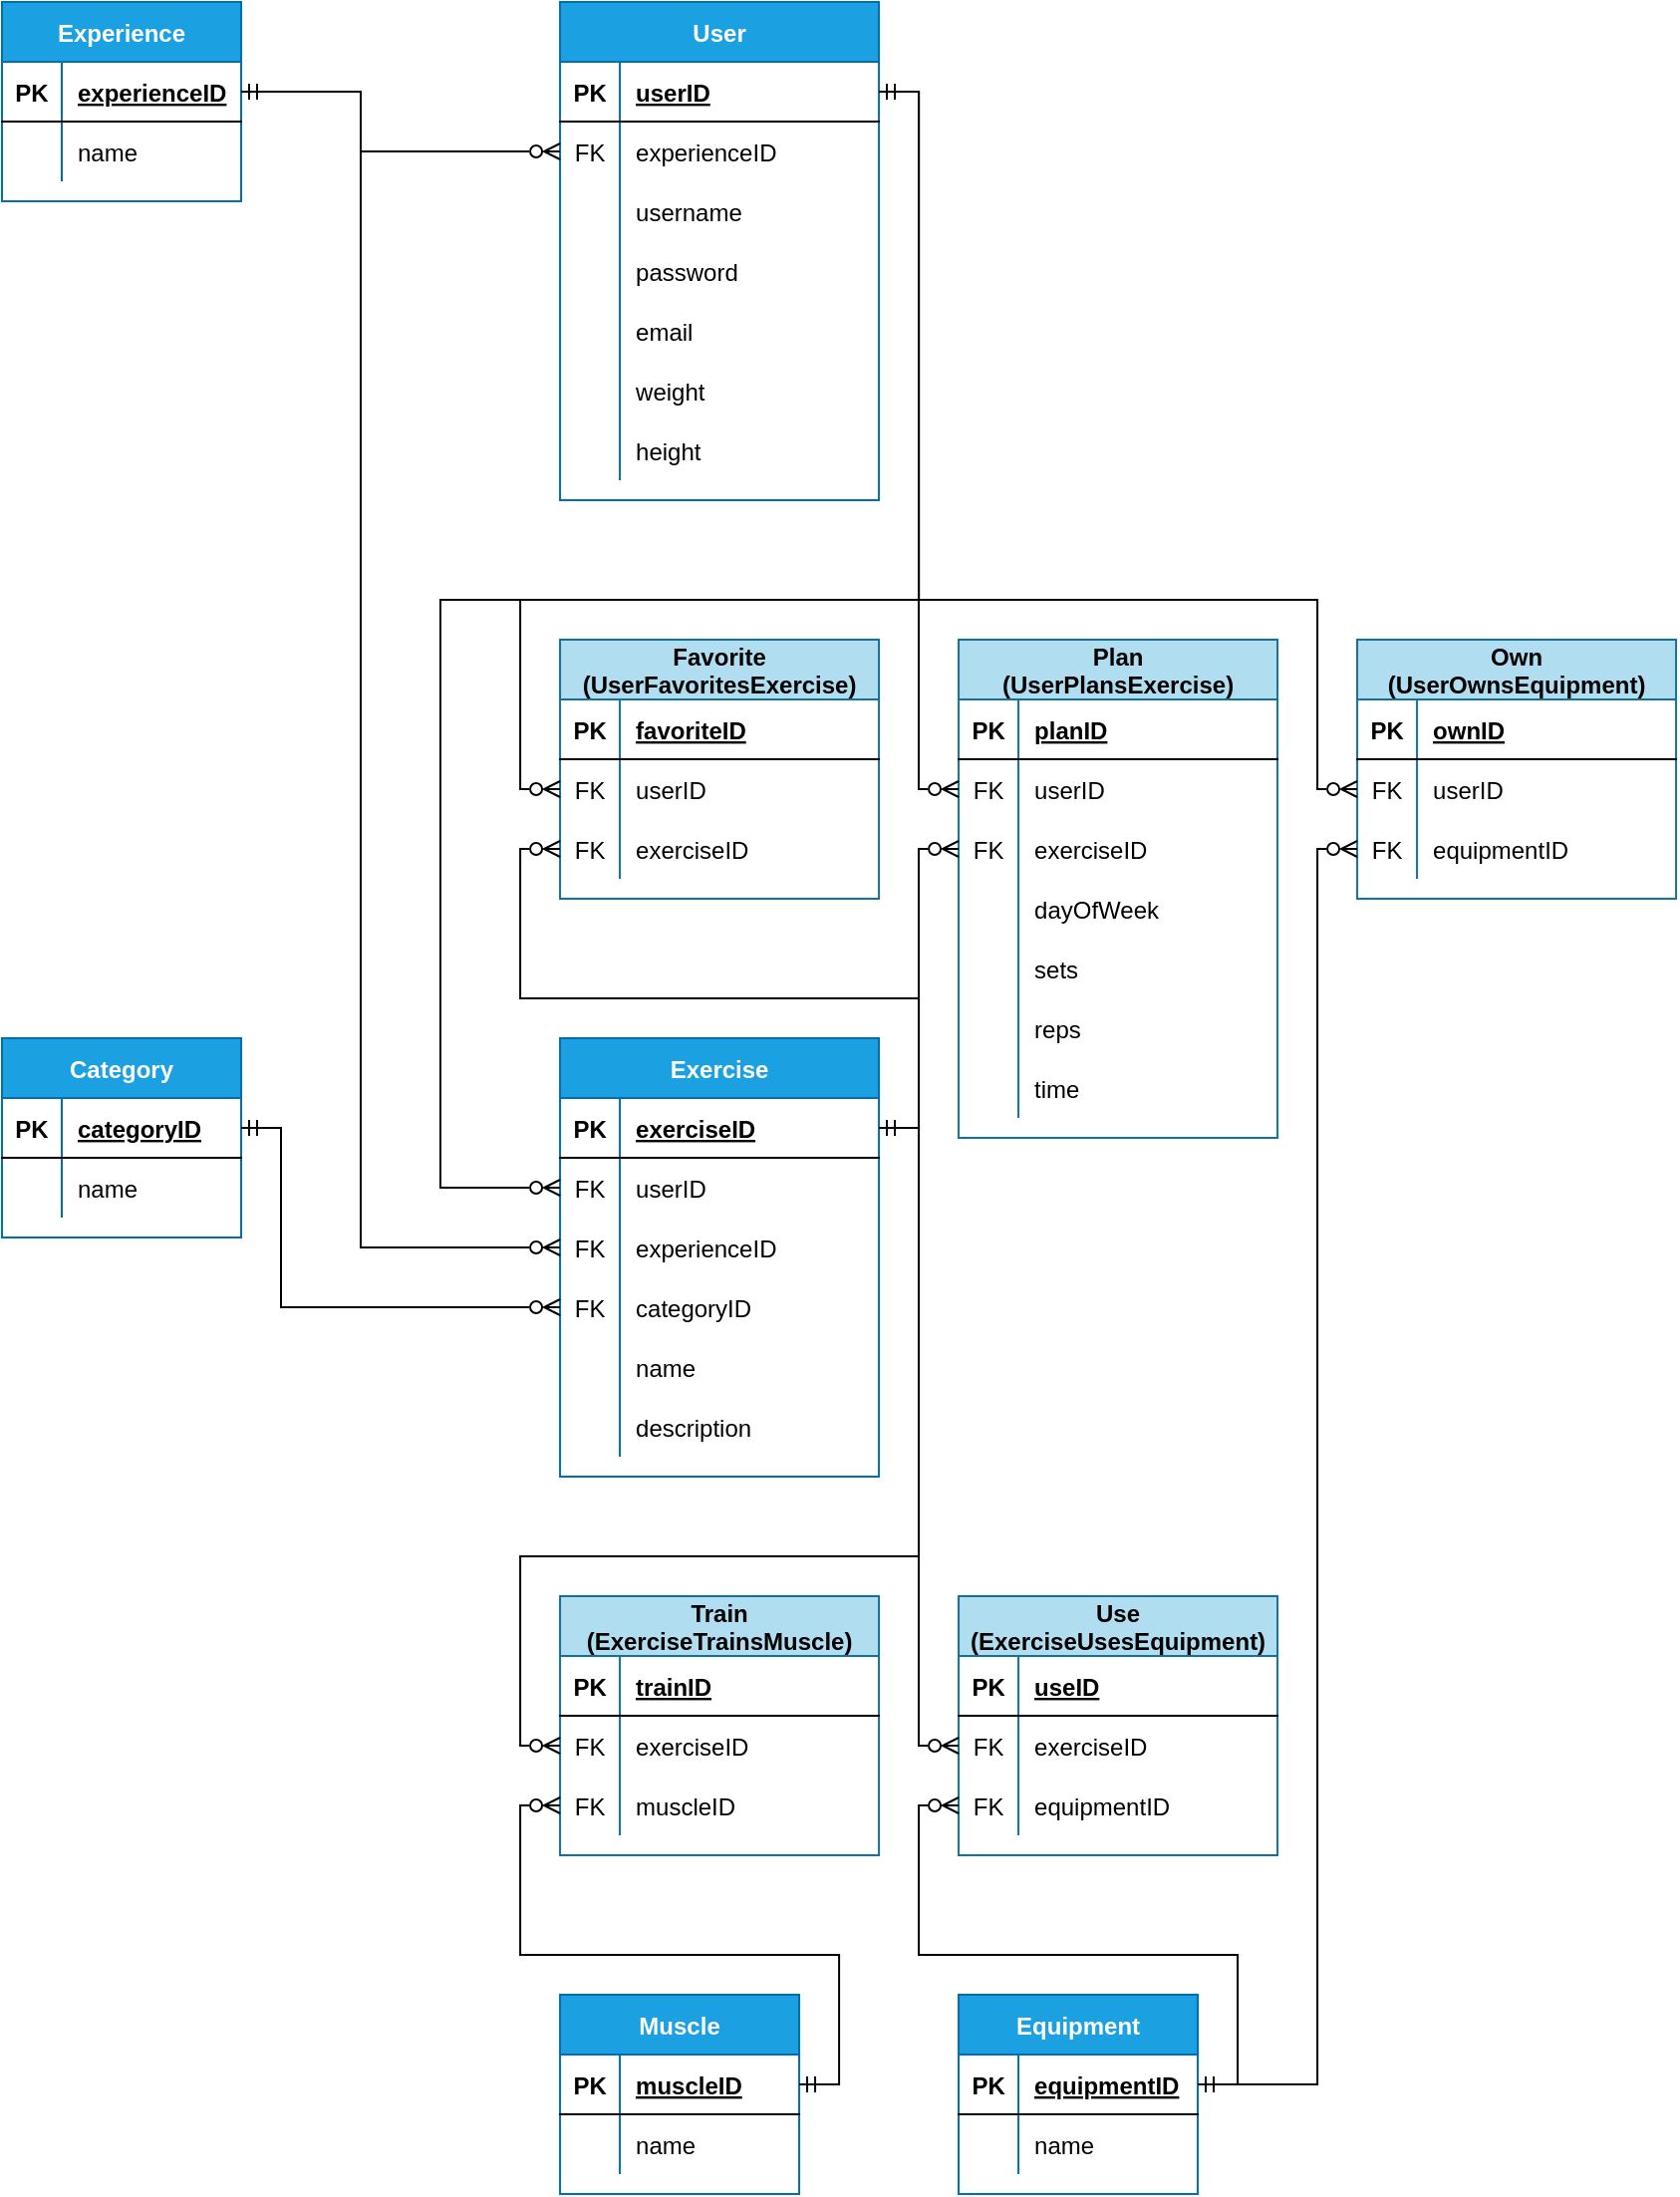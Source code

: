 <mxfile version="16.6.1" type="google" pages="5"><diagram name="Vertical" id="5SRrjJLTapq0adjOZfng"><mxGraphModel dx="2628" dy="1021" grid="1" gridSize="10" guides="0" tooltips="1" connect="1" arrows="1" fold="1" page="1" pageScale="1" pageWidth="850" pageHeight="1100" math="0" shadow="0" extFonts="Permanent Marker^https://fonts.googleapis.com/css?family=Permanent+Marker"><root><mxCell id="cdqB5XVcKQ6irVfrXwu8-0"/><mxCell id="cdqB5XVcKQ6irVfrXwu8-1" parent="cdqB5XVcKQ6irVfrXwu8-0"/><mxCell id="cdqB5XVcKQ6irVfrXwu8-2" value="User" style="shape=table;startSize=30;container=1;collapsible=1;childLayout=tableLayout;fixedRows=1;rowLines=0;fontStyle=1;align=center;resizeLast=1;fillColor=#1ba1e2;strokeColor=#006EAF;fontColor=#ffffff;" vertex="1" parent="cdqB5XVcKQ6irVfrXwu8-1"><mxGeometry x="-559.97" width="160" height="250" as="geometry"/></mxCell><mxCell id="cdqB5XVcKQ6irVfrXwu8-3" value="" style="shape=partialRectangle;collapsible=0;dropTarget=0;pointerEvents=0;fillColor=none;points=[[0,0.5],[1,0.5]];portConstraint=eastwest;top=0;left=0;right=0;bottom=1;" vertex="1" parent="cdqB5XVcKQ6irVfrXwu8-2"><mxGeometry y="30" width="160" height="30" as="geometry"/></mxCell><mxCell id="cdqB5XVcKQ6irVfrXwu8-4" value="PK" style="shape=partialRectangle;overflow=hidden;connectable=0;fillColor=none;top=0;left=0;bottom=0;right=0;fontStyle=1;" vertex="1" parent="cdqB5XVcKQ6irVfrXwu8-3"><mxGeometry width="30" height="30" as="geometry"><mxRectangle width="30" height="30" as="alternateBounds"/></mxGeometry></mxCell><mxCell id="cdqB5XVcKQ6irVfrXwu8-5" value="userID" style="shape=partialRectangle;overflow=hidden;connectable=0;fillColor=none;top=0;left=0;bottom=0;right=0;align=left;spacingLeft=6;fontStyle=5;" vertex="1" parent="cdqB5XVcKQ6irVfrXwu8-3"><mxGeometry x="30" width="130" height="30" as="geometry"><mxRectangle width="130" height="30" as="alternateBounds"/></mxGeometry></mxCell><mxCell id="cdqB5XVcKQ6irVfrXwu8-6" value="" style="shape=partialRectangle;collapsible=0;dropTarget=0;pointerEvents=0;fillColor=none;points=[[0,0.5],[1,0.5]];portConstraint=eastwest;top=0;left=0;right=0;bottom=0;" vertex="1" parent="cdqB5XVcKQ6irVfrXwu8-2"><mxGeometry y="60" width="160" height="30" as="geometry"/></mxCell><mxCell id="cdqB5XVcKQ6irVfrXwu8-7" value="FK" style="shape=partialRectangle;overflow=hidden;connectable=0;fillColor=none;top=0;left=0;bottom=0;right=0;" vertex="1" parent="cdqB5XVcKQ6irVfrXwu8-6"><mxGeometry width="30" height="30" as="geometry"><mxRectangle width="30" height="30" as="alternateBounds"/></mxGeometry></mxCell><mxCell id="cdqB5XVcKQ6irVfrXwu8-8" value="experienceID" style="shape=partialRectangle;overflow=hidden;connectable=0;fillColor=none;top=0;left=0;bottom=0;right=0;align=left;spacingLeft=6;" vertex="1" parent="cdqB5XVcKQ6irVfrXwu8-6"><mxGeometry x="30" width="130" height="30" as="geometry"><mxRectangle width="130" height="30" as="alternateBounds"/></mxGeometry></mxCell><mxCell id="cdqB5XVcKQ6irVfrXwu8-9" value="" style="shape=partialRectangle;collapsible=0;dropTarget=0;pointerEvents=0;fillColor=none;points=[[0,0.5],[1,0.5]];portConstraint=eastwest;top=0;left=0;right=0;bottom=0;" vertex="1" parent="cdqB5XVcKQ6irVfrXwu8-2"><mxGeometry y="90" width="160" height="30" as="geometry"/></mxCell><mxCell id="cdqB5XVcKQ6irVfrXwu8-10" value="" style="shape=partialRectangle;overflow=hidden;connectable=0;fillColor=none;top=0;left=0;bottom=0;right=0;" vertex="1" parent="cdqB5XVcKQ6irVfrXwu8-9"><mxGeometry width="30" height="30" as="geometry"><mxRectangle width="30" height="30" as="alternateBounds"/></mxGeometry></mxCell><mxCell id="cdqB5XVcKQ6irVfrXwu8-11" value="username" style="shape=partialRectangle;overflow=hidden;connectable=0;fillColor=none;top=0;left=0;bottom=0;right=0;align=left;spacingLeft=6;" vertex="1" parent="cdqB5XVcKQ6irVfrXwu8-9"><mxGeometry x="30" width="130" height="30" as="geometry"><mxRectangle width="130" height="30" as="alternateBounds"/></mxGeometry></mxCell><mxCell id="cdqB5XVcKQ6irVfrXwu8-12" value="" style="shape=partialRectangle;collapsible=0;dropTarget=0;pointerEvents=0;fillColor=none;points=[[0,0.5],[1,0.5]];portConstraint=eastwest;top=0;left=0;right=0;bottom=0;" vertex="1" parent="cdqB5XVcKQ6irVfrXwu8-2"><mxGeometry y="120" width="160" height="30" as="geometry"/></mxCell><mxCell id="cdqB5XVcKQ6irVfrXwu8-13" value="" style="shape=partialRectangle;overflow=hidden;connectable=0;fillColor=none;top=0;left=0;bottom=0;right=0;" vertex="1" parent="cdqB5XVcKQ6irVfrXwu8-12"><mxGeometry width="30" height="30" as="geometry"><mxRectangle width="30" height="30" as="alternateBounds"/></mxGeometry></mxCell><mxCell id="cdqB5XVcKQ6irVfrXwu8-14" value="password" style="shape=partialRectangle;overflow=hidden;connectable=0;fillColor=none;top=0;left=0;bottom=0;right=0;align=left;spacingLeft=6;" vertex="1" parent="cdqB5XVcKQ6irVfrXwu8-12"><mxGeometry x="30" width="130" height="30" as="geometry"><mxRectangle width="130" height="30" as="alternateBounds"/></mxGeometry></mxCell><mxCell id="cdqB5XVcKQ6irVfrXwu8-15" value="" style="shape=partialRectangle;collapsible=0;dropTarget=0;pointerEvents=0;fillColor=none;points=[[0,0.5],[1,0.5]];portConstraint=eastwest;top=0;left=0;right=0;bottom=0;" vertex="1" parent="cdqB5XVcKQ6irVfrXwu8-2"><mxGeometry y="150" width="160" height="30" as="geometry"/></mxCell><mxCell id="cdqB5XVcKQ6irVfrXwu8-16" value="" style="shape=partialRectangle;overflow=hidden;connectable=0;fillColor=none;top=0;left=0;bottom=0;right=0;" vertex="1" parent="cdqB5XVcKQ6irVfrXwu8-15"><mxGeometry width="30" height="30" as="geometry"><mxRectangle width="30" height="30" as="alternateBounds"/></mxGeometry></mxCell><mxCell id="cdqB5XVcKQ6irVfrXwu8-17" value="email" style="shape=partialRectangle;overflow=hidden;connectable=0;fillColor=none;top=0;left=0;bottom=0;right=0;align=left;spacingLeft=6;" vertex="1" parent="cdqB5XVcKQ6irVfrXwu8-15"><mxGeometry x="30" width="130" height="30" as="geometry"><mxRectangle width="130" height="30" as="alternateBounds"/></mxGeometry></mxCell><mxCell id="cdqB5XVcKQ6irVfrXwu8-18" value="" style="shape=partialRectangle;collapsible=0;dropTarget=0;pointerEvents=0;fillColor=none;points=[[0,0.5],[1,0.5]];portConstraint=eastwest;top=0;left=0;right=0;bottom=0;" vertex="1" parent="cdqB5XVcKQ6irVfrXwu8-2"><mxGeometry y="180" width="160" height="30" as="geometry"/></mxCell><mxCell id="cdqB5XVcKQ6irVfrXwu8-19" value="" style="shape=partialRectangle;overflow=hidden;connectable=0;fillColor=none;top=0;left=0;bottom=0;right=0;" vertex="1" parent="cdqB5XVcKQ6irVfrXwu8-18"><mxGeometry width="30" height="30" as="geometry"><mxRectangle width="30" height="30" as="alternateBounds"/></mxGeometry></mxCell><mxCell id="cdqB5XVcKQ6irVfrXwu8-20" value="weight" style="shape=partialRectangle;overflow=hidden;connectable=0;fillColor=none;top=0;left=0;bottom=0;right=0;align=left;spacingLeft=6;" vertex="1" parent="cdqB5XVcKQ6irVfrXwu8-18"><mxGeometry x="30" width="130" height="30" as="geometry"><mxRectangle width="130" height="30" as="alternateBounds"/></mxGeometry></mxCell><mxCell id="cdqB5XVcKQ6irVfrXwu8-21" value="" style="shape=partialRectangle;collapsible=0;dropTarget=0;pointerEvents=0;fillColor=none;points=[[0,0.5],[1,0.5]];portConstraint=eastwest;top=0;left=0;right=0;bottom=0;" vertex="1" parent="cdqB5XVcKQ6irVfrXwu8-2"><mxGeometry y="210" width="160" height="30" as="geometry"/></mxCell><mxCell id="cdqB5XVcKQ6irVfrXwu8-22" value="" style="shape=partialRectangle;overflow=hidden;connectable=0;fillColor=none;top=0;left=0;bottom=0;right=0;" vertex="1" parent="cdqB5XVcKQ6irVfrXwu8-21"><mxGeometry width="30" height="30" as="geometry"><mxRectangle width="30" height="30" as="alternateBounds"/></mxGeometry></mxCell><mxCell id="cdqB5XVcKQ6irVfrXwu8-23" value="height" style="shape=partialRectangle;overflow=hidden;connectable=0;fillColor=none;top=0;left=0;bottom=0;right=0;align=left;spacingLeft=6;" vertex="1" parent="cdqB5XVcKQ6irVfrXwu8-21"><mxGeometry x="30" width="130" height="30" as="geometry"><mxRectangle width="130" height="30" as="alternateBounds"/></mxGeometry></mxCell><mxCell id="cdqB5XVcKQ6irVfrXwu8-24" value="Equipment" style="shape=table;startSize=30;container=1;collapsible=1;childLayout=tableLayout;fixedRows=1;rowLines=0;fontStyle=1;align=center;resizeLast=1;fillColor=#1ba1e2;fontColor=#ffffff;strokeColor=#006EAF;" vertex="1" parent="cdqB5XVcKQ6irVfrXwu8-1"><mxGeometry x="-359.97" y="1000" width="120" height="100" as="geometry"/></mxCell><mxCell id="cdqB5XVcKQ6irVfrXwu8-25" value="" style="shape=partialRectangle;collapsible=0;dropTarget=0;pointerEvents=0;fillColor=none;points=[[0,0.5],[1,0.5]];portConstraint=eastwest;top=0;left=0;right=0;bottom=1;" vertex="1" parent="cdqB5XVcKQ6irVfrXwu8-24"><mxGeometry y="30" width="120" height="30" as="geometry"/></mxCell><mxCell id="cdqB5XVcKQ6irVfrXwu8-26" value="PK" style="shape=partialRectangle;overflow=hidden;connectable=0;fillColor=none;top=0;left=0;bottom=0;right=0;fontStyle=1;" vertex="1" parent="cdqB5XVcKQ6irVfrXwu8-25"><mxGeometry width="30" height="30" as="geometry"><mxRectangle width="30" height="30" as="alternateBounds"/></mxGeometry></mxCell><mxCell id="cdqB5XVcKQ6irVfrXwu8-27" value="equipmentID" style="shape=partialRectangle;overflow=hidden;connectable=0;fillColor=none;top=0;left=0;bottom=0;right=0;align=left;spacingLeft=6;fontStyle=5;" vertex="1" parent="cdqB5XVcKQ6irVfrXwu8-25"><mxGeometry x="30" width="90" height="30" as="geometry"><mxRectangle width="90" height="30" as="alternateBounds"/></mxGeometry></mxCell><mxCell id="cdqB5XVcKQ6irVfrXwu8-28" value="" style="shape=partialRectangle;collapsible=0;dropTarget=0;pointerEvents=0;fillColor=none;points=[[0,0.5],[1,0.5]];portConstraint=eastwest;top=0;left=0;right=0;bottom=0;" vertex="1" parent="cdqB5XVcKQ6irVfrXwu8-24"><mxGeometry y="60" width="120" height="30" as="geometry"/></mxCell><mxCell id="cdqB5XVcKQ6irVfrXwu8-29" value="" style="shape=partialRectangle;overflow=hidden;connectable=0;fillColor=none;top=0;left=0;bottom=0;right=0;" vertex="1" parent="cdqB5XVcKQ6irVfrXwu8-28"><mxGeometry width="30" height="30" as="geometry"><mxRectangle width="30" height="30" as="alternateBounds"/></mxGeometry></mxCell><mxCell id="cdqB5XVcKQ6irVfrXwu8-30" value="name" style="shape=partialRectangle;overflow=hidden;connectable=0;fillColor=none;top=0;left=0;bottom=0;right=0;align=left;spacingLeft=6;" vertex="1" parent="cdqB5XVcKQ6irVfrXwu8-28"><mxGeometry x="30" width="90" height="30" as="geometry"><mxRectangle width="90" height="30" as="alternateBounds"/></mxGeometry></mxCell><mxCell id="cdqB5XVcKQ6irVfrXwu8-31" value="Exercise" style="shape=table;startSize=30;container=1;collapsible=1;childLayout=tableLayout;fixedRows=1;rowLines=0;fontStyle=1;align=center;resizeLast=1;fillColor=#1ba1e2;fontColor=#ffffff;strokeColor=#006EAF;" vertex="1" parent="cdqB5XVcKQ6irVfrXwu8-1"><mxGeometry x="-559.97" y="520" width="160" height="220" as="geometry"/></mxCell><mxCell id="cdqB5XVcKQ6irVfrXwu8-32" value="" style="shape=partialRectangle;collapsible=0;dropTarget=0;pointerEvents=0;fillColor=none;points=[[0,0.5],[1,0.5]];portConstraint=eastwest;top=0;left=0;right=0;bottom=1;" vertex="1" parent="cdqB5XVcKQ6irVfrXwu8-31"><mxGeometry y="30" width="160" height="30" as="geometry"/></mxCell><mxCell id="cdqB5XVcKQ6irVfrXwu8-33" value="PK" style="shape=partialRectangle;overflow=hidden;connectable=0;fillColor=none;top=0;left=0;bottom=0;right=0;fontStyle=1;" vertex="1" parent="cdqB5XVcKQ6irVfrXwu8-32"><mxGeometry width="30" height="30" as="geometry"><mxRectangle width="30" height="30" as="alternateBounds"/></mxGeometry></mxCell><mxCell id="cdqB5XVcKQ6irVfrXwu8-34" value="exerciseID" style="shape=partialRectangle;overflow=hidden;connectable=0;fillColor=none;top=0;left=0;bottom=0;right=0;align=left;spacingLeft=6;fontStyle=5;" vertex="1" parent="cdqB5XVcKQ6irVfrXwu8-32"><mxGeometry x="30" width="130" height="30" as="geometry"><mxRectangle width="130" height="30" as="alternateBounds"/></mxGeometry></mxCell><mxCell id="cdqB5XVcKQ6irVfrXwu8-35" value="" style="shape=partialRectangle;collapsible=0;dropTarget=0;pointerEvents=0;fillColor=none;points=[[0,0.5],[1,0.5]];portConstraint=eastwest;top=0;left=0;right=0;bottom=0;" vertex="1" parent="cdqB5XVcKQ6irVfrXwu8-31"><mxGeometry y="60" width="160" height="30" as="geometry"/></mxCell><mxCell id="cdqB5XVcKQ6irVfrXwu8-36" value="FK" style="shape=partialRectangle;overflow=hidden;connectable=0;fillColor=none;top=0;left=0;bottom=0;right=0;" vertex="1" parent="cdqB5XVcKQ6irVfrXwu8-35"><mxGeometry width="30" height="30" as="geometry"><mxRectangle width="30" height="30" as="alternateBounds"/></mxGeometry></mxCell><mxCell id="cdqB5XVcKQ6irVfrXwu8-37" value="userID" style="shape=partialRectangle;overflow=hidden;connectable=0;fillColor=none;top=0;left=0;bottom=0;right=0;align=left;spacingLeft=6;" vertex="1" parent="cdqB5XVcKQ6irVfrXwu8-35"><mxGeometry x="30" width="130" height="30" as="geometry"><mxRectangle width="130" height="30" as="alternateBounds"/></mxGeometry></mxCell><mxCell id="cdqB5XVcKQ6irVfrXwu8-38" value="" style="shape=partialRectangle;collapsible=0;dropTarget=0;pointerEvents=0;fillColor=none;points=[[0,0.5],[1,0.5]];portConstraint=eastwest;top=0;left=0;right=0;bottom=0;" vertex="1" parent="cdqB5XVcKQ6irVfrXwu8-31"><mxGeometry y="90" width="160" height="30" as="geometry"/></mxCell><mxCell id="cdqB5XVcKQ6irVfrXwu8-39" value="FK" style="shape=partialRectangle;overflow=hidden;connectable=0;fillColor=none;top=0;left=0;bottom=0;right=0;" vertex="1" parent="cdqB5XVcKQ6irVfrXwu8-38"><mxGeometry width="30" height="30" as="geometry"><mxRectangle width="30" height="30" as="alternateBounds"/></mxGeometry></mxCell><mxCell id="cdqB5XVcKQ6irVfrXwu8-40" value="experienceID" style="shape=partialRectangle;overflow=hidden;connectable=0;fillColor=none;top=0;left=0;bottom=0;right=0;align=left;spacingLeft=6;" vertex="1" parent="cdqB5XVcKQ6irVfrXwu8-38"><mxGeometry x="30" width="130" height="30" as="geometry"><mxRectangle width="130" height="30" as="alternateBounds"/></mxGeometry></mxCell><mxCell id="cdqB5XVcKQ6irVfrXwu8-41" value="" style="shape=partialRectangle;collapsible=0;dropTarget=0;pointerEvents=0;fillColor=none;points=[[0,0.5],[1,0.5]];portConstraint=eastwest;top=0;left=0;right=0;bottom=0;" vertex="1" parent="cdqB5XVcKQ6irVfrXwu8-31"><mxGeometry y="120" width="160" height="30" as="geometry"/></mxCell><mxCell id="cdqB5XVcKQ6irVfrXwu8-42" value="FK" style="shape=partialRectangle;overflow=hidden;connectable=0;fillColor=none;top=0;left=0;bottom=0;right=0;" vertex="1" parent="cdqB5XVcKQ6irVfrXwu8-41"><mxGeometry width="30" height="30" as="geometry"><mxRectangle width="30" height="30" as="alternateBounds"/></mxGeometry></mxCell><mxCell id="cdqB5XVcKQ6irVfrXwu8-43" value="categoryID" style="shape=partialRectangle;overflow=hidden;connectable=0;fillColor=none;top=0;left=0;bottom=0;right=0;align=left;spacingLeft=6;" vertex="1" parent="cdqB5XVcKQ6irVfrXwu8-41"><mxGeometry x="30" width="130" height="30" as="geometry"><mxRectangle width="130" height="30" as="alternateBounds"/></mxGeometry></mxCell><mxCell id="cdqB5XVcKQ6irVfrXwu8-44" value="" style="shape=partialRectangle;collapsible=0;dropTarget=0;pointerEvents=0;fillColor=none;points=[[0,0.5],[1,0.5]];portConstraint=eastwest;top=0;left=0;right=0;bottom=0;" vertex="1" parent="cdqB5XVcKQ6irVfrXwu8-31"><mxGeometry y="150" width="160" height="30" as="geometry"/></mxCell><mxCell id="cdqB5XVcKQ6irVfrXwu8-45" value="" style="shape=partialRectangle;overflow=hidden;connectable=0;fillColor=none;top=0;left=0;bottom=0;right=0;" vertex="1" parent="cdqB5XVcKQ6irVfrXwu8-44"><mxGeometry width="30" height="30" as="geometry"><mxRectangle width="30" height="30" as="alternateBounds"/></mxGeometry></mxCell><mxCell id="cdqB5XVcKQ6irVfrXwu8-46" value="name" style="shape=partialRectangle;overflow=hidden;connectable=0;fillColor=none;top=0;left=0;bottom=0;right=0;align=left;spacingLeft=6;" vertex="1" parent="cdqB5XVcKQ6irVfrXwu8-44"><mxGeometry x="30" width="130" height="30" as="geometry"><mxRectangle width="130" height="30" as="alternateBounds"/></mxGeometry></mxCell><mxCell id="cdqB5XVcKQ6irVfrXwu8-47" value="" style="shape=partialRectangle;collapsible=0;dropTarget=0;pointerEvents=0;fillColor=none;points=[[0,0.5],[1,0.5]];portConstraint=eastwest;top=0;left=0;right=0;bottom=0;" vertex="1" parent="cdqB5XVcKQ6irVfrXwu8-31"><mxGeometry y="180" width="160" height="30" as="geometry"/></mxCell><mxCell id="cdqB5XVcKQ6irVfrXwu8-48" value="" style="shape=partialRectangle;overflow=hidden;connectable=0;fillColor=none;top=0;left=0;bottom=0;right=0;" vertex="1" parent="cdqB5XVcKQ6irVfrXwu8-47"><mxGeometry width="30" height="30" as="geometry"><mxRectangle width="30" height="30" as="alternateBounds"/></mxGeometry></mxCell><mxCell id="cdqB5XVcKQ6irVfrXwu8-49" value="description" style="shape=partialRectangle;overflow=hidden;connectable=0;fillColor=none;top=0;left=0;bottom=0;right=0;align=left;spacingLeft=6;" vertex="1" parent="cdqB5XVcKQ6irVfrXwu8-47"><mxGeometry x="30" width="130" height="30" as="geometry"><mxRectangle width="130" height="30" as="alternateBounds"/></mxGeometry></mxCell><mxCell id="cdqB5XVcKQ6irVfrXwu8-50" value="Own&#xA;(UserOwnsEquipment)" style="shape=table;startSize=30;container=1;collapsible=1;childLayout=tableLayout;fixedRows=1;rowLines=0;fontStyle=1;align=center;resizeLast=1;fillColor=#b1ddf0;strokeColor=#10739e;" vertex="1" parent="cdqB5XVcKQ6irVfrXwu8-1"><mxGeometry x="-159.97" y="320" width="160" height="130" as="geometry"><mxRectangle x="280" y="40" width="160" height="30" as="alternateBounds"/></mxGeometry></mxCell><mxCell id="cdqB5XVcKQ6irVfrXwu8-51" value="" style="shape=partialRectangle;collapsible=0;dropTarget=0;pointerEvents=0;fillColor=none;points=[[0,0.5],[1,0.5]];portConstraint=eastwest;top=0;left=0;right=0;bottom=1;" vertex="1" parent="cdqB5XVcKQ6irVfrXwu8-50"><mxGeometry y="30" width="160" height="30" as="geometry"/></mxCell><mxCell id="cdqB5XVcKQ6irVfrXwu8-52" value="PK" style="shape=partialRectangle;overflow=hidden;connectable=0;fillColor=none;top=0;left=0;bottom=0;right=0;fontStyle=1;" vertex="1" parent="cdqB5XVcKQ6irVfrXwu8-51"><mxGeometry width="30" height="30" as="geometry"><mxRectangle width="30" height="30" as="alternateBounds"/></mxGeometry></mxCell><mxCell id="cdqB5XVcKQ6irVfrXwu8-53" value="ownID" style="shape=partialRectangle;overflow=hidden;connectable=0;fillColor=none;top=0;left=0;bottom=0;right=0;align=left;spacingLeft=6;fontStyle=5;" vertex="1" parent="cdqB5XVcKQ6irVfrXwu8-51"><mxGeometry x="30" width="130" height="30" as="geometry"><mxRectangle width="130" height="30" as="alternateBounds"/></mxGeometry></mxCell><mxCell id="cdqB5XVcKQ6irVfrXwu8-54" value="" style="shape=partialRectangle;collapsible=0;dropTarget=0;pointerEvents=0;fillColor=none;points=[[0,0.5],[1,0.5]];portConstraint=eastwest;top=0;left=0;right=0;bottom=0;" vertex="1" parent="cdqB5XVcKQ6irVfrXwu8-50"><mxGeometry y="60" width="160" height="30" as="geometry"/></mxCell><mxCell id="cdqB5XVcKQ6irVfrXwu8-55" value="FK" style="shape=partialRectangle;overflow=hidden;connectable=0;fillColor=none;top=0;left=0;bottom=0;right=0;" vertex="1" parent="cdqB5XVcKQ6irVfrXwu8-54"><mxGeometry width="30" height="30" as="geometry"><mxRectangle width="30" height="30" as="alternateBounds"/></mxGeometry></mxCell><mxCell id="cdqB5XVcKQ6irVfrXwu8-56" value="userID" style="shape=partialRectangle;overflow=hidden;connectable=0;fillColor=none;top=0;left=0;bottom=0;right=0;align=left;spacingLeft=6;" vertex="1" parent="cdqB5XVcKQ6irVfrXwu8-54"><mxGeometry x="30" width="130" height="30" as="geometry"><mxRectangle width="130" height="30" as="alternateBounds"/></mxGeometry></mxCell><mxCell id="cdqB5XVcKQ6irVfrXwu8-57" value="" style="shape=partialRectangle;collapsible=0;dropTarget=0;pointerEvents=0;fillColor=none;points=[[0,0.5],[1,0.5]];portConstraint=eastwest;top=0;left=0;right=0;bottom=0;" vertex="1" parent="cdqB5XVcKQ6irVfrXwu8-50"><mxGeometry y="90" width="160" height="30" as="geometry"/></mxCell><mxCell id="cdqB5XVcKQ6irVfrXwu8-58" value="FK" style="shape=partialRectangle;overflow=hidden;connectable=0;fillColor=none;top=0;left=0;bottom=0;right=0;" vertex="1" parent="cdqB5XVcKQ6irVfrXwu8-57"><mxGeometry width="30" height="30" as="geometry"><mxRectangle width="30" height="30" as="alternateBounds"/></mxGeometry></mxCell><mxCell id="cdqB5XVcKQ6irVfrXwu8-59" value="equipmentID" style="shape=partialRectangle;overflow=hidden;connectable=0;fillColor=none;top=0;left=0;bottom=0;right=0;align=left;spacingLeft=6;" vertex="1" parent="cdqB5XVcKQ6irVfrXwu8-57"><mxGeometry x="30" width="130" height="30" as="geometry"><mxRectangle width="130" height="30" as="alternateBounds"/></mxGeometry></mxCell><mxCell id="cdqB5XVcKQ6irVfrXwu8-60" value="Favorite&#xA;(UserFavoritesExercise)" style="shape=table;startSize=30;container=1;collapsible=1;childLayout=tableLayout;fixedRows=1;rowLines=0;fontStyle=1;align=center;resizeLast=1;fillColor=#b1ddf0;strokeColor=#10739e;" vertex="1" parent="cdqB5XVcKQ6irVfrXwu8-1"><mxGeometry x="-559.97" y="320" width="160" height="130" as="geometry"/></mxCell><mxCell id="cdqB5XVcKQ6irVfrXwu8-61" value="" style="shape=partialRectangle;collapsible=0;dropTarget=0;pointerEvents=0;fillColor=none;points=[[0,0.5],[1,0.5]];portConstraint=eastwest;top=0;left=0;right=0;bottom=1;" vertex="1" parent="cdqB5XVcKQ6irVfrXwu8-60"><mxGeometry y="30" width="160" height="30" as="geometry"/></mxCell><mxCell id="cdqB5XVcKQ6irVfrXwu8-62" value="PK" style="shape=partialRectangle;overflow=hidden;connectable=0;fillColor=none;top=0;left=0;bottom=0;right=0;fontStyle=1;" vertex="1" parent="cdqB5XVcKQ6irVfrXwu8-61"><mxGeometry width="30" height="30" as="geometry"><mxRectangle width="30" height="30" as="alternateBounds"/></mxGeometry></mxCell><mxCell id="cdqB5XVcKQ6irVfrXwu8-63" value="favoriteID" style="shape=partialRectangle;overflow=hidden;connectable=0;fillColor=none;top=0;left=0;bottom=0;right=0;align=left;spacingLeft=6;fontStyle=5;" vertex="1" parent="cdqB5XVcKQ6irVfrXwu8-61"><mxGeometry x="30" width="130" height="30" as="geometry"><mxRectangle width="130" height="30" as="alternateBounds"/></mxGeometry></mxCell><mxCell id="cdqB5XVcKQ6irVfrXwu8-64" value="" style="shape=partialRectangle;collapsible=0;dropTarget=0;pointerEvents=0;fillColor=none;points=[[0,0.5],[1,0.5]];portConstraint=eastwest;top=0;left=0;right=0;bottom=0;" vertex="1" parent="cdqB5XVcKQ6irVfrXwu8-60"><mxGeometry y="60" width="160" height="30" as="geometry"/></mxCell><mxCell id="cdqB5XVcKQ6irVfrXwu8-65" value="FK" style="shape=partialRectangle;overflow=hidden;connectable=0;fillColor=none;top=0;left=0;bottom=0;right=0;" vertex="1" parent="cdqB5XVcKQ6irVfrXwu8-64"><mxGeometry width="30" height="30" as="geometry"><mxRectangle width="30" height="30" as="alternateBounds"/></mxGeometry></mxCell><mxCell id="cdqB5XVcKQ6irVfrXwu8-66" value="userID" style="shape=partialRectangle;overflow=hidden;connectable=0;fillColor=none;top=0;left=0;bottom=0;right=0;align=left;spacingLeft=6;" vertex="1" parent="cdqB5XVcKQ6irVfrXwu8-64"><mxGeometry x="30" width="130" height="30" as="geometry"><mxRectangle width="130" height="30" as="alternateBounds"/></mxGeometry></mxCell><mxCell id="cdqB5XVcKQ6irVfrXwu8-67" value="" style="shape=partialRectangle;collapsible=0;dropTarget=0;pointerEvents=0;fillColor=none;points=[[0,0.5],[1,0.5]];portConstraint=eastwest;top=0;left=0;right=0;bottom=0;" vertex="1" parent="cdqB5XVcKQ6irVfrXwu8-60"><mxGeometry y="90" width="160" height="30" as="geometry"/></mxCell><mxCell id="cdqB5XVcKQ6irVfrXwu8-68" value="FK" style="shape=partialRectangle;overflow=hidden;connectable=0;fillColor=none;top=0;left=0;bottom=0;right=0;" vertex="1" parent="cdqB5XVcKQ6irVfrXwu8-67"><mxGeometry width="30" height="30" as="geometry"><mxRectangle width="30" height="30" as="alternateBounds"/></mxGeometry></mxCell><mxCell id="cdqB5XVcKQ6irVfrXwu8-69" value="exerciseID" style="shape=partialRectangle;overflow=hidden;connectable=0;fillColor=none;top=0;left=0;bottom=0;right=0;align=left;spacingLeft=6;" vertex="1" parent="cdqB5XVcKQ6irVfrXwu8-67"><mxGeometry x="30" width="130" height="30" as="geometry"><mxRectangle width="130" height="30" as="alternateBounds"/></mxGeometry></mxCell><mxCell id="cdqB5XVcKQ6irVfrXwu8-70" value="Plan&#xA;(UserPlansExercise)" style="shape=table;startSize=30;container=1;collapsible=1;childLayout=tableLayout;fixedRows=1;rowLines=0;fontStyle=1;align=center;resizeLast=1;fillColor=#b1ddf0;strokeColor=#10739e;" vertex="1" parent="cdqB5XVcKQ6irVfrXwu8-1"><mxGeometry x="-359.97" y="320" width="160" height="250.0" as="geometry"/></mxCell><mxCell id="cdqB5XVcKQ6irVfrXwu8-71" value="" style="shape=partialRectangle;collapsible=0;dropTarget=0;pointerEvents=0;fillColor=none;points=[[0,0.5],[1,0.5]];portConstraint=eastwest;top=0;left=0;right=0;bottom=1;" vertex="1" parent="cdqB5XVcKQ6irVfrXwu8-70"><mxGeometry y="30" width="160" height="30" as="geometry"/></mxCell><mxCell id="cdqB5XVcKQ6irVfrXwu8-72" value="PK" style="shape=partialRectangle;overflow=hidden;connectable=0;fillColor=none;top=0;left=0;bottom=0;right=0;fontStyle=1;" vertex="1" parent="cdqB5XVcKQ6irVfrXwu8-71"><mxGeometry width="30" height="30" as="geometry"><mxRectangle width="30" height="30" as="alternateBounds"/></mxGeometry></mxCell><mxCell id="cdqB5XVcKQ6irVfrXwu8-73" value="planID" style="shape=partialRectangle;overflow=hidden;connectable=0;fillColor=none;top=0;left=0;bottom=0;right=0;align=left;spacingLeft=6;fontStyle=5;" vertex="1" parent="cdqB5XVcKQ6irVfrXwu8-71"><mxGeometry x="30" width="130" height="30" as="geometry"><mxRectangle width="130" height="30" as="alternateBounds"/></mxGeometry></mxCell><mxCell id="cdqB5XVcKQ6irVfrXwu8-74" value="" style="shape=partialRectangle;collapsible=0;dropTarget=0;pointerEvents=0;fillColor=none;points=[[0,0.5],[1,0.5]];portConstraint=eastwest;top=0;left=0;right=0;bottom=0;" vertex="1" parent="cdqB5XVcKQ6irVfrXwu8-70"><mxGeometry y="60" width="160" height="30" as="geometry"/></mxCell><mxCell id="cdqB5XVcKQ6irVfrXwu8-75" value="FK" style="shape=partialRectangle;overflow=hidden;connectable=0;fillColor=none;top=0;left=0;bottom=0;right=0;" vertex="1" parent="cdqB5XVcKQ6irVfrXwu8-74"><mxGeometry width="30" height="30" as="geometry"><mxRectangle width="30" height="30" as="alternateBounds"/></mxGeometry></mxCell><mxCell id="cdqB5XVcKQ6irVfrXwu8-76" value="userID" style="shape=partialRectangle;overflow=hidden;connectable=0;fillColor=none;top=0;left=0;bottom=0;right=0;align=left;spacingLeft=6;" vertex="1" parent="cdqB5XVcKQ6irVfrXwu8-74"><mxGeometry x="30" width="130" height="30" as="geometry"><mxRectangle width="130" height="30" as="alternateBounds"/></mxGeometry></mxCell><mxCell id="cdqB5XVcKQ6irVfrXwu8-77" value="" style="shape=partialRectangle;collapsible=0;dropTarget=0;pointerEvents=0;fillColor=none;points=[[0,0.5],[1,0.5]];portConstraint=eastwest;top=0;left=0;right=0;bottom=0;" vertex="1" parent="cdqB5XVcKQ6irVfrXwu8-70"><mxGeometry y="90" width="160" height="30" as="geometry"/></mxCell><mxCell id="cdqB5XVcKQ6irVfrXwu8-78" value="FK" style="shape=partialRectangle;overflow=hidden;connectable=0;fillColor=none;top=0;left=0;bottom=0;right=0;" vertex="1" parent="cdqB5XVcKQ6irVfrXwu8-77"><mxGeometry width="30" height="30" as="geometry"><mxRectangle width="30" height="30" as="alternateBounds"/></mxGeometry></mxCell><mxCell id="cdqB5XVcKQ6irVfrXwu8-79" value="exerciseID" style="shape=partialRectangle;overflow=hidden;connectable=0;fillColor=none;top=0;left=0;bottom=0;right=0;align=left;spacingLeft=6;" vertex="1" parent="cdqB5XVcKQ6irVfrXwu8-77"><mxGeometry x="30" width="130" height="30" as="geometry"><mxRectangle width="130" height="30" as="alternateBounds"/></mxGeometry></mxCell><mxCell id="cdqB5XVcKQ6irVfrXwu8-80" value="" style="shape=partialRectangle;collapsible=0;dropTarget=0;pointerEvents=0;fillColor=none;points=[[0,0.5],[1,0.5]];portConstraint=eastwest;top=0;left=0;right=0;bottom=0;" vertex="1" parent="cdqB5XVcKQ6irVfrXwu8-70"><mxGeometry y="120" width="160" height="30" as="geometry"/></mxCell><mxCell id="cdqB5XVcKQ6irVfrXwu8-81" value="" style="shape=partialRectangle;overflow=hidden;connectable=0;fillColor=none;top=0;left=0;bottom=0;right=0;" vertex="1" parent="cdqB5XVcKQ6irVfrXwu8-80"><mxGeometry width="30" height="30" as="geometry"><mxRectangle width="30" height="30" as="alternateBounds"/></mxGeometry></mxCell><mxCell id="cdqB5XVcKQ6irVfrXwu8-82" value="dayOfWeek" style="shape=partialRectangle;overflow=hidden;connectable=0;fillColor=none;top=0;left=0;bottom=0;right=0;align=left;spacingLeft=6;" vertex="1" parent="cdqB5XVcKQ6irVfrXwu8-80"><mxGeometry x="30" width="130" height="30" as="geometry"><mxRectangle width="130" height="30" as="alternateBounds"/></mxGeometry></mxCell><mxCell id="cdqB5XVcKQ6irVfrXwu8-83" value="" style="shape=partialRectangle;collapsible=0;dropTarget=0;pointerEvents=0;fillColor=none;points=[[0,0.5],[1,0.5]];portConstraint=eastwest;top=0;left=0;right=0;bottom=0;" vertex="1" parent="cdqB5XVcKQ6irVfrXwu8-70"><mxGeometry y="150" width="160" height="30" as="geometry"/></mxCell><mxCell id="cdqB5XVcKQ6irVfrXwu8-84" value="" style="shape=partialRectangle;overflow=hidden;connectable=0;fillColor=none;top=0;left=0;bottom=0;right=0;" vertex="1" parent="cdqB5XVcKQ6irVfrXwu8-83"><mxGeometry width="30" height="30" as="geometry"><mxRectangle width="30" height="30" as="alternateBounds"/></mxGeometry></mxCell><mxCell id="cdqB5XVcKQ6irVfrXwu8-85" value="sets" style="shape=partialRectangle;overflow=hidden;connectable=0;fillColor=none;top=0;left=0;bottom=0;right=0;align=left;spacingLeft=6;" vertex="1" parent="cdqB5XVcKQ6irVfrXwu8-83"><mxGeometry x="30" width="130" height="30" as="geometry"><mxRectangle width="130" height="30" as="alternateBounds"/></mxGeometry></mxCell><mxCell id="cdqB5XVcKQ6irVfrXwu8-86" value="" style="shape=partialRectangle;collapsible=0;dropTarget=0;pointerEvents=0;fillColor=none;points=[[0,0.5],[1,0.5]];portConstraint=eastwest;top=0;left=0;right=0;bottom=0;" vertex="1" parent="cdqB5XVcKQ6irVfrXwu8-70"><mxGeometry y="180" width="160" height="30" as="geometry"/></mxCell><mxCell id="cdqB5XVcKQ6irVfrXwu8-87" value="" style="shape=partialRectangle;overflow=hidden;connectable=0;fillColor=none;top=0;left=0;bottom=0;right=0;" vertex="1" parent="cdqB5XVcKQ6irVfrXwu8-86"><mxGeometry width="30" height="30" as="geometry"><mxRectangle width="30" height="30" as="alternateBounds"/></mxGeometry></mxCell><mxCell id="cdqB5XVcKQ6irVfrXwu8-88" value="reps" style="shape=partialRectangle;overflow=hidden;connectable=0;fillColor=none;top=0;left=0;bottom=0;right=0;align=left;spacingLeft=6;" vertex="1" parent="cdqB5XVcKQ6irVfrXwu8-86"><mxGeometry x="30" width="130" height="30" as="geometry"><mxRectangle width="130" height="30" as="alternateBounds"/></mxGeometry></mxCell><mxCell id="cdqB5XVcKQ6irVfrXwu8-89" value="" style="shape=partialRectangle;collapsible=0;dropTarget=0;pointerEvents=0;fillColor=none;points=[[0,0.5],[1,0.5]];portConstraint=eastwest;top=0;left=0;right=0;bottom=0;" vertex="1" parent="cdqB5XVcKQ6irVfrXwu8-70"><mxGeometry y="210" width="160" height="30" as="geometry"/></mxCell><mxCell id="cdqB5XVcKQ6irVfrXwu8-90" value="" style="shape=partialRectangle;overflow=hidden;connectable=0;fillColor=none;top=0;left=0;bottom=0;right=0;" vertex="1" parent="cdqB5XVcKQ6irVfrXwu8-89"><mxGeometry width="30" height="30" as="geometry"><mxRectangle width="30" height="30" as="alternateBounds"/></mxGeometry></mxCell><mxCell id="cdqB5XVcKQ6irVfrXwu8-91" value="time" style="shape=partialRectangle;overflow=hidden;connectable=0;fillColor=none;top=0;left=0;bottom=0;right=0;align=left;spacingLeft=6;" vertex="1" parent="cdqB5XVcKQ6irVfrXwu8-89"><mxGeometry x="30" width="130" height="30" as="geometry"><mxRectangle width="130" height="30" as="alternateBounds"/></mxGeometry></mxCell><mxCell id="cdqB5XVcKQ6irVfrXwu8-92" value="Use&#xA;(ExerciseUsesEquipment)" style="shape=table;startSize=30;container=1;collapsible=1;childLayout=tableLayout;fixedRows=1;rowLines=0;fontStyle=1;align=center;resizeLast=1;fillColor=#b1ddf0;strokeColor=#10739e;" vertex="1" parent="cdqB5XVcKQ6irVfrXwu8-1"><mxGeometry x="-359.97" y="800" width="160" height="130" as="geometry"/></mxCell><mxCell id="cdqB5XVcKQ6irVfrXwu8-93" value="" style="shape=partialRectangle;collapsible=0;dropTarget=0;pointerEvents=0;fillColor=none;points=[[0,0.5],[1,0.5]];portConstraint=eastwest;top=0;left=0;right=0;bottom=1;" vertex="1" parent="cdqB5XVcKQ6irVfrXwu8-92"><mxGeometry y="30" width="160" height="30" as="geometry"/></mxCell><mxCell id="cdqB5XVcKQ6irVfrXwu8-94" value="PK" style="shape=partialRectangle;overflow=hidden;connectable=0;fillColor=none;top=0;left=0;bottom=0;right=0;fontStyle=1;" vertex="1" parent="cdqB5XVcKQ6irVfrXwu8-93"><mxGeometry width="30" height="30" as="geometry"><mxRectangle width="30" height="30" as="alternateBounds"/></mxGeometry></mxCell><mxCell id="cdqB5XVcKQ6irVfrXwu8-95" value="useID" style="shape=partialRectangle;overflow=hidden;connectable=0;fillColor=none;top=0;left=0;bottom=0;right=0;align=left;spacingLeft=6;fontStyle=5;" vertex="1" parent="cdqB5XVcKQ6irVfrXwu8-93"><mxGeometry x="30" width="130" height="30" as="geometry"><mxRectangle width="130" height="30" as="alternateBounds"/></mxGeometry></mxCell><mxCell id="cdqB5XVcKQ6irVfrXwu8-96" value="" style="shape=partialRectangle;collapsible=0;dropTarget=0;pointerEvents=0;fillColor=none;points=[[0,0.5],[1,0.5]];portConstraint=eastwest;top=0;left=0;right=0;bottom=0;" vertex="1" parent="cdqB5XVcKQ6irVfrXwu8-92"><mxGeometry y="60" width="160" height="30" as="geometry"/></mxCell><mxCell id="cdqB5XVcKQ6irVfrXwu8-97" value="FK" style="shape=partialRectangle;overflow=hidden;connectable=0;fillColor=none;top=0;left=0;bottom=0;right=0;" vertex="1" parent="cdqB5XVcKQ6irVfrXwu8-96"><mxGeometry width="30" height="30" as="geometry"><mxRectangle width="30" height="30" as="alternateBounds"/></mxGeometry></mxCell><mxCell id="cdqB5XVcKQ6irVfrXwu8-98" value="exerciseID" style="shape=partialRectangle;overflow=hidden;connectable=0;fillColor=none;top=0;left=0;bottom=0;right=0;align=left;spacingLeft=6;" vertex="1" parent="cdqB5XVcKQ6irVfrXwu8-96"><mxGeometry x="30" width="130" height="30" as="geometry"><mxRectangle width="130" height="30" as="alternateBounds"/></mxGeometry></mxCell><mxCell id="cdqB5XVcKQ6irVfrXwu8-99" value="" style="shape=partialRectangle;collapsible=0;dropTarget=0;pointerEvents=0;fillColor=none;points=[[0,0.5],[1,0.5]];portConstraint=eastwest;top=0;left=0;right=0;bottom=0;" vertex="1" parent="cdqB5XVcKQ6irVfrXwu8-92"><mxGeometry y="90" width="160" height="30" as="geometry"/></mxCell><mxCell id="cdqB5XVcKQ6irVfrXwu8-100" value="FK" style="shape=partialRectangle;overflow=hidden;connectable=0;fillColor=none;top=0;left=0;bottom=0;right=0;" vertex="1" parent="cdqB5XVcKQ6irVfrXwu8-99"><mxGeometry width="30" height="30" as="geometry"><mxRectangle width="30" height="30" as="alternateBounds"/></mxGeometry></mxCell><mxCell id="cdqB5XVcKQ6irVfrXwu8-101" value="equipmentID" style="shape=partialRectangle;overflow=hidden;connectable=0;fillColor=none;top=0;left=0;bottom=0;right=0;align=left;spacingLeft=6;" vertex="1" parent="cdqB5XVcKQ6irVfrXwu8-99"><mxGeometry x="30" width="130" height="30" as="geometry"><mxRectangle width="130" height="30" as="alternateBounds"/></mxGeometry></mxCell><mxCell id="cdqB5XVcKQ6irVfrXwu8-102" value="Category" style="shape=table;startSize=30;container=1;collapsible=1;childLayout=tableLayout;fixedRows=1;rowLines=0;fontStyle=1;align=center;resizeLast=1;fillColor=#1ba1e2;fontColor=#ffffff;strokeColor=#006EAF;" vertex="1" parent="cdqB5XVcKQ6irVfrXwu8-1"><mxGeometry x="-840" y="520" width="120" height="100" as="geometry"/></mxCell><mxCell id="cdqB5XVcKQ6irVfrXwu8-103" value="" style="shape=partialRectangle;collapsible=0;dropTarget=0;pointerEvents=0;fillColor=none;points=[[0,0.5],[1,0.5]];portConstraint=eastwest;top=0;left=0;right=0;bottom=1;" vertex="1" parent="cdqB5XVcKQ6irVfrXwu8-102"><mxGeometry y="30" width="120" height="30" as="geometry"/></mxCell><mxCell id="cdqB5XVcKQ6irVfrXwu8-104" value="PK" style="shape=partialRectangle;overflow=hidden;connectable=0;fillColor=none;top=0;left=0;bottom=0;right=0;fontStyle=1;" vertex="1" parent="cdqB5XVcKQ6irVfrXwu8-103"><mxGeometry width="30" height="30" as="geometry"><mxRectangle width="30" height="30" as="alternateBounds"/></mxGeometry></mxCell><mxCell id="cdqB5XVcKQ6irVfrXwu8-105" value="categoryID" style="shape=partialRectangle;overflow=hidden;connectable=0;fillColor=none;top=0;left=0;bottom=0;right=0;align=left;spacingLeft=6;fontStyle=5;" vertex="1" parent="cdqB5XVcKQ6irVfrXwu8-103"><mxGeometry x="30" width="90" height="30" as="geometry"><mxRectangle width="90" height="30" as="alternateBounds"/></mxGeometry></mxCell><mxCell id="cdqB5XVcKQ6irVfrXwu8-106" value="" style="shape=partialRectangle;collapsible=0;dropTarget=0;pointerEvents=0;fillColor=none;points=[[0,0.5],[1,0.5]];portConstraint=eastwest;top=0;left=0;right=0;bottom=0;" vertex="1" parent="cdqB5XVcKQ6irVfrXwu8-102"><mxGeometry y="60" width="120" height="30" as="geometry"/></mxCell><mxCell id="cdqB5XVcKQ6irVfrXwu8-107" value="" style="shape=partialRectangle;overflow=hidden;connectable=0;fillColor=none;top=0;left=0;bottom=0;right=0;" vertex="1" parent="cdqB5XVcKQ6irVfrXwu8-106"><mxGeometry width="30" height="30" as="geometry"><mxRectangle width="30" height="30" as="alternateBounds"/></mxGeometry></mxCell><mxCell id="cdqB5XVcKQ6irVfrXwu8-108" value="name" style="shape=partialRectangle;overflow=hidden;connectable=0;fillColor=none;top=0;left=0;bottom=0;right=0;align=left;spacingLeft=6;" vertex="1" parent="cdqB5XVcKQ6irVfrXwu8-106"><mxGeometry x="30" width="90" height="30" as="geometry"><mxRectangle width="90" height="30" as="alternateBounds"/></mxGeometry></mxCell><mxCell id="cdqB5XVcKQ6irVfrXwu8-109" value="Train&#xA;(ExerciseTrainsMuscle)" style="shape=table;startSize=30;container=1;collapsible=1;childLayout=tableLayout;fixedRows=1;rowLines=0;fontStyle=1;align=center;resizeLast=1;fillColor=#b1ddf0;strokeColor=#10739e;" vertex="1" parent="cdqB5XVcKQ6irVfrXwu8-1"><mxGeometry x="-559.97" y="800" width="160" height="130" as="geometry"/></mxCell><mxCell id="cdqB5XVcKQ6irVfrXwu8-110" value="" style="shape=partialRectangle;collapsible=0;dropTarget=0;pointerEvents=0;fillColor=none;points=[[0,0.5],[1,0.5]];portConstraint=eastwest;top=0;left=0;right=0;bottom=1;" vertex="1" parent="cdqB5XVcKQ6irVfrXwu8-109"><mxGeometry y="30" width="160" height="30" as="geometry"/></mxCell><mxCell id="cdqB5XVcKQ6irVfrXwu8-111" value="PK" style="shape=partialRectangle;overflow=hidden;connectable=0;fillColor=none;top=0;left=0;bottom=0;right=0;fontStyle=1;" vertex="1" parent="cdqB5XVcKQ6irVfrXwu8-110"><mxGeometry width="30" height="30" as="geometry"><mxRectangle width="30" height="30" as="alternateBounds"/></mxGeometry></mxCell><mxCell id="cdqB5XVcKQ6irVfrXwu8-112" value="trainID" style="shape=partialRectangle;overflow=hidden;connectable=0;fillColor=none;top=0;left=0;bottom=0;right=0;align=left;spacingLeft=6;fontStyle=5;" vertex="1" parent="cdqB5XVcKQ6irVfrXwu8-110"><mxGeometry x="30" width="130" height="30" as="geometry"><mxRectangle width="130" height="30" as="alternateBounds"/></mxGeometry></mxCell><mxCell id="cdqB5XVcKQ6irVfrXwu8-113" value="" style="shape=partialRectangle;collapsible=0;dropTarget=0;pointerEvents=0;fillColor=none;points=[[0,0.5],[1,0.5]];portConstraint=eastwest;top=0;left=0;right=0;bottom=0;" vertex="1" parent="cdqB5XVcKQ6irVfrXwu8-109"><mxGeometry y="60" width="160" height="30" as="geometry"/></mxCell><mxCell id="cdqB5XVcKQ6irVfrXwu8-114" value="FK" style="shape=partialRectangle;overflow=hidden;connectable=0;fillColor=none;top=0;left=0;bottom=0;right=0;" vertex="1" parent="cdqB5XVcKQ6irVfrXwu8-113"><mxGeometry width="30" height="30" as="geometry"><mxRectangle width="30" height="30" as="alternateBounds"/></mxGeometry></mxCell><mxCell id="cdqB5XVcKQ6irVfrXwu8-115" value="exerciseID" style="shape=partialRectangle;overflow=hidden;connectable=0;fillColor=none;top=0;left=0;bottom=0;right=0;align=left;spacingLeft=6;" vertex="1" parent="cdqB5XVcKQ6irVfrXwu8-113"><mxGeometry x="30" width="130" height="30" as="geometry"><mxRectangle width="130" height="30" as="alternateBounds"/></mxGeometry></mxCell><mxCell id="cdqB5XVcKQ6irVfrXwu8-116" value="" style="shape=partialRectangle;collapsible=0;dropTarget=0;pointerEvents=0;fillColor=none;points=[[0,0.5],[1,0.5]];portConstraint=eastwest;top=0;left=0;right=0;bottom=0;" vertex="1" parent="cdqB5XVcKQ6irVfrXwu8-109"><mxGeometry y="90" width="160" height="30" as="geometry"/></mxCell><mxCell id="cdqB5XVcKQ6irVfrXwu8-117" value="FK" style="shape=partialRectangle;overflow=hidden;connectable=0;fillColor=none;top=0;left=0;bottom=0;right=0;" vertex="1" parent="cdqB5XVcKQ6irVfrXwu8-116"><mxGeometry width="30" height="30" as="geometry"><mxRectangle width="30" height="30" as="alternateBounds"/></mxGeometry></mxCell><mxCell id="cdqB5XVcKQ6irVfrXwu8-118" value="muscleID" style="shape=partialRectangle;overflow=hidden;connectable=0;fillColor=none;top=0;left=0;bottom=0;right=0;align=left;spacingLeft=6;" vertex="1" parent="cdqB5XVcKQ6irVfrXwu8-116"><mxGeometry x="30" width="130" height="30" as="geometry"><mxRectangle width="130" height="30" as="alternateBounds"/></mxGeometry></mxCell><mxCell id="cdqB5XVcKQ6irVfrXwu8-119" value="Muscle" style="shape=table;startSize=30;container=1;collapsible=1;childLayout=tableLayout;fixedRows=1;rowLines=0;fontStyle=1;align=center;resizeLast=1;fillColor=#1ba1e2;fontColor=#ffffff;strokeColor=#006EAF;" vertex="1" parent="cdqB5XVcKQ6irVfrXwu8-1"><mxGeometry x="-559.97" y="1000" width="120" height="100" as="geometry"/></mxCell><mxCell id="cdqB5XVcKQ6irVfrXwu8-120" value="" style="shape=partialRectangle;collapsible=0;dropTarget=0;pointerEvents=0;fillColor=none;points=[[0,0.5],[1,0.5]];portConstraint=eastwest;top=0;left=0;right=0;bottom=1;" vertex="1" parent="cdqB5XVcKQ6irVfrXwu8-119"><mxGeometry y="30" width="120" height="30" as="geometry"/></mxCell><mxCell id="cdqB5XVcKQ6irVfrXwu8-121" value="PK" style="shape=partialRectangle;overflow=hidden;connectable=0;fillColor=none;top=0;left=0;bottom=0;right=0;fontStyle=1;" vertex="1" parent="cdqB5XVcKQ6irVfrXwu8-120"><mxGeometry width="30" height="30" as="geometry"><mxRectangle width="30" height="30" as="alternateBounds"/></mxGeometry></mxCell><mxCell id="cdqB5XVcKQ6irVfrXwu8-122" value="muscleID" style="shape=partialRectangle;overflow=hidden;connectable=0;fillColor=none;top=0;left=0;bottom=0;right=0;align=left;spacingLeft=6;fontStyle=5;" vertex="1" parent="cdqB5XVcKQ6irVfrXwu8-120"><mxGeometry x="30" width="90" height="30" as="geometry"><mxRectangle width="90" height="30" as="alternateBounds"/></mxGeometry></mxCell><mxCell id="cdqB5XVcKQ6irVfrXwu8-123" value="" style="shape=partialRectangle;collapsible=0;dropTarget=0;pointerEvents=0;fillColor=none;points=[[0,0.5],[1,0.5]];portConstraint=eastwest;top=0;left=0;right=0;bottom=0;" vertex="1" parent="cdqB5XVcKQ6irVfrXwu8-119"><mxGeometry y="60" width="120" height="30" as="geometry"/></mxCell><mxCell id="cdqB5XVcKQ6irVfrXwu8-124" value="" style="shape=partialRectangle;overflow=hidden;connectable=0;fillColor=none;top=0;left=0;bottom=0;right=0;" vertex="1" parent="cdqB5XVcKQ6irVfrXwu8-123"><mxGeometry width="30" height="30" as="geometry"><mxRectangle width="30" height="30" as="alternateBounds"/></mxGeometry></mxCell><mxCell id="cdqB5XVcKQ6irVfrXwu8-125" value="name" style="shape=partialRectangle;overflow=hidden;connectable=0;fillColor=none;top=0;left=0;bottom=0;right=0;align=left;spacingLeft=6;" vertex="1" parent="cdqB5XVcKQ6irVfrXwu8-123"><mxGeometry x="30" width="90" height="30" as="geometry"><mxRectangle width="90" height="30" as="alternateBounds"/></mxGeometry></mxCell><mxCell id="cdqB5XVcKQ6irVfrXwu8-126" value="Experience" style="shape=table;startSize=30;container=1;collapsible=1;childLayout=tableLayout;fixedRows=1;rowLines=0;fontStyle=1;align=center;resizeLast=1;fillColor=#1ba1e2;fontColor=#ffffff;strokeColor=#006EAF;" vertex="1" parent="cdqB5XVcKQ6irVfrXwu8-1"><mxGeometry x="-840" width="120" height="100" as="geometry"/></mxCell><mxCell id="cdqB5XVcKQ6irVfrXwu8-127" value="" style="shape=partialRectangle;collapsible=0;dropTarget=0;pointerEvents=0;fillColor=none;points=[[0,0.5],[1,0.5]];portConstraint=eastwest;top=0;left=0;right=0;bottom=1;" vertex="1" parent="cdqB5XVcKQ6irVfrXwu8-126"><mxGeometry y="30" width="120" height="30" as="geometry"/></mxCell><mxCell id="cdqB5XVcKQ6irVfrXwu8-128" value="PK" style="shape=partialRectangle;overflow=hidden;connectable=0;fillColor=none;top=0;left=0;bottom=0;right=0;fontStyle=1;" vertex="1" parent="cdqB5XVcKQ6irVfrXwu8-127"><mxGeometry width="30" height="30" as="geometry"><mxRectangle width="30" height="30" as="alternateBounds"/></mxGeometry></mxCell><mxCell id="cdqB5XVcKQ6irVfrXwu8-129" value="experienceID" style="shape=partialRectangle;overflow=hidden;connectable=0;fillColor=none;top=0;left=0;bottom=0;right=0;align=left;spacingLeft=6;fontStyle=5;" vertex="1" parent="cdqB5XVcKQ6irVfrXwu8-127"><mxGeometry x="30" width="90" height="30" as="geometry"><mxRectangle width="90" height="30" as="alternateBounds"/></mxGeometry></mxCell><mxCell id="cdqB5XVcKQ6irVfrXwu8-130" value="" style="shape=partialRectangle;collapsible=0;dropTarget=0;pointerEvents=0;fillColor=none;points=[[0,0.5],[1,0.5]];portConstraint=eastwest;top=0;left=0;right=0;bottom=0;" vertex="1" parent="cdqB5XVcKQ6irVfrXwu8-126"><mxGeometry y="60" width="120" height="30" as="geometry"/></mxCell><mxCell id="cdqB5XVcKQ6irVfrXwu8-131" value="" style="shape=partialRectangle;overflow=hidden;connectable=0;fillColor=none;top=0;left=0;bottom=0;right=0;" vertex="1" parent="cdqB5XVcKQ6irVfrXwu8-130"><mxGeometry width="30" height="30" as="geometry"><mxRectangle width="30" height="30" as="alternateBounds"/></mxGeometry></mxCell><mxCell id="cdqB5XVcKQ6irVfrXwu8-132" value="name" style="shape=partialRectangle;overflow=hidden;connectable=0;fillColor=none;top=0;left=0;bottom=0;right=0;align=left;spacingLeft=6;" vertex="1" parent="cdqB5XVcKQ6irVfrXwu8-130"><mxGeometry x="30" width="90" height="30" as="geometry"><mxRectangle width="90" height="30" as="alternateBounds"/></mxGeometry></mxCell><mxCell id="F6XZWiEQJHVZYL8C_LtA-1" style="edgeStyle=orthogonalEdgeStyle;rounded=0;jumpStyle=none;orthogonalLoop=1;jettySize=auto;html=1;entryX=0;entryY=0.5;entryDx=0;entryDy=0;startArrow=ERmandOne;startFill=0;endArrow=ERzeroToMany;endFill=0;" edge="1" parent="cdqB5XVcKQ6irVfrXwu8-1" source="cdqB5XVcKQ6irVfrXwu8-3" target="cdqB5XVcKQ6irVfrXwu8-64"><mxGeometry relative="1" as="geometry"><Array as="points"><mxPoint x="-379.97" y="45"/><mxPoint x="-379.97" y="300"/><mxPoint x="-579.97" y="300"/><mxPoint x="-579.97" y="395"/></Array></mxGeometry></mxCell><mxCell id="F6XZWiEQJHVZYL8C_LtA-2" style="edgeStyle=orthogonalEdgeStyle;rounded=0;jumpStyle=none;orthogonalLoop=1;jettySize=auto;html=1;startArrow=none;startFill=0;endArrow=ERzeroToMany;endFill=0;" edge="1" parent="cdqB5XVcKQ6irVfrXwu8-1" source="cdqB5XVcKQ6irVfrXwu8-3" target="cdqB5XVcKQ6irVfrXwu8-74"><mxGeometry relative="1" as="geometry"/></mxCell><mxCell id="F6XZWiEQJHVZYL8C_LtA-3" style="edgeStyle=orthogonalEdgeStyle;rounded=0;jumpStyle=none;orthogonalLoop=1;jettySize=auto;html=1;startArrow=none;startFill=0;endArrow=ERzeroToMany;endFill=0;" edge="1" parent="cdqB5XVcKQ6irVfrXwu8-1" source="cdqB5XVcKQ6irVfrXwu8-3" target="cdqB5XVcKQ6irVfrXwu8-54"><mxGeometry relative="1" as="geometry"><Array as="points"><mxPoint x="-379.97" y="45"/><mxPoint x="-379.97" y="300"/><mxPoint x="-179.97" y="300"/><mxPoint x="-179.97" y="395"/></Array></mxGeometry></mxCell><mxCell id="F6XZWiEQJHVZYL8C_LtA-4" style="edgeStyle=orthogonalEdgeStyle;rounded=0;jumpStyle=none;orthogonalLoop=1;jettySize=auto;html=1;entryX=0;entryY=0.5;entryDx=0;entryDy=0;startArrow=ERmandOne;startFill=0;endArrow=ERzeroToMany;endFill=0;" edge="1" parent="cdqB5XVcKQ6irVfrXwu8-1" source="cdqB5XVcKQ6irVfrXwu8-32" target="cdqB5XVcKQ6irVfrXwu8-67"><mxGeometry relative="1" as="geometry"><Array as="points"><mxPoint x="-379.97" y="565"/><mxPoint x="-379.97" y="500"/><mxPoint x="-579.97" y="500"/><mxPoint x="-579.97" y="425"/></Array></mxGeometry></mxCell><mxCell id="F6XZWiEQJHVZYL8C_LtA-5" style="edgeStyle=orthogonalEdgeStyle;rounded=0;jumpStyle=none;orthogonalLoop=1;jettySize=auto;html=1;startArrow=none;startFill=0;endArrow=ERzeroToMany;endFill=0;" edge="1" parent="cdqB5XVcKQ6irVfrXwu8-1" source="cdqB5XVcKQ6irVfrXwu8-32" target="cdqB5XVcKQ6irVfrXwu8-77"><mxGeometry relative="1" as="geometry"/></mxCell><mxCell id="F6XZWiEQJHVZYL8C_LtA-6" style="edgeStyle=orthogonalEdgeStyle;rounded=0;jumpStyle=none;orthogonalLoop=1;jettySize=auto;html=1;entryX=0;entryY=0.5;entryDx=0;entryDy=0;startArrow=none;startFill=0;endArrow=ERzeroToMany;endFill=0;" edge="1" parent="cdqB5XVcKQ6irVfrXwu8-1" source="cdqB5XVcKQ6irVfrXwu8-32" target="cdqB5XVcKQ6irVfrXwu8-113"><mxGeometry relative="1" as="geometry"><Array as="points"><mxPoint x="-379.97" y="565"/><mxPoint x="-379.97" y="780"/><mxPoint x="-579.97" y="780"/><mxPoint x="-579.97" y="875"/></Array></mxGeometry></mxCell><mxCell id="F6XZWiEQJHVZYL8C_LtA-7" style="edgeStyle=orthogonalEdgeStyle;rounded=0;jumpStyle=none;orthogonalLoop=1;jettySize=auto;html=1;startArrow=none;startFill=0;endArrow=ERzeroToMany;endFill=0;" edge="1" parent="cdqB5XVcKQ6irVfrXwu8-1" source="cdqB5XVcKQ6irVfrXwu8-32" target="cdqB5XVcKQ6irVfrXwu8-96"><mxGeometry relative="1" as="geometry"/></mxCell><mxCell id="F6XZWiEQJHVZYL8C_LtA-8" style="edgeStyle=orthogonalEdgeStyle;rounded=0;jumpStyle=none;orthogonalLoop=1;jettySize=auto;html=1;startArrow=ERmandOne;startFill=0;endArrow=ERzeroToMany;endFill=0;" edge="1" parent="cdqB5XVcKQ6irVfrXwu8-1" source="cdqB5XVcKQ6irVfrXwu8-25" target="cdqB5XVcKQ6irVfrXwu8-99"><mxGeometry relative="1" as="geometry"><Array as="points"><mxPoint x="-219.97" y="1045"/><mxPoint x="-219.97" y="980"/><mxPoint x="-379.97" y="980"/><mxPoint x="-379.97" y="905"/></Array></mxGeometry></mxCell><mxCell id="F6XZWiEQJHVZYL8C_LtA-9" style="edgeStyle=orthogonalEdgeStyle;rounded=0;jumpStyle=none;orthogonalLoop=1;jettySize=auto;html=1;startArrow=ERmandOne;startFill=0;endArrow=ERzeroToMany;endFill=0;" edge="1" parent="cdqB5XVcKQ6irVfrXwu8-1" source="cdqB5XVcKQ6irVfrXwu8-120" target="cdqB5XVcKQ6irVfrXwu8-116"><mxGeometry relative="1" as="geometry"><Array as="points"><mxPoint x="-419.97" y="1045"/><mxPoint x="-419.97" y="980"/><mxPoint x="-579.97" y="980"/><mxPoint x="-579.97" y="905"/></Array></mxGeometry></mxCell><mxCell id="F6XZWiEQJHVZYL8C_LtA-11" style="edgeStyle=orthogonalEdgeStyle;rounded=0;jumpStyle=none;orthogonalLoop=1;jettySize=auto;html=1;startArrow=none;startFill=0;endArrow=ERzeroToMany;endFill=0;" edge="1" parent="cdqB5XVcKQ6irVfrXwu8-1" source="cdqB5XVcKQ6irVfrXwu8-25" target="cdqB5XVcKQ6irVfrXwu8-57"><mxGeometry relative="1" as="geometry"><Array as="points"><mxPoint x="-179.97" y="1045"/><mxPoint x="-179.97" y="425"/></Array></mxGeometry></mxCell><mxCell id="F6XZWiEQJHVZYL8C_LtA-13" style="edgeStyle=orthogonalEdgeStyle;rounded=0;jumpStyle=none;orthogonalLoop=1;jettySize=auto;html=1;entryX=0;entryY=0.5;entryDx=0;entryDy=0;startArrow=none;startFill=0;endArrow=ERzeroToMany;endFill=0;" edge="1" parent="cdqB5XVcKQ6irVfrXwu8-1" source="cdqB5XVcKQ6irVfrXwu8-3" target="cdqB5XVcKQ6irVfrXwu8-35"><mxGeometry relative="1" as="geometry"><Array as="points"><mxPoint x="-380" y="45"/><mxPoint x="-380" y="300"/><mxPoint x="-620" y="300"/><mxPoint x="-620" y="595"/></Array></mxGeometry></mxCell><mxCell id="F6XZWiEQJHVZYL8C_LtA-14" style="edgeStyle=orthogonalEdgeStyle;rounded=0;jumpStyle=none;orthogonalLoop=1;jettySize=auto;html=1;startArrow=ERmandOne;startFill=0;endArrow=ERzeroToMany;endFill=0;" edge="1" parent="cdqB5XVcKQ6irVfrXwu8-1" source="cdqB5XVcKQ6irVfrXwu8-127" target="cdqB5XVcKQ6irVfrXwu8-6"><mxGeometry relative="1" as="geometry"><Array as="points"><mxPoint x="-660" y="45"/><mxPoint x="-660" y="75"/></Array></mxGeometry></mxCell><mxCell id="F6XZWiEQJHVZYL8C_LtA-16" style="edgeStyle=orthogonalEdgeStyle;rounded=0;jumpStyle=none;orthogonalLoop=1;jettySize=auto;html=1;startArrow=none;startFill=0;endArrow=ERzeroToMany;endFill=0;" edge="1" parent="cdqB5XVcKQ6irVfrXwu8-1" source="cdqB5XVcKQ6irVfrXwu8-127" target="cdqB5XVcKQ6irVfrXwu8-38"><mxGeometry relative="1" as="geometry"><Array as="points"><mxPoint x="-660" y="45"/><mxPoint x="-660" y="625"/></Array></mxGeometry></mxCell><mxCell id="F6XZWiEQJHVZYL8C_LtA-17" style="edgeStyle=orthogonalEdgeStyle;rounded=0;jumpStyle=none;orthogonalLoop=1;jettySize=auto;html=1;startArrow=ERmandOne;startFill=0;endArrow=ERzeroToMany;endFill=0;" edge="1" parent="cdqB5XVcKQ6irVfrXwu8-1" source="cdqB5XVcKQ6irVfrXwu8-103" target="cdqB5XVcKQ6irVfrXwu8-41"><mxGeometry relative="1" as="geometry"><Array as="points"><mxPoint x="-700" y="565"/><mxPoint x="-700" y="655"/></Array></mxGeometry></mxCell></root></mxGraphModel></diagram><diagram name="LessWide" id="DNFKzFO2X1eY1dleBoY0"><mxGraphModel dx="2628" dy="1021" grid="1" gridSize="10" guides="0" tooltips="1" connect="1" arrows="1" fold="1" page="1" pageScale="1" pageWidth="850" pageHeight="1100" math="0" shadow="0" extFonts="Permanent Marker^https://fonts.googleapis.com/css?family=Permanent+Marker"><root><mxCell id="Uu-wiJfQZgyKEF5M35b8-0"/><mxCell id="Uu-wiJfQZgyKEF5M35b8-1" parent="Uu-wiJfQZgyKEF5M35b8-0"/><mxCell id="Uu-wiJfQZgyKEF5M35b8-2" value="User" style="shape=table;startSize=30;container=1;collapsible=1;childLayout=tableLayout;fixedRows=1;rowLines=0;fontStyle=1;align=center;resizeLast=1;fillColor=#1ba1e2;strokeColor=#006EAF;fontColor=#ffffff;" parent="Uu-wiJfQZgyKEF5M35b8-1" vertex="1"><mxGeometry x="-680" y="40" width="160" height="250" as="geometry"/></mxCell><mxCell id="Uu-wiJfQZgyKEF5M35b8-3" value="" style="shape=partialRectangle;collapsible=0;dropTarget=0;pointerEvents=0;fillColor=none;points=[[0,0.5],[1,0.5]];portConstraint=eastwest;top=0;left=0;right=0;bottom=1;" parent="Uu-wiJfQZgyKEF5M35b8-2" vertex="1"><mxGeometry y="30" width="160" height="30" as="geometry"/></mxCell><mxCell id="Uu-wiJfQZgyKEF5M35b8-4" value="PK" style="shape=partialRectangle;overflow=hidden;connectable=0;fillColor=none;top=0;left=0;bottom=0;right=0;fontStyle=1;" parent="Uu-wiJfQZgyKEF5M35b8-3" vertex="1"><mxGeometry width="30" height="30" as="geometry"><mxRectangle width="30" height="30" as="alternateBounds"/></mxGeometry></mxCell><mxCell id="Uu-wiJfQZgyKEF5M35b8-5" value="userID" style="shape=partialRectangle;overflow=hidden;connectable=0;fillColor=none;top=0;left=0;bottom=0;right=0;align=left;spacingLeft=6;fontStyle=5;" parent="Uu-wiJfQZgyKEF5M35b8-3" vertex="1"><mxGeometry x="30" width="130" height="30" as="geometry"><mxRectangle width="130" height="30" as="alternateBounds"/></mxGeometry></mxCell><mxCell id="Uu-wiJfQZgyKEF5M35b8-6" value="" style="shape=partialRectangle;collapsible=0;dropTarget=0;pointerEvents=0;fillColor=none;points=[[0,0.5],[1,0.5]];portConstraint=eastwest;top=0;left=0;right=0;bottom=0;" parent="Uu-wiJfQZgyKEF5M35b8-2" vertex="1"><mxGeometry y="60" width="160" height="30" as="geometry"/></mxCell><mxCell id="Uu-wiJfQZgyKEF5M35b8-7" value="FK" style="shape=partialRectangle;overflow=hidden;connectable=0;fillColor=none;top=0;left=0;bottom=0;right=0;" parent="Uu-wiJfQZgyKEF5M35b8-6" vertex="1"><mxGeometry width="30" height="30" as="geometry"><mxRectangle width="30" height="30" as="alternateBounds"/></mxGeometry></mxCell><mxCell id="Uu-wiJfQZgyKEF5M35b8-8" value="experienceID" style="shape=partialRectangle;overflow=hidden;connectable=0;fillColor=none;top=0;left=0;bottom=0;right=0;align=left;spacingLeft=6;" parent="Uu-wiJfQZgyKEF5M35b8-6" vertex="1"><mxGeometry x="30" width="130" height="30" as="geometry"><mxRectangle width="130" height="30" as="alternateBounds"/></mxGeometry></mxCell><mxCell id="Uu-wiJfQZgyKEF5M35b8-9" value="" style="shape=partialRectangle;collapsible=0;dropTarget=0;pointerEvents=0;fillColor=none;points=[[0,0.5],[1,0.5]];portConstraint=eastwest;top=0;left=0;right=0;bottom=0;" parent="Uu-wiJfQZgyKEF5M35b8-2" vertex="1"><mxGeometry y="90" width="160" height="30" as="geometry"/></mxCell><mxCell id="Uu-wiJfQZgyKEF5M35b8-10" value="" style="shape=partialRectangle;overflow=hidden;connectable=0;fillColor=none;top=0;left=0;bottom=0;right=0;" parent="Uu-wiJfQZgyKEF5M35b8-9" vertex="1"><mxGeometry width="30" height="30" as="geometry"><mxRectangle width="30" height="30" as="alternateBounds"/></mxGeometry></mxCell><mxCell id="Uu-wiJfQZgyKEF5M35b8-11" value="username" style="shape=partialRectangle;overflow=hidden;connectable=0;fillColor=none;top=0;left=0;bottom=0;right=0;align=left;spacingLeft=6;" parent="Uu-wiJfQZgyKEF5M35b8-9" vertex="1"><mxGeometry x="30" width="130" height="30" as="geometry"><mxRectangle width="130" height="30" as="alternateBounds"/></mxGeometry></mxCell><mxCell id="Uu-wiJfQZgyKEF5M35b8-12" value="" style="shape=partialRectangle;collapsible=0;dropTarget=0;pointerEvents=0;fillColor=none;points=[[0,0.5],[1,0.5]];portConstraint=eastwest;top=0;left=0;right=0;bottom=0;" parent="Uu-wiJfQZgyKEF5M35b8-2" vertex="1"><mxGeometry y="120" width="160" height="30" as="geometry"/></mxCell><mxCell id="Uu-wiJfQZgyKEF5M35b8-13" value="" style="shape=partialRectangle;overflow=hidden;connectable=0;fillColor=none;top=0;left=0;bottom=0;right=0;" parent="Uu-wiJfQZgyKEF5M35b8-12" vertex="1"><mxGeometry width="30" height="30" as="geometry"><mxRectangle width="30" height="30" as="alternateBounds"/></mxGeometry></mxCell><mxCell id="Uu-wiJfQZgyKEF5M35b8-14" value="password" style="shape=partialRectangle;overflow=hidden;connectable=0;fillColor=none;top=0;left=0;bottom=0;right=0;align=left;spacingLeft=6;" parent="Uu-wiJfQZgyKEF5M35b8-12" vertex="1"><mxGeometry x="30" width="130" height="30" as="geometry"><mxRectangle width="130" height="30" as="alternateBounds"/></mxGeometry></mxCell><mxCell id="Uu-wiJfQZgyKEF5M35b8-15" value="" style="shape=partialRectangle;collapsible=0;dropTarget=0;pointerEvents=0;fillColor=none;points=[[0,0.5],[1,0.5]];portConstraint=eastwest;top=0;left=0;right=0;bottom=0;" parent="Uu-wiJfQZgyKEF5M35b8-2" vertex="1"><mxGeometry y="150" width="160" height="30" as="geometry"/></mxCell><mxCell id="Uu-wiJfQZgyKEF5M35b8-16" value="" style="shape=partialRectangle;overflow=hidden;connectable=0;fillColor=none;top=0;left=0;bottom=0;right=0;" parent="Uu-wiJfQZgyKEF5M35b8-15" vertex="1"><mxGeometry width="30" height="30" as="geometry"><mxRectangle width="30" height="30" as="alternateBounds"/></mxGeometry></mxCell><mxCell id="Uu-wiJfQZgyKEF5M35b8-17" value="email" style="shape=partialRectangle;overflow=hidden;connectable=0;fillColor=none;top=0;left=0;bottom=0;right=0;align=left;spacingLeft=6;" parent="Uu-wiJfQZgyKEF5M35b8-15" vertex="1"><mxGeometry x="30" width="130" height="30" as="geometry"><mxRectangle width="130" height="30" as="alternateBounds"/></mxGeometry></mxCell><mxCell id="Uu-wiJfQZgyKEF5M35b8-18" value="" style="shape=partialRectangle;collapsible=0;dropTarget=0;pointerEvents=0;fillColor=none;points=[[0,0.5],[1,0.5]];portConstraint=eastwest;top=0;left=0;right=0;bottom=0;" parent="Uu-wiJfQZgyKEF5M35b8-2" vertex="1"><mxGeometry y="180" width="160" height="30" as="geometry"/></mxCell><mxCell id="Uu-wiJfQZgyKEF5M35b8-19" value="" style="shape=partialRectangle;overflow=hidden;connectable=0;fillColor=none;top=0;left=0;bottom=0;right=0;" parent="Uu-wiJfQZgyKEF5M35b8-18" vertex="1"><mxGeometry width="30" height="30" as="geometry"><mxRectangle width="30" height="30" as="alternateBounds"/></mxGeometry></mxCell><mxCell id="Uu-wiJfQZgyKEF5M35b8-20" value="weight" style="shape=partialRectangle;overflow=hidden;connectable=0;fillColor=none;top=0;left=0;bottom=0;right=0;align=left;spacingLeft=6;" parent="Uu-wiJfQZgyKEF5M35b8-18" vertex="1"><mxGeometry x="30" width="130" height="30" as="geometry"><mxRectangle width="130" height="30" as="alternateBounds"/></mxGeometry></mxCell><mxCell id="Uu-wiJfQZgyKEF5M35b8-21" value="" style="shape=partialRectangle;collapsible=0;dropTarget=0;pointerEvents=0;fillColor=none;points=[[0,0.5],[1,0.5]];portConstraint=eastwest;top=0;left=0;right=0;bottom=0;" parent="Uu-wiJfQZgyKEF5M35b8-2" vertex="1"><mxGeometry y="210" width="160" height="30" as="geometry"/></mxCell><mxCell id="Uu-wiJfQZgyKEF5M35b8-22" value="" style="shape=partialRectangle;overflow=hidden;connectable=0;fillColor=none;top=0;left=0;bottom=0;right=0;" parent="Uu-wiJfQZgyKEF5M35b8-21" vertex="1"><mxGeometry width="30" height="30" as="geometry"><mxRectangle width="30" height="30" as="alternateBounds"/></mxGeometry></mxCell><mxCell id="Uu-wiJfQZgyKEF5M35b8-23" value="height" style="shape=partialRectangle;overflow=hidden;connectable=0;fillColor=none;top=0;left=0;bottom=0;right=0;align=left;spacingLeft=6;" parent="Uu-wiJfQZgyKEF5M35b8-21" vertex="1"><mxGeometry x="30" width="130" height="30" as="geometry"><mxRectangle width="130" height="30" as="alternateBounds"/></mxGeometry></mxCell><mxCell id="Uu-wiJfQZgyKEF5M35b8-24" value="Equipment" style="shape=table;startSize=30;container=1;collapsible=1;childLayout=tableLayout;fixedRows=1;rowLines=0;fontStyle=1;align=center;resizeLast=1;fillColor=#1ba1e2;fontColor=#ffffff;strokeColor=#006EAF;" parent="Uu-wiJfQZgyKEF5M35b8-1" vertex="1"><mxGeometry x="-480" y="240" width="120" height="100" as="geometry"/></mxCell><mxCell id="Uu-wiJfQZgyKEF5M35b8-25" value="" style="shape=partialRectangle;collapsible=0;dropTarget=0;pointerEvents=0;fillColor=none;points=[[0,0.5],[1,0.5]];portConstraint=eastwest;top=0;left=0;right=0;bottom=1;" parent="Uu-wiJfQZgyKEF5M35b8-24" vertex="1"><mxGeometry y="30" width="120" height="30" as="geometry"/></mxCell><mxCell id="Uu-wiJfQZgyKEF5M35b8-26" value="PK" style="shape=partialRectangle;overflow=hidden;connectable=0;fillColor=none;top=0;left=0;bottom=0;right=0;fontStyle=1;" parent="Uu-wiJfQZgyKEF5M35b8-25" vertex="1"><mxGeometry width="30" height="30" as="geometry"><mxRectangle width="30" height="30" as="alternateBounds"/></mxGeometry></mxCell><mxCell id="Uu-wiJfQZgyKEF5M35b8-27" value="equipmentID" style="shape=partialRectangle;overflow=hidden;connectable=0;fillColor=none;top=0;left=0;bottom=0;right=0;align=left;spacingLeft=6;fontStyle=5;" parent="Uu-wiJfQZgyKEF5M35b8-25" vertex="1"><mxGeometry x="30" width="90" height="30" as="geometry"><mxRectangle width="90" height="30" as="alternateBounds"/></mxGeometry></mxCell><mxCell id="Uu-wiJfQZgyKEF5M35b8-28" value="" style="shape=partialRectangle;collapsible=0;dropTarget=0;pointerEvents=0;fillColor=none;points=[[0,0.5],[1,0.5]];portConstraint=eastwest;top=0;left=0;right=0;bottom=0;" parent="Uu-wiJfQZgyKEF5M35b8-24" vertex="1"><mxGeometry y="60" width="120" height="30" as="geometry"/></mxCell><mxCell id="Uu-wiJfQZgyKEF5M35b8-29" value="" style="shape=partialRectangle;overflow=hidden;connectable=0;fillColor=none;top=0;left=0;bottom=0;right=0;" parent="Uu-wiJfQZgyKEF5M35b8-28" vertex="1"><mxGeometry width="30" height="30" as="geometry"><mxRectangle width="30" height="30" as="alternateBounds"/></mxGeometry></mxCell><mxCell id="Uu-wiJfQZgyKEF5M35b8-30" value="name" style="shape=partialRectangle;overflow=hidden;connectable=0;fillColor=none;top=0;left=0;bottom=0;right=0;align=left;spacingLeft=6;" parent="Uu-wiJfQZgyKEF5M35b8-28" vertex="1"><mxGeometry x="30" width="90" height="30" as="geometry"><mxRectangle width="90" height="30" as="alternateBounds"/></mxGeometry></mxCell><mxCell id="Uu-wiJfQZgyKEF5M35b8-31" value="Exercise" style="shape=table;startSize=30;container=1;collapsible=1;childLayout=tableLayout;fixedRows=1;rowLines=0;fontStyle=1;align=center;resizeLast=1;fillColor=#1ba1e2;fontColor=#ffffff;strokeColor=#006EAF;" parent="Uu-wiJfQZgyKEF5M35b8-1" vertex="1"><mxGeometry x="-480" y="400" width="160" height="220" as="geometry"/></mxCell><mxCell id="Uu-wiJfQZgyKEF5M35b8-32" value="" style="shape=partialRectangle;collapsible=0;dropTarget=0;pointerEvents=0;fillColor=none;points=[[0,0.5],[1,0.5]];portConstraint=eastwest;top=0;left=0;right=0;bottom=1;" parent="Uu-wiJfQZgyKEF5M35b8-31" vertex="1"><mxGeometry y="30" width="160" height="30" as="geometry"/></mxCell><mxCell id="Uu-wiJfQZgyKEF5M35b8-33" value="PK" style="shape=partialRectangle;overflow=hidden;connectable=0;fillColor=none;top=0;left=0;bottom=0;right=0;fontStyle=1;" parent="Uu-wiJfQZgyKEF5M35b8-32" vertex="1"><mxGeometry width="30" height="30" as="geometry"><mxRectangle width="30" height="30" as="alternateBounds"/></mxGeometry></mxCell><mxCell id="Uu-wiJfQZgyKEF5M35b8-34" value="exerciseID" style="shape=partialRectangle;overflow=hidden;connectable=0;fillColor=none;top=0;left=0;bottom=0;right=0;align=left;spacingLeft=6;fontStyle=5;" parent="Uu-wiJfQZgyKEF5M35b8-32" vertex="1"><mxGeometry x="30" width="130" height="30" as="geometry"><mxRectangle width="130" height="30" as="alternateBounds"/></mxGeometry></mxCell><mxCell id="Uu-wiJfQZgyKEF5M35b8-35" value="" style="shape=partialRectangle;collapsible=0;dropTarget=0;pointerEvents=0;fillColor=none;points=[[0,0.5],[1,0.5]];portConstraint=eastwest;top=0;left=0;right=0;bottom=0;" parent="Uu-wiJfQZgyKEF5M35b8-31" vertex="1"><mxGeometry y="60" width="160" height="30" as="geometry"/></mxCell><mxCell id="Uu-wiJfQZgyKEF5M35b8-36" value="FK" style="shape=partialRectangle;overflow=hidden;connectable=0;fillColor=none;top=0;left=0;bottom=0;right=0;" parent="Uu-wiJfQZgyKEF5M35b8-35" vertex="1"><mxGeometry width="30" height="30" as="geometry"><mxRectangle width="30" height="30" as="alternateBounds"/></mxGeometry></mxCell><mxCell id="Uu-wiJfQZgyKEF5M35b8-37" value="userID" style="shape=partialRectangle;overflow=hidden;connectable=0;fillColor=none;top=0;left=0;bottom=0;right=0;align=left;spacingLeft=6;" parent="Uu-wiJfQZgyKEF5M35b8-35" vertex="1"><mxGeometry x="30" width="130" height="30" as="geometry"><mxRectangle width="130" height="30" as="alternateBounds"/></mxGeometry></mxCell><mxCell id="jMuhe2RS-_mNIX4uLQCs-11" value="" style="shape=partialRectangle;collapsible=0;dropTarget=0;pointerEvents=0;fillColor=none;points=[[0,0.5],[1,0.5]];portConstraint=eastwest;top=0;left=0;right=0;bottom=0;" vertex="1" parent="Uu-wiJfQZgyKEF5M35b8-31"><mxGeometry y="90" width="160" height="30" as="geometry"/></mxCell><mxCell id="jMuhe2RS-_mNIX4uLQCs-12" value="FK" style="shape=partialRectangle;overflow=hidden;connectable=0;fillColor=none;top=0;left=0;bottom=0;right=0;" vertex="1" parent="jMuhe2RS-_mNIX4uLQCs-11"><mxGeometry width="30" height="30" as="geometry"><mxRectangle width="30" height="30" as="alternateBounds"/></mxGeometry></mxCell><mxCell id="jMuhe2RS-_mNIX4uLQCs-13" value="categoryID" style="shape=partialRectangle;overflow=hidden;connectable=0;fillColor=none;top=0;left=0;bottom=0;right=0;align=left;spacingLeft=6;" vertex="1" parent="jMuhe2RS-_mNIX4uLQCs-11"><mxGeometry x="30" width="130" height="30" as="geometry"><mxRectangle width="130" height="30" as="alternateBounds"/></mxGeometry></mxCell><mxCell id="Uu-wiJfQZgyKEF5M35b8-41" value="" style="shape=partialRectangle;collapsible=0;dropTarget=0;pointerEvents=0;fillColor=none;points=[[0,0.5],[1,0.5]];portConstraint=eastwest;top=0;left=0;right=0;bottom=0;" parent="Uu-wiJfQZgyKEF5M35b8-31" vertex="1"><mxGeometry y="120" width="160" height="30" as="geometry"/></mxCell><mxCell id="Uu-wiJfQZgyKEF5M35b8-42" value="FK" style="shape=partialRectangle;overflow=hidden;connectable=0;fillColor=none;top=0;left=0;bottom=0;right=0;" parent="Uu-wiJfQZgyKEF5M35b8-41" vertex="1"><mxGeometry width="30" height="30" as="geometry"><mxRectangle width="30" height="30" as="alternateBounds"/></mxGeometry></mxCell><mxCell id="Uu-wiJfQZgyKEF5M35b8-43" value="experienceID" style="shape=partialRectangle;overflow=hidden;connectable=0;fillColor=none;top=0;left=0;bottom=0;right=0;align=left;spacingLeft=6;" parent="Uu-wiJfQZgyKEF5M35b8-41" vertex="1"><mxGeometry x="30" width="130" height="30" as="geometry"><mxRectangle width="130" height="30" as="alternateBounds"/></mxGeometry></mxCell><mxCell id="Uu-wiJfQZgyKEF5M35b8-44" value="" style="shape=partialRectangle;collapsible=0;dropTarget=0;pointerEvents=0;fillColor=none;points=[[0,0.5],[1,0.5]];portConstraint=eastwest;top=0;left=0;right=0;bottom=0;" parent="Uu-wiJfQZgyKEF5M35b8-31" vertex="1"><mxGeometry y="150" width="160" height="30" as="geometry"/></mxCell><mxCell id="Uu-wiJfQZgyKEF5M35b8-45" value="" style="shape=partialRectangle;overflow=hidden;connectable=0;fillColor=none;top=0;left=0;bottom=0;right=0;" parent="Uu-wiJfQZgyKEF5M35b8-44" vertex="1"><mxGeometry width="30" height="30" as="geometry"><mxRectangle width="30" height="30" as="alternateBounds"/></mxGeometry></mxCell><mxCell id="Uu-wiJfQZgyKEF5M35b8-46" value="name" style="shape=partialRectangle;overflow=hidden;connectable=0;fillColor=none;top=0;left=0;bottom=0;right=0;align=left;spacingLeft=6;" parent="Uu-wiJfQZgyKEF5M35b8-44" vertex="1"><mxGeometry x="30" width="130" height="30" as="geometry"><mxRectangle width="130" height="30" as="alternateBounds"/></mxGeometry></mxCell><mxCell id="Uu-wiJfQZgyKEF5M35b8-47" value="" style="shape=partialRectangle;collapsible=0;dropTarget=0;pointerEvents=0;fillColor=none;points=[[0,0.5],[1,0.5]];portConstraint=eastwest;top=0;left=0;right=0;bottom=0;" parent="Uu-wiJfQZgyKEF5M35b8-31" vertex="1"><mxGeometry y="180" width="160" height="30" as="geometry"/></mxCell><mxCell id="Uu-wiJfQZgyKEF5M35b8-48" value="" style="shape=partialRectangle;overflow=hidden;connectable=0;fillColor=none;top=0;left=0;bottom=0;right=0;" parent="Uu-wiJfQZgyKEF5M35b8-47" vertex="1"><mxGeometry width="30" height="30" as="geometry"><mxRectangle width="30" height="30" as="alternateBounds"/></mxGeometry></mxCell><mxCell id="Uu-wiJfQZgyKEF5M35b8-49" value="description" style="shape=partialRectangle;overflow=hidden;connectable=0;fillColor=none;top=0;left=0;bottom=0;right=0;align=left;spacingLeft=6;" parent="Uu-wiJfQZgyKEF5M35b8-47" vertex="1"><mxGeometry x="30" width="130" height="30" as="geometry"><mxRectangle width="130" height="30" as="alternateBounds"/></mxGeometry></mxCell><mxCell id="Uu-wiJfQZgyKEF5M35b8-50" value="Own&#xA;(UserOwnsEquipment)" style="shape=table;startSize=30;container=1;collapsible=1;childLayout=tableLayout;fixedRows=1;rowLines=0;fontStyle=1;align=center;resizeLast=1;fillColor=#b1ddf0;strokeColor=#10739e;" parent="Uu-wiJfQZgyKEF5M35b8-1" vertex="1"><mxGeometry x="-320" y="120" width="160" height="130" as="geometry"><mxRectangle x="280" y="40" width="160" height="30" as="alternateBounds"/></mxGeometry></mxCell><mxCell id="Uu-wiJfQZgyKEF5M35b8-51" value="" style="shape=partialRectangle;collapsible=0;dropTarget=0;pointerEvents=0;fillColor=none;points=[[0,0.5],[1,0.5]];portConstraint=eastwest;top=0;left=0;right=0;bottom=1;" parent="Uu-wiJfQZgyKEF5M35b8-50" vertex="1"><mxGeometry y="30" width="160" height="30" as="geometry"/></mxCell><mxCell id="Uu-wiJfQZgyKEF5M35b8-52" value="PK" style="shape=partialRectangle;overflow=hidden;connectable=0;fillColor=none;top=0;left=0;bottom=0;right=0;fontStyle=1;" parent="Uu-wiJfQZgyKEF5M35b8-51" vertex="1"><mxGeometry width="30" height="30" as="geometry"><mxRectangle width="30" height="30" as="alternateBounds"/></mxGeometry></mxCell><mxCell id="Uu-wiJfQZgyKEF5M35b8-53" value="ownID" style="shape=partialRectangle;overflow=hidden;connectable=0;fillColor=none;top=0;left=0;bottom=0;right=0;align=left;spacingLeft=6;fontStyle=5;" parent="Uu-wiJfQZgyKEF5M35b8-51" vertex="1"><mxGeometry x="30" width="130" height="30" as="geometry"><mxRectangle width="130" height="30" as="alternateBounds"/></mxGeometry></mxCell><mxCell id="Uu-wiJfQZgyKEF5M35b8-54" value="" style="shape=partialRectangle;collapsible=0;dropTarget=0;pointerEvents=0;fillColor=none;points=[[0,0.5],[1,0.5]];portConstraint=eastwest;top=0;left=0;right=0;bottom=0;" parent="Uu-wiJfQZgyKEF5M35b8-50" vertex="1"><mxGeometry y="60" width="160" height="30" as="geometry"/></mxCell><mxCell id="Uu-wiJfQZgyKEF5M35b8-55" value="FK" style="shape=partialRectangle;overflow=hidden;connectable=0;fillColor=none;top=0;left=0;bottom=0;right=0;" parent="Uu-wiJfQZgyKEF5M35b8-54" vertex="1"><mxGeometry width="30" height="30" as="geometry"><mxRectangle width="30" height="30" as="alternateBounds"/></mxGeometry></mxCell><mxCell id="Uu-wiJfQZgyKEF5M35b8-56" value="userID" style="shape=partialRectangle;overflow=hidden;connectable=0;fillColor=none;top=0;left=0;bottom=0;right=0;align=left;spacingLeft=6;" parent="Uu-wiJfQZgyKEF5M35b8-54" vertex="1"><mxGeometry x="30" width="130" height="30" as="geometry"><mxRectangle width="130" height="30" as="alternateBounds"/></mxGeometry></mxCell><mxCell id="Uu-wiJfQZgyKEF5M35b8-57" value="" style="shape=partialRectangle;collapsible=0;dropTarget=0;pointerEvents=0;fillColor=none;points=[[0,0.5],[1,0.5]];portConstraint=eastwest;top=0;left=0;right=0;bottom=0;" parent="Uu-wiJfQZgyKEF5M35b8-50" vertex="1"><mxGeometry y="90" width="160" height="30" as="geometry"/></mxCell><mxCell id="Uu-wiJfQZgyKEF5M35b8-58" value="FK" style="shape=partialRectangle;overflow=hidden;connectable=0;fillColor=none;top=0;left=0;bottom=0;right=0;" parent="Uu-wiJfQZgyKEF5M35b8-57" vertex="1"><mxGeometry width="30" height="30" as="geometry"><mxRectangle width="30" height="30" as="alternateBounds"/></mxGeometry></mxCell><mxCell id="Uu-wiJfQZgyKEF5M35b8-59" value="equipmentID" style="shape=partialRectangle;overflow=hidden;connectable=0;fillColor=none;top=0;left=0;bottom=0;right=0;align=left;spacingLeft=6;" parent="Uu-wiJfQZgyKEF5M35b8-57" vertex="1"><mxGeometry x="30" width="130" height="30" as="geometry"><mxRectangle width="130" height="30" as="alternateBounds"/></mxGeometry></mxCell><mxCell id="Uu-wiJfQZgyKEF5M35b8-62" value="Favorite&#xA;(UserFavoritesExercise)" style="shape=table;startSize=30;container=1;collapsible=1;childLayout=tableLayout;fixedRows=1;rowLines=0;fontStyle=1;align=center;resizeLast=1;fillColor=#b1ddf0;strokeColor=#10739e;" parent="Uu-wiJfQZgyKEF5M35b8-1" vertex="1"><mxGeometry x="-80" y="120" width="160" height="130" as="geometry"/></mxCell><mxCell id="Uu-wiJfQZgyKEF5M35b8-63" value="" style="shape=partialRectangle;collapsible=0;dropTarget=0;pointerEvents=0;fillColor=none;points=[[0,0.5],[1,0.5]];portConstraint=eastwest;top=0;left=0;right=0;bottom=1;" parent="Uu-wiJfQZgyKEF5M35b8-62" vertex="1"><mxGeometry y="30" width="160" height="30" as="geometry"/></mxCell><mxCell id="Uu-wiJfQZgyKEF5M35b8-64" value="PK" style="shape=partialRectangle;overflow=hidden;connectable=0;fillColor=none;top=0;left=0;bottom=0;right=0;fontStyle=1;" parent="Uu-wiJfQZgyKEF5M35b8-63" vertex="1"><mxGeometry width="30" height="30" as="geometry"><mxRectangle width="30" height="30" as="alternateBounds"/></mxGeometry></mxCell><mxCell id="Uu-wiJfQZgyKEF5M35b8-65" value="favoriteID" style="shape=partialRectangle;overflow=hidden;connectable=0;fillColor=none;top=0;left=0;bottom=0;right=0;align=left;spacingLeft=6;fontStyle=5;" parent="Uu-wiJfQZgyKEF5M35b8-63" vertex="1"><mxGeometry x="30" width="130" height="30" as="geometry"><mxRectangle width="130" height="30" as="alternateBounds"/></mxGeometry></mxCell><mxCell id="Uu-wiJfQZgyKEF5M35b8-66" value="" style="shape=partialRectangle;collapsible=0;dropTarget=0;pointerEvents=0;fillColor=none;points=[[0,0.5],[1,0.5]];portConstraint=eastwest;top=0;left=0;right=0;bottom=0;" parent="Uu-wiJfQZgyKEF5M35b8-62" vertex="1"><mxGeometry y="60" width="160" height="30" as="geometry"/></mxCell><mxCell id="Uu-wiJfQZgyKEF5M35b8-67" value="FK" style="shape=partialRectangle;overflow=hidden;connectable=0;fillColor=none;top=0;left=0;bottom=0;right=0;" parent="Uu-wiJfQZgyKEF5M35b8-66" vertex="1"><mxGeometry width="30" height="30" as="geometry"><mxRectangle width="30" height="30" as="alternateBounds"/></mxGeometry></mxCell><mxCell id="Uu-wiJfQZgyKEF5M35b8-68" value="userID" style="shape=partialRectangle;overflow=hidden;connectable=0;fillColor=none;top=0;left=0;bottom=0;right=0;align=left;spacingLeft=6;" parent="Uu-wiJfQZgyKEF5M35b8-66" vertex="1"><mxGeometry x="30" width="130" height="30" as="geometry"><mxRectangle width="130" height="30" as="alternateBounds"/></mxGeometry></mxCell><mxCell id="Uu-wiJfQZgyKEF5M35b8-69" value="" style="shape=partialRectangle;collapsible=0;dropTarget=0;pointerEvents=0;fillColor=none;points=[[0,0.5],[1,0.5]];portConstraint=eastwest;top=0;left=0;right=0;bottom=0;" parent="Uu-wiJfQZgyKEF5M35b8-62" vertex="1"><mxGeometry y="90" width="160" height="30" as="geometry"/></mxCell><mxCell id="Uu-wiJfQZgyKEF5M35b8-70" value="FK" style="shape=partialRectangle;overflow=hidden;connectable=0;fillColor=none;top=0;left=0;bottom=0;right=0;" parent="Uu-wiJfQZgyKEF5M35b8-69" vertex="1"><mxGeometry width="30" height="30" as="geometry"><mxRectangle width="30" height="30" as="alternateBounds"/></mxGeometry></mxCell><mxCell id="Uu-wiJfQZgyKEF5M35b8-71" value="exerciseID" style="shape=partialRectangle;overflow=hidden;connectable=0;fillColor=none;top=0;left=0;bottom=0;right=0;align=left;spacingLeft=6;" parent="Uu-wiJfQZgyKEF5M35b8-69" vertex="1"><mxGeometry x="30" width="130" height="30" as="geometry"><mxRectangle width="130" height="30" as="alternateBounds"/></mxGeometry></mxCell><mxCell id="Uu-wiJfQZgyKEF5M35b8-74" value="Plan&#xA;(UserPlansExercise)" style="shape=table;startSize=30;container=1;collapsible=1;childLayout=tableLayout;fixedRows=1;rowLines=0;fontStyle=1;align=center;resizeLast=1;fillColor=#b1ddf0;strokeColor=#10739e;" parent="Uu-wiJfQZgyKEF5M35b8-1" vertex="1"><mxGeometry x="120" y="120" width="160" height="250.0" as="geometry"/></mxCell><mxCell id="Uu-wiJfQZgyKEF5M35b8-75" value="" style="shape=partialRectangle;collapsible=0;dropTarget=0;pointerEvents=0;fillColor=none;points=[[0,0.5],[1,0.5]];portConstraint=eastwest;top=0;left=0;right=0;bottom=1;" parent="Uu-wiJfQZgyKEF5M35b8-74" vertex="1"><mxGeometry y="30" width="160" height="30" as="geometry"/></mxCell><mxCell id="Uu-wiJfQZgyKEF5M35b8-76" value="PK" style="shape=partialRectangle;overflow=hidden;connectable=0;fillColor=none;top=0;left=0;bottom=0;right=0;fontStyle=1;" parent="Uu-wiJfQZgyKEF5M35b8-75" vertex="1"><mxGeometry width="30" height="30" as="geometry"><mxRectangle width="30" height="30" as="alternateBounds"/></mxGeometry></mxCell><mxCell id="Uu-wiJfQZgyKEF5M35b8-77" value="planID" style="shape=partialRectangle;overflow=hidden;connectable=0;fillColor=none;top=0;left=0;bottom=0;right=0;align=left;spacingLeft=6;fontStyle=5;" parent="Uu-wiJfQZgyKEF5M35b8-75" vertex="1"><mxGeometry x="30" width="130" height="30" as="geometry"><mxRectangle width="130" height="30" as="alternateBounds"/></mxGeometry></mxCell><mxCell id="Uu-wiJfQZgyKEF5M35b8-78" value="" style="shape=partialRectangle;collapsible=0;dropTarget=0;pointerEvents=0;fillColor=none;points=[[0,0.5],[1,0.5]];portConstraint=eastwest;top=0;left=0;right=0;bottom=0;" parent="Uu-wiJfQZgyKEF5M35b8-74" vertex="1"><mxGeometry y="60" width="160" height="30" as="geometry"/></mxCell><mxCell id="Uu-wiJfQZgyKEF5M35b8-79" value="FK" style="shape=partialRectangle;overflow=hidden;connectable=0;fillColor=none;top=0;left=0;bottom=0;right=0;" parent="Uu-wiJfQZgyKEF5M35b8-78" vertex="1"><mxGeometry width="30" height="30" as="geometry"><mxRectangle width="30" height="30" as="alternateBounds"/></mxGeometry></mxCell><mxCell id="Uu-wiJfQZgyKEF5M35b8-80" value="userID" style="shape=partialRectangle;overflow=hidden;connectable=0;fillColor=none;top=0;left=0;bottom=0;right=0;align=left;spacingLeft=6;" parent="Uu-wiJfQZgyKEF5M35b8-78" vertex="1"><mxGeometry x="30" width="130" height="30" as="geometry"><mxRectangle width="130" height="30" as="alternateBounds"/></mxGeometry></mxCell><mxCell id="Uu-wiJfQZgyKEF5M35b8-81" value="" style="shape=partialRectangle;collapsible=0;dropTarget=0;pointerEvents=0;fillColor=none;points=[[0,0.5],[1,0.5]];portConstraint=eastwest;top=0;left=0;right=0;bottom=0;" parent="Uu-wiJfQZgyKEF5M35b8-74" vertex="1"><mxGeometry y="90" width="160" height="30" as="geometry"/></mxCell><mxCell id="Uu-wiJfQZgyKEF5M35b8-82" value="FK" style="shape=partialRectangle;overflow=hidden;connectable=0;fillColor=none;top=0;left=0;bottom=0;right=0;" parent="Uu-wiJfQZgyKEF5M35b8-81" vertex="1"><mxGeometry width="30" height="30" as="geometry"><mxRectangle width="30" height="30" as="alternateBounds"/></mxGeometry></mxCell><mxCell id="Uu-wiJfQZgyKEF5M35b8-83" value="exerciseID" style="shape=partialRectangle;overflow=hidden;connectable=0;fillColor=none;top=0;left=0;bottom=0;right=0;align=left;spacingLeft=6;" parent="Uu-wiJfQZgyKEF5M35b8-81" vertex="1"><mxGeometry x="30" width="130" height="30" as="geometry"><mxRectangle width="130" height="30" as="alternateBounds"/></mxGeometry></mxCell><mxCell id="Uu-wiJfQZgyKEF5M35b8-84" value="" style="shape=partialRectangle;collapsible=0;dropTarget=0;pointerEvents=0;fillColor=none;points=[[0,0.5],[1,0.5]];portConstraint=eastwest;top=0;left=0;right=0;bottom=0;" parent="Uu-wiJfQZgyKEF5M35b8-74" vertex="1"><mxGeometry y="120" width="160" height="30" as="geometry"/></mxCell><mxCell id="Uu-wiJfQZgyKEF5M35b8-85" value="" style="shape=partialRectangle;overflow=hidden;connectable=0;fillColor=none;top=0;left=0;bottom=0;right=0;" parent="Uu-wiJfQZgyKEF5M35b8-84" vertex="1"><mxGeometry width="30" height="30" as="geometry"><mxRectangle width="30" height="30" as="alternateBounds"/></mxGeometry></mxCell><mxCell id="Uu-wiJfQZgyKEF5M35b8-86" value="dayOfWeek" style="shape=partialRectangle;overflow=hidden;connectable=0;fillColor=none;top=0;left=0;bottom=0;right=0;align=left;spacingLeft=6;" parent="Uu-wiJfQZgyKEF5M35b8-84" vertex="1"><mxGeometry x="30" width="130" height="30" as="geometry"><mxRectangle width="130" height="30" as="alternateBounds"/></mxGeometry></mxCell><mxCell id="Uu-wiJfQZgyKEF5M35b8-87" value="" style="shape=partialRectangle;collapsible=0;dropTarget=0;pointerEvents=0;fillColor=none;points=[[0,0.5],[1,0.5]];portConstraint=eastwest;top=0;left=0;right=0;bottom=0;" parent="Uu-wiJfQZgyKEF5M35b8-74" vertex="1"><mxGeometry y="150" width="160" height="30" as="geometry"/></mxCell><mxCell id="Uu-wiJfQZgyKEF5M35b8-88" value="" style="shape=partialRectangle;overflow=hidden;connectable=0;fillColor=none;top=0;left=0;bottom=0;right=0;" parent="Uu-wiJfQZgyKEF5M35b8-87" vertex="1"><mxGeometry width="30" height="30" as="geometry"><mxRectangle width="30" height="30" as="alternateBounds"/></mxGeometry></mxCell><mxCell id="Uu-wiJfQZgyKEF5M35b8-89" value="sets" style="shape=partialRectangle;overflow=hidden;connectable=0;fillColor=none;top=0;left=0;bottom=0;right=0;align=left;spacingLeft=6;" parent="Uu-wiJfQZgyKEF5M35b8-87" vertex="1"><mxGeometry x="30" width="130" height="30" as="geometry"><mxRectangle width="130" height="30" as="alternateBounds"/></mxGeometry></mxCell><mxCell id="Uu-wiJfQZgyKEF5M35b8-90" value="" style="shape=partialRectangle;collapsible=0;dropTarget=0;pointerEvents=0;fillColor=none;points=[[0,0.5],[1,0.5]];portConstraint=eastwest;top=0;left=0;right=0;bottom=0;" parent="Uu-wiJfQZgyKEF5M35b8-74" vertex="1"><mxGeometry y="180" width="160" height="30" as="geometry"/></mxCell><mxCell id="Uu-wiJfQZgyKEF5M35b8-91" value="" style="shape=partialRectangle;overflow=hidden;connectable=0;fillColor=none;top=0;left=0;bottom=0;right=0;" parent="Uu-wiJfQZgyKEF5M35b8-90" vertex="1"><mxGeometry width="30" height="30" as="geometry"><mxRectangle width="30" height="30" as="alternateBounds"/></mxGeometry></mxCell><mxCell id="Uu-wiJfQZgyKEF5M35b8-92" value="reps" style="shape=partialRectangle;overflow=hidden;connectable=0;fillColor=none;top=0;left=0;bottom=0;right=0;align=left;spacingLeft=6;" parent="Uu-wiJfQZgyKEF5M35b8-90" vertex="1"><mxGeometry x="30" width="130" height="30" as="geometry"><mxRectangle width="130" height="30" as="alternateBounds"/></mxGeometry></mxCell><mxCell id="Uu-wiJfQZgyKEF5M35b8-93" value="" style="shape=partialRectangle;collapsible=0;dropTarget=0;pointerEvents=0;fillColor=none;points=[[0,0.5],[1,0.5]];portConstraint=eastwest;top=0;left=0;right=0;bottom=0;" parent="Uu-wiJfQZgyKEF5M35b8-74" vertex="1"><mxGeometry y="210" width="160" height="30" as="geometry"/></mxCell><mxCell id="Uu-wiJfQZgyKEF5M35b8-94" value="" style="shape=partialRectangle;overflow=hidden;connectable=0;fillColor=none;top=0;left=0;bottom=0;right=0;" parent="Uu-wiJfQZgyKEF5M35b8-93" vertex="1"><mxGeometry width="30" height="30" as="geometry"><mxRectangle width="30" height="30" as="alternateBounds"/></mxGeometry></mxCell><mxCell id="Uu-wiJfQZgyKEF5M35b8-95" value="time" style="shape=partialRectangle;overflow=hidden;connectable=0;fillColor=none;top=0;left=0;bottom=0;right=0;align=left;spacingLeft=6;" parent="Uu-wiJfQZgyKEF5M35b8-93" vertex="1"><mxGeometry x="30" width="130" height="30" as="geometry"><mxRectangle width="130" height="30" as="alternateBounds"/></mxGeometry></mxCell><mxCell id="Uu-wiJfQZgyKEF5M35b8-96" value="Use&#xA;(ExerciseUsesEquipment)" style="shape=table;startSize=30;container=1;collapsible=1;childLayout=tableLayout;fixedRows=1;rowLines=0;fontStyle=1;align=center;resizeLast=1;fillColor=#b1ddf0;strokeColor=#10739e;" parent="Uu-wiJfQZgyKEF5M35b8-1" vertex="1"><mxGeometry x="-280" y="280" width="160" height="130" as="geometry"/></mxCell><mxCell id="Uu-wiJfQZgyKEF5M35b8-97" value="" style="shape=partialRectangle;collapsible=0;dropTarget=0;pointerEvents=0;fillColor=none;points=[[0,0.5],[1,0.5]];portConstraint=eastwest;top=0;left=0;right=0;bottom=1;" parent="Uu-wiJfQZgyKEF5M35b8-96" vertex="1"><mxGeometry y="30" width="160" height="30" as="geometry"/></mxCell><mxCell id="Uu-wiJfQZgyKEF5M35b8-98" value="PK" style="shape=partialRectangle;overflow=hidden;connectable=0;fillColor=none;top=0;left=0;bottom=0;right=0;fontStyle=1;" parent="Uu-wiJfQZgyKEF5M35b8-97" vertex="1"><mxGeometry width="30" height="30" as="geometry"><mxRectangle width="30" height="30" as="alternateBounds"/></mxGeometry></mxCell><mxCell id="Uu-wiJfQZgyKEF5M35b8-99" value="useID" style="shape=partialRectangle;overflow=hidden;connectable=0;fillColor=none;top=0;left=0;bottom=0;right=0;align=left;spacingLeft=6;fontStyle=5;" parent="Uu-wiJfQZgyKEF5M35b8-97" vertex="1"><mxGeometry x="30" width="130" height="30" as="geometry"><mxRectangle width="130" height="30" as="alternateBounds"/></mxGeometry></mxCell><mxCell id="Uu-wiJfQZgyKEF5M35b8-100" value="" style="shape=partialRectangle;collapsible=0;dropTarget=0;pointerEvents=0;fillColor=none;points=[[0,0.5],[1,0.5]];portConstraint=eastwest;top=0;left=0;right=0;bottom=0;" parent="Uu-wiJfQZgyKEF5M35b8-96" vertex="1"><mxGeometry y="60" width="160" height="30" as="geometry"/></mxCell><mxCell id="Uu-wiJfQZgyKEF5M35b8-101" value="FK" style="shape=partialRectangle;overflow=hidden;connectable=0;fillColor=none;top=0;left=0;bottom=0;right=0;" parent="Uu-wiJfQZgyKEF5M35b8-100" vertex="1"><mxGeometry width="30" height="30" as="geometry"><mxRectangle width="30" height="30" as="alternateBounds"/></mxGeometry></mxCell><mxCell id="Uu-wiJfQZgyKEF5M35b8-102" value="equipmentID" style="shape=partialRectangle;overflow=hidden;connectable=0;fillColor=none;top=0;left=0;bottom=0;right=0;align=left;spacingLeft=6;" parent="Uu-wiJfQZgyKEF5M35b8-100" vertex="1"><mxGeometry x="30" width="130" height="30" as="geometry"><mxRectangle width="130" height="30" as="alternateBounds"/></mxGeometry></mxCell><mxCell id="Uu-wiJfQZgyKEF5M35b8-103" value="" style="shape=partialRectangle;collapsible=0;dropTarget=0;pointerEvents=0;fillColor=none;points=[[0,0.5],[1,0.5]];portConstraint=eastwest;top=0;left=0;right=0;bottom=0;" parent="Uu-wiJfQZgyKEF5M35b8-96" vertex="1"><mxGeometry y="90" width="160" height="30" as="geometry"/></mxCell><mxCell id="Uu-wiJfQZgyKEF5M35b8-104" value="FK" style="shape=partialRectangle;overflow=hidden;connectable=0;fillColor=none;top=0;left=0;bottom=0;right=0;" parent="Uu-wiJfQZgyKEF5M35b8-103" vertex="1"><mxGeometry width="30" height="30" as="geometry"><mxRectangle width="30" height="30" as="alternateBounds"/></mxGeometry></mxCell><mxCell id="Uu-wiJfQZgyKEF5M35b8-105" value="exerciseID" style="shape=partialRectangle;overflow=hidden;connectable=0;fillColor=none;top=0;left=0;bottom=0;right=0;align=left;spacingLeft=6;" parent="Uu-wiJfQZgyKEF5M35b8-103" vertex="1"><mxGeometry x="30" width="130" height="30" as="geometry"><mxRectangle width="130" height="30" as="alternateBounds"/></mxGeometry></mxCell><mxCell id="Uu-wiJfQZgyKEF5M35b8-109" value="Category&#xA;(MuscleCategory)" style="shape=table;startSize=30;container=1;collapsible=1;childLayout=tableLayout;fixedRows=1;rowLines=0;fontStyle=1;align=center;resizeLast=1;fillColor=#1ba1e2;fontColor=#ffffff;strokeColor=#006EAF;" parent="Uu-wiJfQZgyKEF5M35b8-1" vertex="1"><mxGeometry x="-680" y="320" width="120" height="100" as="geometry"/></mxCell><mxCell id="Uu-wiJfQZgyKEF5M35b8-110" value="" style="shape=partialRectangle;collapsible=0;dropTarget=0;pointerEvents=0;fillColor=none;points=[[0,0.5],[1,0.5]];portConstraint=eastwest;top=0;left=0;right=0;bottom=1;" parent="Uu-wiJfQZgyKEF5M35b8-109" vertex="1"><mxGeometry y="30" width="120" height="30" as="geometry"/></mxCell><mxCell id="Uu-wiJfQZgyKEF5M35b8-111" value="PK" style="shape=partialRectangle;overflow=hidden;connectable=0;fillColor=none;top=0;left=0;bottom=0;right=0;fontStyle=1;" parent="Uu-wiJfQZgyKEF5M35b8-110" vertex="1"><mxGeometry width="30" height="30" as="geometry"><mxRectangle width="30" height="30" as="alternateBounds"/></mxGeometry></mxCell><mxCell id="Uu-wiJfQZgyKEF5M35b8-112" value="categoryID" style="shape=partialRectangle;overflow=hidden;connectable=0;fillColor=none;top=0;left=0;bottom=0;right=0;align=left;spacingLeft=6;fontStyle=5;" parent="Uu-wiJfQZgyKEF5M35b8-110" vertex="1"><mxGeometry x="30" width="90" height="30" as="geometry"><mxRectangle width="90" height="30" as="alternateBounds"/></mxGeometry></mxCell><mxCell id="Uu-wiJfQZgyKEF5M35b8-113" value="" style="shape=partialRectangle;collapsible=0;dropTarget=0;pointerEvents=0;fillColor=none;points=[[0,0.5],[1,0.5]];portConstraint=eastwest;top=0;left=0;right=0;bottom=0;" parent="Uu-wiJfQZgyKEF5M35b8-109" vertex="1"><mxGeometry y="60" width="120" height="30" as="geometry"/></mxCell><mxCell id="Uu-wiJfQZgyKEF5M35b8-114" value="" style="shape=partialRectangle;overflow=hidden;connectable=0;fillColor=none;top=0;left=0;bottom=0;right=0;" parent="Uu-wiJfQZgyKEF5M35b8-113" vertex="1"><mxGeometry width="30" height="30" as="geometry"><mxRectangle width="30" height="30" as="alternateBounds"/></mxGeometry></mxCell><mxCell id="Uu-wiJfQZgyKEF5M35b8-115" value="name" style="shape=partialRectangle;overflow=hidden;connectable=0;fillColor=none;top=0;left=0;bottom=0;right=0;align=left;spacingLeft=6;" parent="Uu-wiJfQZgyKEF5M35b8-113" vertex="1"><mxGeometry x="30" width="90" height="30" as="geometry"><mxRectangle width="90" height="30" as="alternateBounds"/></mxGeometry></mxCell><mxCell id="Uu-wiJfQZgyKEF5M35b8-117" value="Train&#xA;(ExerciseTrainsMuscle)" style="shape=table;startSize=30;container=1;collapsible=1;childLayout=tableLayout;fixedRows=1;rowLines=0;fontStyle=1;align=center;resizeLast=1;fillColor=#b1ddf0;strokeColor=#10739e;" parent="Uu-wiJfQZgyKEF5M35b8-1" vertex="1"><mxGeometry x="-280" y="480" width="160" height="130" as="geometry"/></mxCell><mxCell id="Uu-wiJfQZgyKEF5M35b8-118" value="" style="shape=partialRectangle;collapsible=0;dropTarget=0;pointerEvents=0;fillColor=none;points=[[0,0.5],[1,0.5]];portConstraint=eastwest;top=0;left=0;right=0;bottom=1;" parent="Uu-wiJfQZgyKEF5M35b8-117" vertex="1"><mxGeometry y="30" width="160" height="30" as="geometry"/></mxCell><mxCell id="Uu-wiJfQZgyKEF5M35b8-119" value="PK" style="shape=partialRectangle;overflow=hidden;connectable=0;fillColor=none;top=0;left=0;bottom=0;right=0;fontStyle=1;" parent="Uu-wiJfQZgyKEF5M35b8-118" vertex="1"><mxGeometry width="30" height="30" as="geometry"><mxRectangle width="30" height="30" as="alternateBounds"/></mxGeometry></mxCell><mxCell id="Uu-wiJfQZgyKEF5M35b8-120" value="trainID" style="shape=partialRectangle;overflow=hidden;connectable=0;fillColor=none;top=0;left=0;bottom=0;right=0;align=left;spacingLeft=6;fontStyle=5;" parent="Uu-wiJfQZgyKEF5M35b8-118" vertex="1"><mxGeometry x="30" width="130" height="30" as="geometry"><mxRectangle width="130" height="30" as="alternateBounds"/></mxGeometry></mxCell><mxCell id="Uu-wiJfQZgyKEF5M35b8-121" value="" style="shape=partialRectangle;collapsible=0;dropTarget=0;pointerEvents=0;fillColor=none;points=[[0,0.5],[1,0.5]];portConstraint=eastwest;top=0;left=0;right=0;bottom=0;" parent="Uu-wiJfQZgyKEF5M35b8-117" vertex="1"><mxGeometry y="60" width="160" height="30" as="geometry"/></mxCell><mxCell id="Uu-wiJfQZgyKEF5M35b8-122" value="FK" style="shape=partialRectangle;overflow=hidden;connectable=0;fillColor=none;top=0;left=0;bottom=0;right=0;" parent="Uu-wiJfQZgyKEF5M35b8-121" vertex="1"><mxGeometry width="30" height="30" as="geometry"><mxRectangle width="30" height="30" as="alternateBounds"/></mxGeometry></mxCell><mxCell id="Uu-wiJfQZgyKEF5M35b8-123" value="exerciseID" style="shape=partialRectangle;overflow=hidden;connectable=0;fillColor=none;top=0;left=0;bottom=0;right=0;align=left;spacingLeft=6;" parent="Uu-wiJfQZgyKEF5M35b8-121" vertex="1"><mxGeometry x="30" width="130" height="30" as="geometry"><mxRectangle width="130" height="30" as="alternateBounds"/></mxGeometry></mxCell><mxCell id="Uu-wiJfQZgyKEF5M35b8-124" value="" style="shape=partialRectangle;collapsible=0;dropTarget=0;pointerEvents=0;fillColor=none;points=[[0,0.5],[1,0.5]];portConstraint=eastwest;top=0;left=0;right=0;bottom=0;" parent="Uu-wiJfQZgyKEF5M35b8-117" vertex="1"><mxGeometry y="90" width="160" height="30" as="geometry"/></mxCell><mxCell id="Uu-wiJfQZgyKEF5M35b8-125" value="FK" style="shape=partialRectangle;overflow=hidden;connectable=0;fillColor=none;top=0;left=0;bottom=0;right=0;" parent="Uu-wiJfQZgyKEF5M35b8-124" vertex="1"><mxGeometry width="30" height="30" as="geometry"><mxRectangle width="30" height="30" as="alternateBounds"/></mxGeometry></mxCell><mxCell id="Uu-wiJfQZgyKEF5M35b8-126" value="muscleID" style="shape=partialRectangle;overflow=hidden;connectable=0;fillColor=none;top=0;left=0;bottom=0;right=0;align=left;spacingLeft=6;" parent="Uu-wiJfQZgyKEF5M35b8-124" vertex="1"><mxGeometry x="30" width="130" height="30" as="geometry"><mxRectangle width="130" height="30" as="alternateBounds"/></mxGeometry></mxCell><mxCell id="Uu-wiJfQZgyKEF5M35b8-128" value="Muscle" style="shape=table;startSize=30;container=1;collapsible=1;childLayout=tableLayout;fixedRows=1;rowLines=0;fontStyle=1;align=center;resizeLast=1;fillColor=#1ba1e2;fontColor=#ffffff;strokeColor=#006EAF;" parent="Uu-wiJfQZgyKEF5M35b8-1" vertex="1"><mxGeometry x="-480" y="640" width="120" height="100" as="geometry"/></mxCell><mxCell id="Uu-wiJfQZgyKEF5M35b8-129" value="" style="shape=partialRectangle;collapsible=0;dropTarget=0;pointerEvents=0;fillColor=none;points=[[0,0.5],[1,0.5]];portConstraint=eastwest;top=0;left=0;right=0;bottom=1;" parent="Uu-wiJfQZgyKEF5M35b8-128" vertex="1"><mxGeometry y="30" width="120" height="30" as="geometry"/></mxCell><mxCell id="Uu-wiJfQZgyKEF5M35b8-130" value="PK" style="shape=partialRectangle;overflow=hidden;connectable=0;fillColor=none;top=0;left=0;bottom=0;right=0;fontStyle=1;" parent="Uu-wiJfQZgyKEF5M35b8-129" vertex="1"><mxGeometry width="30" height="30" as="geometry"><mxRectangle width="30" height="30" as="alternateBounds"/></mxGeometry></mxCell><mxCell id="Uu-wiJfQZgyKEF5M35b8-131" value="muscleID" style="shape=partialRectangle;overflow=hidden;connectable=0;fillColor=none;top=0;left=0;bottom=0;right=0;align=left;spacingLeft=6;fontStyle=5;" parent="Uu-wiJfQZgyKEF5M35b8-129" vertex="1"><mxGeometry x="30" width="90" height="30" as="geometry"><mxRectangle width="90" height="30" as="alternateBounds"/></mxGeometry></mxCell><mxCell id="Uu-wiJfQZgyKEF5M35b8-132" value="" style="shape=partialRectangle;collapsible=0;dropTarget=0;pointerEvents=0;fillColor=none;points=[[0,0.5],[1,0.5]];portConstraint=eastwest;top=0;left=0;right=0;bottom=0;" parent="Uu-wiJfQZgyKEF5M35b8-128" vertex="1"><mxGeometry y="60" width="120" height="30" as="geometry"/></mxCell><mxCell id="Uu-wiJfQZgyKEF5M35b8-133" value="" style="shape=partialRectangle;overflow=hidden;connectable=0;fillColor=none;top=0;left=0;bottom=0;right=0;" parent="Uu-wiJfQZgyKEF5M35b8-132" vertex="1"><mxGeometry width="30" height="30" as="geometry"><mxRectangle width="30" height="30" as="alternateBounds"/></mxGeometry></mxCell><mxCell id="Uu-wiJfQZgyKEF5M35b8-134" value="name" style="shape=partialRectangle;overflow=hidden;connectable=0;fillColor=none;top=0;left=0;bottom=0;right=0;align=left;spacingLeft=6;" parent="Uu-wiJfQZgyKEF5M35b8-132" vertex="1"><mxGeometry x="30" width="90" height="30" as="geometry"><mxRectangle width="90" height="30" as="alternateBounds"/></mxGeometry></mxCell><mxCell id="Uu-wiJfQZgyKEF5M35b8-138" value="Experience" style="shape=table;startSize=30;container=1;collapsible=1;childLayout=tableLayout;fixedRows=1;rowLines=0;fontStyle=1;align=center;resizeLast=1;fillColor=#1ba1e2;fontColor=#ffffff;strokeColor=#006EAF;" parent="Uu-wiJfQZgyKEF5M35b8-1" vertex="1"><mxGeometry x="-840" y="40" width="120" height="100" as="geometry"/></mxCell><mxCell id="Uu-wiJfQZgyKEF5M35b8-139" value="" style="shape=partialRectangle;collapsible=0;dropTarget=0;pointerEvents=0;fillColor=none;points=[[0,0.5],[1,0.5]];portConstraint=eastwest;top=0;left=0;right=0;bottom=1;" parent="Uu-wiJfQZgyKEF5M35b8-138" vertex="1"><mxGeometry y="30" width="120" height="30" as="geometry"/></mxCell><mxCell id="Uu-wiJfQZgyKEF5M35b8-140" value="PK" style="shape=partialRectangle;overflow=hidden;connectable=0;fillColor=none;top=0;left=0;bottom=0;right=0;fontStyle=1;" parent="Uu-wiJfQZgyKEF5M35b8-139" vertex="1"><mxGeometry width="30" height="30" as="geometry"><mxRectangle width="30" height="30" as="alternateBounds"/></mxGeometry></mxCell><mxCell id="Uu-wiJfQZgyKEF5M35b8-141" value="experienceID" style="shape=partialRectangle;overflow=hidden;connectable=0;fillColor=none;top=0;left=0;bottom=0;right=0;align=left;spacingLeft=6;fontStyle=5;" parent="Uu-wiJfQZgyKEF5M35b8-139" vertex="1"><mxGeometry x="30" width="90" height="30" as="geometry"><mxRectangle width="90" height="30" as="alternateBounds"/></mxGeometry></mxCell><mxCell id="Uu-wiJfQZgyKEF5M35b8-142" value="" style="shape=partialRectangle;collapsible=0;dropTarget=0;pointerEvents=0;fillColor=none;points=[[0,0.5],[1,0.5]];portConstraint=eastwest;top=0;left=0;right=0;bottom=0;" parent="Uu-wiJfQZgyKEF5M35b8-138" vertex="1"><mxGeometry y="60" width="120" height="30" as="geometry"/></mxCell><mxCell id="Uu-wiJfQZgyKEF5M35b8-143" value="" style="shape=partialRectangle;overflow=hidden;connectable=0;fillColor=none;top=0;left=0;bottom=0;right=0;" parent="Uu-wiJfQZgyKEF5M35b8-142" vertex="1"><mxGeometry width="30" height="30" as="geometry"><mxRectangle width="30" height="30" as="alternateBounds"/></mxGeometry></mxCell><mxCell id="Uu-wiJfQZgyKEF5M35b8-144" value="name" style="shape=partialRectangle;overflow=hidden;connectable=0;fillColor=none;top=0;left=0;bottom=0;right=0;align=left;spacingLeft=6;" parent="Uu-wiJfQZgyKEF5M35b8-142" vertex="1"><mxGeometry x="30" width="90" height="30" as="geometry"><mxRectangle width="90" height="30" as="alternateBounds"/></mxGeometry></mxCell><mxCell id="jMuhe2RS-_mNIX4uLQCs-59" style="edgeStyle=orthogonalEdgeStyle;rounded=0;jumpStyle=gap;orthogonalLoop=1;jettySize=auto;html=1;endArrow=ERzeroToMany;endFill=0;startArrow=ERmandOne;startFill=0;" edge="1" parent="Uu-wiJfQZgyKEF5M35b8-1" source="Uu-wiJfQZgyKEF5M35b8-3" target="Uu-wiJfQZgyKEF5M35b8-54"><mxGeometry relative="1" as="geometry"><Array as="points"><mxPoint x="-340" y="85"/><mxPoint x="-340" y="195"/></Array></mxGeometry></mxCell><mxCell id="jMuhe2RS-_mNIX4uLQCs-60" style="edgeStyle=orthogonalEdgeStyle;rounded=0;jumpStyle=gap;orthogonalLoop=1;jettySize=auto;html=1;endArrow=ERzeroToMany;endFill=0;" edge="1" parent="Uu-wiJfQZgyKEF5M35b8-1" source="Uu-wiJfQZgyKEF5M35b8-3" target="Uu-wiJfQZgyKEF5M35b8-66"><mxGeometry relative="1" as="geometry"><Array as="points"><mxPoint x="-100" y="85"/><mxPoint x="-100" y="195"/></Array></mxGeometry></mxCell><mxCell id="jMuhe2RS-_mNIX4uLQCs-61" style="edgeStyle=orthogonalEdgeStyle;rounded=0;jumpStyle=gap;orthogonalLoop=1;jettySize=auto;html=1;endArrow=ERzeroToMany;endFill=0;startArrow=none;startFill=0;" edge="1" parent="Uu-wiJfQZgyKEF5M35b8-1" source="Uu-wiJfQZgyKEF5M35b8-3" target="Uu-wiJfQZgyKEF5M35b8-78"><mxGeometry relative="1" as="geometry"><Array as="points"><mxPoint x="100" y="85"/><mxPoint x="100" y="195"/></Array></mxGeometry></mxCell><mxCell id="jMuhe2RS-_mNIX4uLQCs-65" style="edgeStyle=orthogonalEdgeStyle;rounded=0;jumpStyle=gap;orthogonalLoop=1;jettySize=auto;html=1;endArrow=ERzeroToMany;endFill=0;" edge="1" parent="Uu-wiJfQZgyKEF5M35b8-1" source="Uu-wiJfQZgyKEF5M35b8-3" target="Uu-wiJfQZgyKEF5M35b8-35"><mxGeometry relative="1" as="geometry"/></mxCell><mxCell id="jMuhe2RS-_mNIX4uLQCs-66" style="edgeStyle=orthogonalEdgeStyle;rounded=0;jumpStyle=gap;orthogonalLoop=1;jettySize=auto;html=1;endArrow=ERzeroToMany;endFill=0;startArrow=ERmandOne;startFill=0;" edge="1" parent="Uu-wiJfQZgyKEF5M35b8-1" source="Uu-wiJfQZgyKEF5M35b8-139" target="Uu-wiJfQZgyKEF5M35b8-6"><mxGeometry relative="1" as="geometry"/></mxCell><mxCell id="jMuhe2RS-_mNIX4uLQCs-77" style="edgeStyle=orthogonalEdgeStyle;rounded=0;jumpStyle=none;orthogonalLoop=1;jettySize=auto;html=1;endArrow=ERzeroToMany;endFill=0;" edge="1" parent="Uu-wiJfQZgyKEF5M35b8-1" source="Uu-wiJfQZgyKEF5M35b8-32" target="Uu-wiJfQZgyKEF5M35b8-69"><mxGeometry relative="1" as="geometry"><Array as="points"><mxPoint x="-100" y="445"/><mxPoint x="-100" y="225"/></Array></mxGeometry></mxCell><mxCell id="jMuhe2RS-_mNIX4uLQCs-78" style="edgeStyle=orthogonalEdgeStyle;rounded=0;jumpStyle=gap;orthogonalLoop=1;jettySize=auto;html=1;endArrow=ERzeroToMany;endFill=0;" edge="1" parent="Uu-wiJfQZgyKEF5M35b8-1" source="Uu-wiJfQZgyKEF5M35b8-32" target="Uu-wiJfQZgyKEF5M35b8-81"><mxGeometry relative="1" as="geometry"><Array as="points"><mxPoint x="100" y="445"/><mxPoint x="100" y="225"/></Array></mxGeometry></mxCell><mxCell id="jMuhe2RS-_mNIX4uLQCs-84" style="edgeStyle=orthogonalEdgeStyle;rounded=0;jumpStyle=arc;orthogonalLoop=1;jettySize=auto;html=1;startArrow=ERmandOne;startFill=0;endArrow=ERzeroToMany;endFill=0;" edge="1" parent="Uu-wiJfQZgyKEF5M35b8-1" source="Uu-wiJfQZgyKEF5M35b8-32" target="Uu-wiJfQZgyKEF5M35b8-103"><mxGeometry relative="1" as="geometry"/></mxCell><mxCell id="jMuhe2RS-_mNIX4uLQCs-85" style="edgeStyle=orthogonalEdgeStyle;rounded=0;jumpStyle=arc;orthogonalLoop=1;jettySize=auto;html=1;startArrow=ERmandOne;startFill=0;endArrow=ERzeroToMany;endFill=0;" edge="1" parent="Uu-wiJfQZgyKEF5M35b8-1" source="Uu-wiJfQZgyKEF5M35b8-110" target="jMuhe2RS-_mNIX4uLQCs-11"><mxGeometry relative="1" as="geometry"/></mxCell><mxCell id="jMuhe2RS-_mNIX4uLQCs-86" style="edgeStyle=orthogonalEdgeStyle;rounded=0;jumpStyle=arc;orthogonalLoop=1;jettySize=auto;html=1;startArrow=none;startFill=0;endArrow=ERzeroToMany;endFill=0;" edge="1" parent="Uu-wiJfQZgyKEF5M35b8-1" source="Uu-wiJfQZgyKEF5M35b8-32" target="Uu-wiJfQZgyKEF5M35b8-121"><mxGeometry relative="1" as="geometry"/></mxCell><mxCell id="jMuhe2RS-_mNIX4uLQCs-88" style="edgeStyle=orthogonalEdgeStyle;rounded=0;jumpStyle=arc;orthogonalLoop=1;jettySize=auto;html=1;startArrow=ERmandOne;startFill=0;endArrow=ERzeroToMany;endFill=0;" edge="1" parent="Uu-wiJfQZgyKEF5M35b8-1" source="Uu-wiJfQZgyKEF5M35b8-25" target="Uu-wiJfQZgyKEF5M35b8-57"><mxGeometry relative="1" as="geometry"/></mxCell><mxCell id="jMuhe2RS-_mNIX4uLQCs-89" style="edgeStyle=orthogonalEdgeStyle;rounded=0;jumpStyle=arc;orthogonalLoop=1;jettySize=auto;html=1;startArrow=none;startFill=0;endArrow=ERzeroToMany;endFill=0;" edge="1" parent="Uu-wiJfQZgyKEF5M35b8-1" source="Uu-wiJfQZgyKEF5M35b8-25" target="Uu-wiJfQZgyKEF5M35b8-100"><mxGeometry relative="1" as="geometry"><Array as="points"><mxPoint x="-340" y="285"/><mxPoint x="-340" y="355"/></Array></mxGeometry></mxCell><mxCell id="jMuhe2RS-_mNIX4uLQCs-91" style="edgeStyle=orthogonalEdgeStyle;rounded=0;jumpStyle=arc;orthogonalLoop=1;jettySize=auto;html=1;startArrow=ERmandOne;startFill=0;endArrow=ERzeroToMany;endFill=0;" edge="1" parent="Uu-wiJfQZgyKEF5M35b8-1" source="Uu-wiJfQZgyKEF5M35b8-129" target="Uu-wiJfQZgyKEF5M35b8-124"><mxGeometry relative="1" as="geometry"><Array as="points"><mxPoint x="-300" y="685"/><mxPoint x="-300" y="585"/></Array></mxGeometry></mxCell><mxCell id="jMuhe2RS-_mNIX4uLQCs-92" style="edgeStyle=orthogonalEdgeStyle;rounded=0;jumpStyle=arc;orthogonalLoop=1;jettySize=auto;html=1;startArrow=none;startFill=0;endArrow=ERzeroToMany;endFill=0;" edge="1" parent="Uu-wiJfQZgyKEF5M35b8-1" source="Uu-wiJfQZgyKEF5M35b8-139" target="Uu-wiJfQZgyKEF5M35b8-41"><mxGeometry relative="1" as="geometry"><Array as="points"><mxPoint x="-700" y="85"/><mxPoint x="-700" y="535"/></Array></mxGeometry></mxCell></root></mxGraphModel></diagram><diagram name="New" id="3jo0rHM71sndk99hw02h"><mxGraphModel dx="2031" dy="1167" grid="1" gridSize="10" guides="0" tooltips="1" connect="1" arrows="1" fold="1" page="1" pageScale="1" pageWidth="850" pageHeight="1100" math="0" shadow="0" extFonts="Permanent Marker^https://fonts.googleapis.com/css?family=Permanent+Marker"><root><mxCell id="bsril2vtnwQ_6f_9wuRS-0"/><mxCell id="bsril2vtnwQ_6f_9wuRS-1" parent="bsril2vtnwQ_6f_9wuRS-0"/><mxCell id="bsril2vtnwQ_6f_9wuRS-3" value="User" style="shape=table;startSize=30;container=1;collapsible=1;childLayout=tableLayout;fixedRows=1;rowLines=0;fontStyle=1;align=center;resizeLast=1;fillColor=#1ba1e2;strokeColor=#006EAF;fontColor=#ffffff;" parent="bsril2vtnwQ_6f_9wuRS-1" vertex="1"><mxGeometry y="40" width="160" height="250" as="geometry"/></mxCell><mxCell id="bsril2vtnwQ_6f_9wuRS-4" value="" style="shape=partialRectangle;collapsible=0;dropTarget=0;pointerEvents=0;fillColor=none;points=[[0,0.5],[1,0.5]];portConstraint=eastwest;top=0;left=0;right=0;bottom=1;" parent="bsril2vtnwQ_6f_9wuRS-3" vertex="1"><mxGeometry y="30" width="160" height="30" as="geometry"/></mxCell><mxCell id="bsril2vtnwQ_6f_9wuRS-5" value="PK" style="shape=partialRectangle;overflow=hidden;connectable=0;fillColor=none;top=0;left=0;bottom=0;right=0;fontStyle=1;" parent="bsril2vtnwQ_6f_9wuRS-4" vertex="1"><mxGeometry width="30" height="30" as="geometry"><mxRectangle width="30" height="30" as="alternateBounds"/></mxGeometry></mxCell><mxCell id="bsril2vtnwQ_6f_9wuRS-6" value="userID" style="shape=partialRectangle;overflow=hidden;connectable=0;fillColor=none;top=0;left=0;bottom=0;right=0;align=left;spacingLeft=6;fontStyle=5;" parent="bsril2vtnwQ_6f_9wuRS-4" vertex="1"><mxGeometry x="30" width="130" height="30" as="geometry"><mxRectangle width="130" height="30" as="alternateBounds"/></mxGeometry></mxCell><mxCell id="bsril2vtnwQ_6f_9wuRS-7" value="" style="shape=partialRectangle;collapsible=0;dropTarget=0;pointerEvents=0;fillColor=none;points=[[0,0.5],[1,0.5]];portConstraint=eastwest;top=0;left=0;right=0;bottom=0;" parent="bsril2vtnwQ_6f_9wuRS-3" vertex="1"><mxGeometry y="60" width="160" height="30" as="geometry"/></mxCell><mxCell id="bsril2vtnwQ_6f_9wuRS-8" value="FK" style="shape=partialRectangle;overflow=hidden;connectable=0;fillColor=none;top=0;left=0;bottom=0;right=0;" parent="bsril2vtnwQ_6f_9wuRS-7" vertex="1"><mxGeometry width="30" height="30" as="geometry"><mxRectangle width="30" height="30" as="alternateBounds"/></mxGeometry></mxCell><mxCell id="bsril2vtnwQ_6f_9wuRS-9" value="experienceID" style="shape=partialRectangle;overflow=hidden;connectable=0;fillColor=none;top=0;left=0;bottom=0;right=0;align=left;spacingLeft=6;" parent="bsril2vtnwQ_6f_9wuRS-7" vertex="1"><mxGeometry x="30" width="130" height="30" as="geometry"><mxRectangle width="130" height="30" as="alternateBounds"/></mxGeometry></mxCell><mxCell id="a6MJC4YFKlAVK59YWlPB-144" value="" style="shape=partialRectangle;collapsible=0;dropTarget=0;pointerEvents=0;fillColor=none;points=[[0,0.5],[1,0.5]];portConstraint=eastwest;top=0;left=0;right=0;bottom=0;" parent="bsril2vtnwQ_6f_9wuRS-3" vertex="1"><mxGeometry y="90" width="160" height="30" as="geometry"/></mxCell><mxCell id="a6MJC4YFKlAVK59YWlPB-145" value="" style="shape=partialRectangle;overflow=hidden;connectable=0;fillColor=none;top=0;left=0;bottom=0;right=0;" parent="a6MJC4YFKlAVK59YWlPB-144" vertex="1"><mxGeometry width="30" height="30" as="geometry"><mxRectangle width="30" height="30" as="alternateBounds"/></mxGeometry></mxCell><mxCell id="a6MJC4YFKlAVK59YWlPB-146" value="username" style="shape=partialRectangle;overflow=hidden;connectable=0;fillColor=none;top=0;left=0;bottom=0;right=0;align=left;spacingLeft=6;" parent="a6MJC4YFKlAVK59YWlPB-144" vertex="1"><mxGeometry x="30" width="130" height="30" as="geometry"><mxRectangle width="130" height="30" as="alternateBounds"/></mxGeometry></mxCell><mxCell id="bsril2vtnwQ_6f_9wuRS-10" value="" style="shape=partialRectangle;collapsible=0;dropTarget=0;pointerEvents=0;fillColor=none;points=[[0,0.5],[1,0.5]];portConstraint=eastwest;top=0;left=0;right=0;bottom=0;" parent="bsril2vtnwQ_6f_9wuRS-3" vertex="1"><mxGeometry y="120" width="160" height="30" as="geometry"/></mxCell><mxCell id="bsril2vtnwQ_6f_9wuRS-11" value="" style="shape=partialRectangle;overflow=hidden;connectable=0;fillColor=none;top=0;left=0;bottom=0;right=0;" parent="bsril2vtnwQ_6f_9wuRS-10" vertex="1"><mxGeometry width="30" height="30" as="geometry"><mxRectangle width="30" height="30" as="alternateBounds"/></mxGeometry></mxCell><mxCell id="bsril2vtnwQ_6f_9wuRS-12" value="password" style="shape=partialRectangle;overflow=hidden;connectable=0;fillColor=none;top=0;left=0;bottom=0;right=0;align=left;spacingLeft=6;" parent="bsril2vtnwQ_6f_9wuRS-10" vertex="1"><mxGeometry x="30" width="130" height="30" as="geometry"><mxRectangle width="130" height="30" as="alternateBounds"/></mxGeometry></mxCell><mxCell id="bsril2vtnwQ_6f_9wuRS-13" value="" style="shape=partialRectangle;collapsible=0;dropTarget=0;pointerEvents=0;fillColor=none;points=[[0,0.5],[1,0.5]];portConstraint=eastwest;top=0;left=0;right=0;bottom=0;" parent="bsril2vtnwQ_6f_9wuRS-3" vertex="1"><mxGeometry y="150" width="160" height="30" as="geometry"/></mxCell><mxCell id="bsril2vtnwQ_6f_9wuRS-14" value="" style="shape=partialRectangle;overflow=hidden;connectable=0;fillColor=none;top=0;left=0;bottom=0;right=0;" parent="bsril2vtnwQ_6f_9wuRS-13" vertex="1"><mxGeometry width="30" height="30" as="geometry"><mxRectangle width="30" height="30" as="alternateBounds"/></mxGeometry></mxCell><mxCell id="bsril2vtnwQ_6f_9wuRS-15" value="email" style="shape=partialRectangle;overflow=hidden;connectable=0;fillColor=none;top=0;left=0;bottom=0;right=0;align=left;spacingLeft=6;" parent="bsril2vtnwQ_6f_9wuRS-13" vertex="1"><mxGeometry x="30" width="130" height="30" as="geometry"><mxRectangle width="130" height="30" as="alternateBounds"/></mxGeometry></mxCell><mxCell id="bsril2vtnwQ_6f_9wuRS-19" value="" style="shape=partialRectangle;collapsible=0;dropTarget=0;pointerEvents=0;fillColor=none;points=[[0,0.5],[1,0.5]];portConstraint=eastwest;top=0;left=0;right=0;bottom=0;" parent="bsril2vtnwQ_6f_9wuRS-3" vertex="1"><mxGeometry y="180" width="160" height="30" as="geometry"/></mxCell><mxCell id="bsril2vtnwQ_6f_9wuRS-20" value="" style="shape=partialRectangle;overflow=hidden;connectable=0;fillColor=none;top=0;left=0;bottom=0;right=0;" parent="bsril2vtnwQ_6f_9wuRS-19" vertex="1"><mxGeometry width="30" height="30" as="geometry"><mxRectangle width="30" height="30" as="alternateBounds"/></mxGeometry></mxCell><mxCell id="bsril2vtnwQ_6f_9wuRS-21" value="weight" style="shape=partialRectangle;overflow=hidden;connectable=0;fillColor=none;top=0;left=0;bottom=0;right=0;align=left;spacingLeft=6;" parent="bsril2vtnwQ_6f_9wuRS-19" vertex="1"><mxGeometry x="30" width="130" height="30" as="geometry"><mxRectangle width="130" height="30" as="alternateBounds"/></mxGeometry></mxCell><mxCell id="bsril2vtnwQ_6f_9wuRS-22" value="" style="shape=partialRectangle;collapsible=0;dropTarget=0;pointerEvents=0;fillColor=none;points=[[0,0.5],[1,0.5]];portConstraint=eastwest;top=0;left=0;right=0;bottom=0;" parent="bsril2vtnwQ_6f_9wuRS-3" vertex="1"><mxGeometry y="210" width="160" height="30" as="geometry"/></mxCell><mxCell id="bsril2vtnwQ_6f_9wuRS-23" value="" style="shape=partialRectangle;overflow=hidden;connectable=0;fillColor=none;top=0;left=0;bottom=0;right=0;" parent="bsril2vtnwQ_6f_9wuRS-22" vertex="1"><mxGeometry width="30" height="30" as="geometry"><mxRectangle width="30" height="30" as="alternateBounds"/></mxGeometry></mxCell><mxCell id="bsril2vtnwQ_6f_9wuRS-24" value="height" style="shape=partialRectangle;overflow=hidden;connectable=0;fillColor=none;top=0;left=0;bottom=0;right=0;align=left;spacingLeft=6;" parent="bsril2vtnwQ_6f_9wuRS-22" vertex="1"><mxGeometry x="30" width="130" height="30" as="geometry"><mxRectangle width="130" height="30" as="alternateBounds"/></mxGeometry></mxCell><mxCell id="bsril2vtnwQ_6f_9wuRS-25" value="Equipment" style="shape=table;startSize=30;container=1;collapsible=1;childLayout=tableLayout;fixedRows=1;rowLines=0;fontStyle=1;align=center;resizeLast=1;fillColor=#1ba1e2;fontColor=#ffffff;strokeColor=#006EAF;" parent="bsril2vtnwQ_6f_9wuRS-1" vertex="1"><mxGeometry x="520" y="40" width="120" height="100" as="geometry"/></mxCell><mxCell id="bsril2vtnwQ_6f_9wuRS-26" value="" style="shape=partialRectangle;collapsible=0;dropTarget=0;pointerEvents=0;fillColor=none;points=[[0,0.5],[1,0.5]];portConstraint=eastwest;top=0;left=0;right=0;bottom=1;" parent="bsril2vtnwQ_6f_9wuRS-25" vertex="1"><mxGeometry y="30" width="120" height="30" as="geometry"/></mxCell><mxCell id="bsril2vtnwQ_6f_9wuRS-27" value="PK" style="shape=partialRectangle;overflow=hidden;connectable=0;fillColor=none;top=0;left=0;bottom=0;right=0;fontStyle=1;" parent="bsril2vtnwQ_6f_9wuRS-26" vertex="1"><mxGeometry width="30" height="30" as="geometry"><mxRectangle width="30" height="30" as="alternateBounds"/></mxGeometry></mxCell><mxCell id="bsril2vtnwQ_6f_9wuRS-28" value="equipmentID" style="shape=partialRectangle;overflow=hidden;connectable=0;fillColor=none;top=0;left=0;bottom=0;right=0;align=left;spacingLeft=6;fontStyle=5;" parent="bsril2vtnwQ_6f_9wuRS-26" vertex="1"><mxGeometry x="30" width="90" height="30" as="geometry"><mxRectangle width="90" height="30" as="alternateBounds"/></mxGeometry></mxCell><mxCell id="bsril2vtnwQ_6f_9wuRS-29" value="" style="shape=partialRectangle;collapsible=0;dropTarget=0;pointerEvents=0;fillColor=none;points=[[0,0.5],[1,0.5]];portConstraint=eastwest;top=0;left=0;right=0;bottom=0;" parent="bsril2vtnwQ_6f_9wuRS-25" vertex="1"><mxGeometry y="60" width="120" height="30" as="geometry"/></mxCell><mxCell id="bsril2vtnwQ_6f_9wuRS-30" value="" style="shape=partialRectangle;overflow=hidden;connectable=0;fillColor=none;top=0;left=0;bottom=0;right=0;" parent="bsril2vtnwQ_6f_9wuRS-29" vertex="1"><mxGeometry width="30" height="30" as="geometry"><mxRectangle width="30" height="30" as="alternateBounds"/></mxGeometry></mxCell><mxCell id="bsril2vtnwQ_6f_9wuRS-31" value="name" style="shape=partialRectangle;overflow=hidden;connectable=0;fillColor=none;top=0;left=0;bottom=0;right=0;align=left;spacingLeft=6;" parent="bsril2vtnwQ_6f_9wuRS-29" vertex="1"><mxGeometry x="30" width="90" height="30" as="geometry"><mxRectangle width="90" height="30" as="alternateBounds"/></mxGeometry></mxCell><mxCell id="bsril2vtnwQ_6f_9wuRS-32" value="Exercise" style="shape=table;startSize=30;container=1;collapsible=1;childLayout=tableLayout;fixedRows=1;rowLines=0;fontStyle=1;align=center;resizeLast=1;fillColor=#1ba1e2;fontColor=#ffffff;strokeColor=#006EAF;" parent="bsril2vtnwQ_6f_9wuRS-1" vertex="1"><mxGeometry x="1040" y="40" width="160" height="220" as="geometry"/></mxCell><mxCell id="bsril2vtnwQ_6f_9wuRS-33" value="" style="shape=partialRectangle;collapsible=0;dropTarget=0;pointerEvents=0;fillColor=none;points=[[0,0.5],[1,0.5]];portConstraint=eastwest;top=0;left=0;right=0;bottom=1;" parent="bsril2vtnwQ_6f_9wuRS-32" vertex="1"><mxGeometry y="30" width="160" height="30" as="geometry"/></mxCell><mxCell id="bsril2vtnwQ_6f_9wuRS-34" value="PK" style="shape=partialRectangle;overflow=hidden;connectable=0;fillColor=none;top=0;left=0;bottom=0;right=0;fontStyle=1;" parent="bsril2vtnwQ_6f_9wuRS-33" vertex="1"><mxGeometry width="30" height="30" as="geometry"><mxRectangle width="30" height="30" as="alternateBounds"/></mxGeometry></mxCell><mxCell id="bsril2vtnwQ_6f_9wuRS-35" value="exerciseID" style="shape=partialRectangle;overflow=hidden;connectable=0;fillColor=none;top=0;left=0;bottom=0;right=0;align=left;spacingLeft=6;fontStyle=5;" parent="bsril2vtnwQ_6f_9wuRS-33" vertex="1"><mxGeometry x="30" width="130" height="30" as="geometry"><mxRectangle width="130" height="30" as="alternateBounds"/></mxGeometry></mxCell><mxCell id="bsril2vtnwQ_6f_9wuRS-39" value="" style="shape=partialRectangle;collapsible=0;dropTarget=0;pointerEvents=0;fillColor=none;points=[[0,0.5],[1,0.5]];portConstraint=eastwest;top=0;left=0;right=0;bottom=0;" parent="bsril2vtnwQ_6f_9wuRS-32" vertex="1"><mxGeometry y="60" width="160" height="30" as="geometry"/></mxCell><mxCell id="bsril2vtnwQ_6f_9wuRS-40" value="FK" style="shape=partialRectangle;overflow=hidden;connectable=0;fillColor=none;top=0;left=0;bottom=0;right=0;" parent="bsril2vtnwQ_6f_9wuRS-39" vertex="1"><mxGeometry width="30" height="30" as="geometry"><mxRectangle width="30" height="30" as="alternateBounds"/></mxGeometry></mxCell><mxCell id="bsril2vtnwQ_6f_9wuRS-41" value="categoryID" style="shape=partialRectangle;overflow=hidden;connectable=0;fillColor=none;top=0;left=0;bottom=0;right=0;align=left;spacingLeft=6;" parent="bsril2vtnwQ_6f_9wuRS-39" vertex="1"><mxGeometry x="30" width="130" height="30" as="geometry"><mxRectangle width="130" height="30" as="alternateBounds"/></mxGeometry></mxCell><mxCell id="a6MJC4YFKlAVK59YWlPB-177" value="" style="shape=partialRectangle;collapsible=0;dropTarget=0;pointerEvents=0;fillColor=none;points=[[0,0.5],[1,0.5]];portConstraint=eastwest;top=0;left=0;right=0;bottom=0;" parent="bsril2vtnwQ_6f_9wuRS-32" vertex="1"><mxGeometry y="90" width="160" height="30" as="geometry"/></mxCell><mxCell id="a6MJC4YFKlAVK59YWlPB-178" value="FK" style="shape=partialRectangle;overflow=hidden;connectable=0;fillColor=none;top=0;left=0;bottom=0;right=0;" parent="a6MJC4YFKlAVK59YWlPB-177" vertex="1"><mxGeometry width="30" height="30" as="geometry"><mxRectangle width="30" height="30" as="alternateBounds"/></mxGeometry></mxCell><mxCell id="a6MJC4YFKlAVK59YWlPB-179" value="userID" style="shape=partialRectangle;overflow=hidden;connectable=0;fillColor=none;top=0;left=0;bottom=0;right=0;align=left;spacingLeft=6;" parent="a6MJC4YFKlAVK59YWlPB-177" vertex="1"><mxGeometry x="30" width="130" height="30" as="geometry"><mxRectangle width="130" height="30" as="alternateBounds"/></mxGeometry></mxCell><mxCell id="a6MJC4YFKlAVK59YWlPB-193" value="" style="shape=partialRectangle;collapsible=0;dropTarget=0;pointerEvents=0;fillColor=none;points=[[0,0.5],[1,0.5]];portConstraint=eastwest;top=0;left=0;right=0;bottom=0;" parent="bsril2vtnwQ_6f_9wuRS-32" vertex="1"><mxGeometry y="120" width="160" height="30" as="geometry"/></mxCell><mxCell id="a6MJC4YFKlAVK59YWlPB-194" value="FK" style="shape=partialRectangle;overflow=hidden;connectable=0;fillColor=none;top=0;left=0;bottom=0;right=0;" parent="a6MJC4YFKlAVK59YWlPB-193" vertex="1"><mxGeometry width="30" height="30" as="geometry"><mxRectangle width="30" height="30" as="alternateBounds"/></mxGeometry></mxCell><mxCell id="a6MJC4YFKlAVK59YWlPB-195" value="experienceID" style="shape=partialRectangle;overflow=hidden;connectable=0;fillColor=none;top=0;left=0;bottom=0;right=0;align=left;spacingLeft=6;" parent="a6MJC4YFKlAVK59YWlPB-193" vertex="1"><mxGeometry x="30" width="130" height="30" as="geometry"><mxRectangle width="130" height="30" as="alternateBounds"/></mxGeometry></mxCell><mxCell id="a6MJC4YFKlAVK59YWlPB-76" value="" style="shape=partialRectangle;collapsible=0;dropTarget=0;pointerEvents=0;fillColor=none;points=[[0,0.5],[1,0.5]];portConstraint=eastwest;top=0;left=0;right=0;bottom=0;" parent="bsril2vtnwQ_6f_9wuRS-32" vertex="1"><mxGeometry y="150" width="160" height="30" as="geometry"/></mxCell><mxCell id="a6MJC4YFKlAVK59YWlPB-77" value="" style="shape=partialRectangle;overflow=hidden;connectable=0;fillColor=none;top=0;left=0;bottom=0;right=0;" parent="a6MJC4YFKlAVK59YWlPB-76" vertex="1"><mxGeometry width="30" height="30" as="geometry"><mxRectangle width="30" height="30" as="alternateBounds"/></mxGeometry></mxCell><mxCell id="a6MJC4YFKlAVK59YWlPB-78" value="name" style="shape=partialRectangle;overflow=hidden;connectable=0;fillColor=none;top=0;left=0;bottom=0;right=0;align=left;spacingLeft=6;" parent="a6MJC4YFKlAVK59YWlPB-76" vertex="1"><mxGeometry x="30" width="130" height="30" as="geometry"><mxRectangle width="130" height="30" as="alternateBounds"/></mxGeometry></mxCell><mxCell id="bsril2vtnwQ_6f_9wuRS-42" value="" style="shape=partialRectangle;collapsible=0;dropTarget=0;pointerEvents=0;fillColor=none;points=[[0,0.5],[1,0.5]];portConstraint=eastwest;top=0;left=0;right=0;bottom=0;" parent="bsril2vtnwQ_6f_9wuRS-32" vertex="1"><mxGeometry y="180" width="160" height="30" as="geometry"/></mxCell><mxCell id="bsril2vtnwQ_6f_9wuRS-43" value="" style="shape=partialRectangle;overflow=hidden;connectable=0;fillColor=none;top=0;left=0;bottom=0;right=0;" parent="bsril2vtnwQ_6f_9wuRS-42" vertex="1"><mxGeometry width="30" height="30" as="geometry"><mxRectangle width="30" height="30" as="alternateBounds"/></mxGeometry></mxCell><mxCell id="bsril2vtnwQ_6f_9wuRS-44" value="description" style="shape=partialRectangle;overflow=hidden;connectable=0;fillColor=none;top=0;left=0;bottom=0;right=0;align=left;spacingLeft=6;" parent="bsril2vtnwQ_6f_9wuRS-42" vertex="1"><mxGeometry x="30" width="130" height="30" as="geometry"><mxRectangle width="130" height="30" as="alternateBounds"/></mxGeometry></mxCell><mxCell id="bsril2vtnwQ_6f_9wuRS-54" value="Own&#xA;(UserOwnsEquipment)" style="shape=table;startSize=30;container=1;collapsible=1;childLayout=tableLayout;fixedRows=1;rowLines=0;fontStyle=1;align=center;resizeLast=1;fillColor=#b1ddf0;strokeColor=#10739e;" parent="bsril2vtnwQ_6f_9wuRS-1" vertex="1"><mxGeometry x="280" y="40" width="160" height="130" as="geometry"><mxRectangle x="280" y="40" width="160" height="30" as="alternateBounds"/></mxGeometry></mxCell><mxCell id="bsril2vtnwQ_6f_9wuRS-55" value="" style="shape=partialRectangle;collapsible=0;dropTarget=0;pointerEvents=0;fillColor=none;points=[[0,0.5],[1,0.5]];portConstraint=eastwest;top=0;left=0;right=0;bottom=1;" parent="bsril2vtnwQ_6f_9wuRS-54" vertex="1"><mxGeometry y="30" width="160" height="30" as="geometry"/></mxCell><mxCell id="bsril2vtnwQ_6f_9wuRS-56" value="PK" style="shape=partialRectangle;overflow=hidden;connectable=0;fillColor=none;top=0;left=0;bottom=0;right=0;fontStyle=1;" parent="bsril2vtnwQ_6f_9wuRS-55" vertex="1"><mxGeometry width="30" height="30" as="geometry"><mxRectangle width="30" height="30" as="alternateBounds"/></mxGeometry></mxCell><mxCell id="bsril2vtnwQ_6f_9wuRS-57" value="ownID" style="shape=partialRectangle;overflow=hidden;connectable=0;fillColor=none;top=0;left=0;bottom=0;right=0;align=left;spacingLeft=6;fontStyle=5;" parent="bsril2vtnwQ_6f_9wuRS-55" vertex="1"><mxGeometry x="30" width="130" height="30" as="geometry"><mxRectangle width="130" height="30" as="alternateBounds"/></mxGeometry></mxCell><mxCell id="bsril2vtnwQ_6f_9wuRS-58" value="" style="shape=partialRectangle;collapsible=0;dropTarget=0;pointerEvents=0;fillColor=none;points=[[0,0.5],[1,0.5]];portConstraint=eastwest;top=0;left=0;right=0;bottom=0;" parent="bsril2vtnwQ_6f_9wuRS-54" vertex="1"><mxGeometry y="60" width="160" height="30" as="geometry"/></mxCell><mxCell id="bsril2vtnwQ_6f_9wuRS-59" value="FK" style="shape=partialRectangle;overflow=hidden;connectable=0;fillColor=none;top=0;left=0;bottom=0;right=0;" parent="bsril2vtnwQ_6f_9wuRS-58" vertex="1"><mxGeometry width="30" height="30" as="geometry"><mxRectangle width="30" height="30" as="alternateBounds"/></mxGeometry></mxCell><mxCell id="bsril2vtnwQ_6f_9wuRS-60" value="userID" style="shape=partialRectangle;overflow=hidden;connectable=0;fillColor=none;top=0;left=0;bottom=0;right=0;align=left;spacingLeft=6;" parent="bsril2vtnwQ_6f_9wuRS-58" vertex="1"><mxGeometry x="30" width="130" height="30" as="geometry"><mxRectangle width="130" height="30" as="alternateBounds"/></mxGeometry></mxCell><mxCell id="bsril2vtnwQ_6f_9wuRS-61" value="" style="shape=partialRectangle;collapsible=0;dropTarget=0;pointerEvents=0;fillColor=none;points=[[0,0.5],[1,0.5]];portConstraint=eastwest;top=0;left=0;right=0;bottom=0;" parent="bsril2vtnwQ_6f_9wuRS-54" vertex="1"><mxGeometry y="90" width="160" height="30" as="geometry"/></mxCell><mxCell id="bsril2vtnwQ_6f_9wuRS-62" value="FK" style="shape=partialRectangle;overflow=hidden;connectable=0;fillColor=none;top=0;left=0;bottom=0;right=0;" parent="bsril2vtnwQ_6f_9wuRS-61" vertex="1"><mxGeometry width="30" height="30" as="geometry"><mxRectangle width="30" height="30" as="alternateBounds"/></mxGeometry></mxCell><mxCell id="bsril2vtnwQ_6f_9wuRS-63" value="equipmentID" style="shape=partialRectangle;overflow=hidden;connectable=0;fillColor=none;top=0;left=0;bottom=0;right=0;align=left;spacingLeft=6;" parent="bsril2vtnwQ_6f_9wuRS-61" vertex="1"><mxGeometry x="30" width="130" height="30" as="geometry"><mxRectangle width="130" height="30" as="alternateBounds"/></mxGeometry></mxCell><mxCell id="bsril2vtnwQ_6f_9wuRS-64" style="edgeStyle=orthogonalEdgeStyle;rounded=0;orthogonalLoop=1;jettySize=auto;html=1;entryX=0;entryY=0.5;entryDx=0;entryDy=0;startArrow=ERmandOne;startFill=0;endArrow=ERzeroToMany;endFill=0;" parent="bsril2vtnwQ_6f_9wuRS-1" source="bsril2vtnwQ_6f_9wuRS-4" target="bsril2vtnwQ_6f_9wuRS-58" edge="1"><mxGeometry relative="1" as="geometry"><Array as="points"><mxPoint x="240" y="85"/><mxPoint x="240" y="115"/></Array></mxGeometry></mxCell><mxCell id="bsril2vtnwQ_6f_9wuRS-65" style="edgeStyle=orthogonalEdgeStyle;rounded=0;orthogonalLoop=1;jettySize=auto;html=1;startArrow=ERmandOne;startFill=0;endArrow=ERzeroToMany;endFill=0;" parent="bsril2vtnwQ_6f_9wuRS-1" source="bsril2vtnwQ_6f_9wuRS-26" target="bsril2vtnwQ_6f_9wuRS-61" edge="1"><mxGeometry relative="1" as="geometry"><Array as="points"><mxPoint x="480" y="85"/><mxPoint x="480" y="145"/></Array></mxGeometry></mxCell><mxCell id="bsril2vtnwQ_6f_9wuRS-67" value="Favorite&#xA;(UserFavoritesExercise)" style="shape=table;startSize=30;container=1;collapsible=1;childLayout=tableLayout;fixedRows=1;rowLines=0;fontStyle=1;align=center;resizeLast=1;fillColor=#b1ddf0;strokeColor=#10739e;" parent="bsril2vtnwQ_6f_9wuRS-1" vertex="1"><mxGeometry x="280" y="200" width="160" height="130" as="geometry"/></mxCell><mxCell id="bsril2vtnwQ_6f_9wuRS-68" value="" style="shape=partialRectangle;collapsible=0;dropTarget=0;pointerEvents=0;fillColor=none;points=[[0,0.5],[1,0.5]];portConstraint=eastwest;top=0;left=0;right=0;bottom=1;" parent="bsril2vtnwQ_6f_9wuRS-67" vertex="1"><mxGeometry y="30" width="160" height="30" as="geometry"/></mxCell><mxCell id="bsril2vtnwQ_6f_9wuRS-69" value="PK" style="shape=partialRectangle;overflow=hidden;connectable=0;fillColor=none;top=0;left=0;bottom=0;right=0;fontStyle=1;" parent="bsril2vtnwQ_6f_9wuRS-68" vertex="1"><mxGeometry width="30" height="30" as="geometry"><mxRectangle width="30" height="30" as="alternateBounds"/></mxGeometry></mxCell><mxCell id="bsril2vtnwQ_6f_9wuRS-70" value="favoriteID" style="shape=partialRectangle;overflow=hidden;connectable=0;fillColor=none;top=0;left=0;bottom=0;right=0;align=left;spacingLeft=6;fontStyle=5;" parent="bsril2vtnwQ_6f_9wuRS-68" vertex="1"><mxGeometry x="30" width="130" height="30" as="geometry"><mxRectangle width="130" height="30" as="alternateBounds"/></mxGeometry></mxCell><mxCell id="bsril2vtnwQ_6f_9wuRS-71" value="" style="shape=partialRectangle;collapsible=0;dropTarget=0;pointerEvents=0;fillColor=none;points=[[0,0.5],[1,0.5]];portConstraint=eastwest;top=0;left=0;right=0;bottom=0;" parent="bsril2vtnwQ_6f_9wuRS-67" vertex="1"><mxGeometry y="60" width="160" height="30" as="geometry"/></mxCell><mxCell id="bsril2vtnwQ_6f_9wuRS-72" value="FK" style="shape=partialRectangle;overflow=hidden;connectable=0;fillColor=none;top=0;left=0;bottom=0;right=0;" parent="bsril2vtnwQ_6f_9wuRS-71" vertex="1"><mxGeometry width="30" height="30" as="geometry"><mxRectangle width="30" height="30" as="alternateBounds"/></mxGeometry></mxCell><mxCell id="bsril2vtnwQ_6f_9wuRS-73" value="userID" style="shape=partialRectangle;overflow=hidden;connectable=0;fillColor=none;top=0;left=0;bottom=0;right=0;align=left;spacingLeft=6;" parent="bsril2vtnwQ_6f_9wuRS-71" vertex="1"><mxGeometry x="30" width="130" height="30" as="geometry"><mxRectangle width="130" height="30" as="alternateBounds"/></mxGeometry></mxCell><mxCell id="bsril2vtnwQ_6f_9wuRS-74" value="" style="shape=partialRectangle;collapsible=0;dropTarget=0;pointerEvents=0;fillColor=none;points=[[0,0.5],[1,0.5]];portConstraint=eastwest;top=0;left=0;right=0;bottom=0;" parent="bsril2vtnwQ_6f_9wuRS-67" vertex="1"><mxGeometry y="90" width="160" height="30" as="geometry"/></mxCell><mxCell id="bsril2vtnwQ_6f_9wuRS-75" value="FK" style="shape=partialRectangle;overflow=hidden;connectable=0;fillColor=none;top=0;left=0;bottom=0;right=0;" parent="bsril2vtnwQ_6f_9wuRS-74" vertex="1"><mxGeometry width="30" height="30" as="geometry"><mxRectangle width="30" height="30" as="alternateBounds"/></mxGeometry></mxCell><mxCell id="bsril2vtnwQ_6f_9wuRS-76" value="exerciseID" style="shape=partialRectangle;overflow=hidden;connectable=0;fillColor=none;top=0;left=0;bottom=0;right=0;align=left;spacingLeft=6;" parent="bsril2vtnwQ_6f_9wuRS-74" vertex="1"><mxGeometry x="30" width="130" height="30" as="geometry"><mxRectangle width="130" height="30" as="alternateBounds"/></mxGeometry></mxCell><mxCell id="bsril2vtnwQ_6f_9wuRS-80" style="edgeStyle=orthogonalEdgeStyle;rounded=0;orthogonalLoop=1;jettySize=auto;html=1;startArrow=ERmandOne;startFill=0;endArrow=ERzeroToMany;endFill=0;" parent="bsril2vtnwQ_6f_9wuRS-1" source="bsril2vtnwQ_6f_9wuRS-4" target="bsril2vtnwQ_6f_9wuRS-71" edge="1"><mxGeometry relative="1" as="geometry"><Array as="points"><mxPoint x="240" y="85"/><mxPoint x="240" y="275"/></Array></mxGeometry></mxCell><mxCell id="bsril2vtnwQ_6f_9wuRS-111" style="edgeStyle=orthogonalEdgeStyle;rounded=0;orthogonalLoop=1;jettySize=auto;html=1;startArrow=ERmandOne;startFill=0;endArrow=ERzeroToMany;endFill=0;entryX=0;entryY=0.5;entryDx=0;entryDy=0;" parent="bsril2vtnwQ_6f_9wuRS-1" source="bsril2vtnwQ_6f_9wuRS-4" target="bsril2vtnwQ_6f_9wuRS-137" edge="1"><mxGeometry relative="1" as="geometry"><mxPoint x="295" y="565" as="targetPoint"/><Array as="points"><mxPoint x="240" y="85"/><mxPoint x="240" y="435"/></Array></mxGeometry></mxCell><mxCell id="bsril2vtnwQ_6f_9wuRS-133" value="Plan&#xA;(UserPlansExercise)" style="shape=table;startSize=30;container=1;collapsible=1;childLayout=tableLayout;fixedRows=1;rowLines=0;fontStyle=1;align=center;resizeLast=1;fillColor=#b1ddf0;strokeColor=#10739e;" parent="bsril2vtnwQ_6f_9wuRS-1" vertex="1"><mxGeometry x="280" y="360" width="160" height="250" as="geometry"/></mxCell><mxCell id="bsril2vtnwQ_6f_9wuRS-134" value="" style="shape=partialRectangle;collapsible=0;dropTarget=0;pointerEvents=0;fillColor=none;points=[[0,0.5],[1,0.5]];portConstraint=eastwest;top=0;left=0;right=0;bottom=1;" parent="bsril2vtnwQ_6f_9wuRS-133" vertex="1"><mxGeometry y="30" width="160" height="30" as="geometry"/></mxCell><mxCell id="bsril2vtnwQ_6f_9wuRS-135" value="PK" style="shape=partialRectangle;overflow=hidden;connectable=0;fillColor=none;top=0;left=0;bottom=0;right=0;fontStyle=1;" parent="bsril2vtnwQ_6f_9wuRS-134" vertex="1"><mxGeometry width="30" height="30" as="geometry"><mxRectangle width="30" height="30" as="alternateBounds"/></mxGeometry></mxCell><mxCell id="bsril2vtnwQ_6f_9wuRS-136" value="planID" style="shape=partialRectangle;overflow=hidden;connectable=0;fillColor=none;top=0;left=0;bottom=0;right=0;align=left;spacingLeft=6;fontStyle=5;" parent="bsril2vtnwQ_6f_9wuRS-134" vertex="1"><mxGeometry x="30" width="130" height="30" as="geometry"><mxRectangle width="130" height="30" as="alternateBounds"/></mxGeometry></mxCell><mxCell id="bsril2vtnwQ_6f_9wuRS-137" value="" style="shape=partialRectangle;collapsible=0;dropTarget=0;pointerEvents=0;fillColor=none;points=[[0,0.5],[1,0.5]];portConstraint=eastwest;top=0;left=0;right=0;bottom=0;" parent="bsril2vtnwQ_6f_9wuRS-133" vertex="1"><mxGeometry y="60" width="160" height="30" as="geometry"/></mxCell><mxCell id="bsril2vtnwQ_6f_9wuRS-138" value="FK" style="shape=partialRectangle;overflow=hidden;connectable=0;fillColor=none;top=0;left=0;bottom=0;right=0;" parent="bsril2vtnwQ_6f_9wuRS-137" vertex="1"><mxGeometry width="30" height="30" as="geometry"><mxRectangle width="30" height="30" as="alternateBounds"/></mxGeometry></mxCell><mxCell id="bsril2vtnwQ_6f_9wuRS-139" value="userID" style="shape=partialRectangle;overflow=hidden;connectable=0;fillColor=none;top=0;left=0;bottom=0;right=0;align=left;spacingLeft=6;" parent="bsril2vtnwQ_6f_9wuRS-137" vertex="1"><mxGeometry x="30" width="130" height="30" as="geometry"><mxRectangle width="130" height="30" as="alternateBounds"/></mxGeometry></mxCell><mxCell id="a6MJC4YFKlAVK59YWlPB-114" value="" style="shape=partialRectangle;collapsible=0;dropTarget=0;pointerEvents=0;fillColor=none;points=[[0,0.5],[1,0.5]];portConstraint=eastwest;top=0;left=0;right=0;bottom=0;" parent="bsril2vtnwQ_6f_9wuRS-133" vertex="1"><mxGeometry y="90" width="160" height="30" as="geometry"/></mxCell><mxCell id="a6MJC4YFKlAVK59YWlPB-115" value="FK" style="shape=partialRectangle;overflow=hidden;connectable=0;fillColor=none;top=0;left=0;bottom=0;right=0;" parent="a6MJC4YFKlAVK59YWlPB-114" vertex="1"><mxGeometry width="30" height="30" as="geometry"><mxRectangle width="30" height="30" as="alternateBounds"/></mxGeometry></mxCell><mxCell id="a6MJC4YFKlAVK59YWlPB-116" value="exerciseID" style="shape=partialRectangle;overflow=hidden;connectable=0;fillColor=none;top=0;left=0;bottom=0;right=0;align=left;spacingLeft=6;" parent="a6MJC4YFKlAVK59YWlPB-114" vertex="1"><mxGeometry x="30" width="130" height="30" as="geometry"><mxRectangle width="130" height="30" as="alternateBounds"/></mxGeometry></mxCell><mxCell id="a6MJC4YFKlAVK59YWlPB-132" value="" style="shape=partialRectangle;collapsible=0;dropTarget=0;pointerEvents=0;fillColor=none;points=[[0,0.5],[1,0.5]];portConstraint=eastwest;top=0;left=0;right=0;bottom=0;" parent="bsril2vtnwQ_6f_9wuRS-133" vertex="1"><mxGeometry y="120" width="160" height="30" as="geometry"/></mxCell><mxCell id="a6MJC4YFKlAVK59YWlPB-133" value="" style="shape=partialRectangle;overflow=hidden;connectable=0;fillColor=none;top=0;left=0;bottom=0;right=0;" parent="a6MJC4YFKlAVK59YWlPB-132" vertex="1"><mxGeometry width="30" height="30" as="geometry"><mxRectangle width="30" height="30" as="alternateBounds"/></mxGeometry></mxCell><mxCell id="a6MJC4YFKlAVK59YWlPB-134" value="dayOfWeek" style="shape=partialRectangle;overflow=hidden;connectable=0;fillColor=none;top=0;left=0;bottom=0;right=0;align=left;spacingLeft=6;" parent="a6MJC4YFKlAVK59YWlPB-132" vertex="1"><mxGeometry x="30" width="130" height="30" as="geometry"><mxRectangle width="130" height="30" as="alternateBounds"/></mxGeometry></mxCell><mxCell id="a6MJC4YFKlAVK59YWlPB-135" value="" style="shape=partialRectangle;collapsible=0;dropTarget=0;pointerEvents=0;fillColor=none;points=[[0,0.5],[1,0.5]];portConstraint=eastwest;top=0;left=0;right=0;bottom=0;" parent="bsril2vtnwQ_6f_9wuRS-133" vertex="1"><mxGeometry y="150" width="160" height="30" as="geometry"/></mxCell><mxCell id="a6MJC4YFKlAVK59YWlPB-136" value="" style="shape=partialRectangle;overflow=hidden;connectable=0;fillColor=none;top=0;left=0;bottom=0;right=0;" parent="a6MJC4YFKlAVK59YWlPB-135" vertex="1"><mxGeometry width="30" height="30" as="geometry"><mxRectangle width="30" height="30" as="alternateBounds"/></mxGeometry></mxCell><mxCell id="a6MJC4YFKlAVK59YWlPB-137" value="sets" style="shape=partialRectangle;overflow=hidden;connectable=0;fillColor=none;top=0;left=0;bottom=0;right=0;align=left;spacingLeft=6;" parent="a6MJC4YFKlAVK59YWlPB-135" vertex="1"><mxGeometry x="30" width="130" height="30" as="geometry"><mxRectangle width="130" height="30" as="alternateBounds"/></mxGeometry></mxCell><mxCell id="a6MJC4YFKlAVK59YWlPB-138" value="" style="shape=partialRectangle;collapsible=0;dropTarget=0;pointerEvents=0;fillColor=none;points=[[0,0.5],[1,0.5]];portConstraint=eastwest;top=0;left=0;right=0;bottom=0;" parent="bsril2vtnwQ_6f_9wuRS-133" vertex="1"><mxGeometry y="180" width="160" height="30" as="geometry"/></mxCell><mxCell id="a6MJC4YFKlAVK59YWlPB-139" value="" style="shape=partialRectangle;overflow=hidden;connectable=0;fillColor=none;top=0;left=0;bottom=0;right=0;" parent="a6MJC4YFKlAVK59YWlPB-138" vertex="1"><mxGeometry width="30" height="30" as="geometry"><mxRectangle width="30" height="30" as="alternateBounds"/></mxGeometry></mxCell><mxCell id="a6MJC4YFKlAVK59YWlPB-140" value="reps" style="shape=partialRectangle;overflow=hidden;connectable=0;fillColor=none;top=0;left=0;bottom=0;right=0;align=left;spacingLeft=6;" parent="a6MJC4YFKlAVK59YWlPB-138" vertex="1"><mxGeometry x="30" width="130" height="30" as="geometry"><mxRectangle width="130" height="30" as="alternateBounds"/></mxGeometry></mxCell><mxCell id="a6MJC4YFKlAVK59YWlPB-141" value="" style="shape=partialRectangle;collapsible=0;dropTarget=0;pointerEvents=0;fillColor=none;points=[[0,0.5],[1,0.5]];portConstraint=eastwest;top=0;left=0;right=0;bottom=0;" parent="bsril2vtnwQ_6f_9wuRS-133" vertex="1"><mxGeometry y="210" width="160" height="30" as="geometry"/></mxCell><mxCell id="a6MJC4YFKlAVK59YWlPB-142" value="" style="shape=partialRectangle;overflow=hidden;connectable=0;fillColor=none;top=0;left=0;bottom=0;right=0;" parent="a6MJC4YFKlAVK59YWlPB-141" vertex="1"><mxGeometry width="30" height="30" as="geometry"><mxRectangle width="30" height="30" as="alternateBounds"/></mxGeometry></mxCell><mxCell id="a6MJC4YFKlAVK59YWlPB-143" value="time" style="shape=partialRectangle;overflow=hidden;connectable=0;fillColor=none;top=0;left=0;bottom=0;right=0;align=left;spacingLeft=6;" parent="a6MJC4YFKlAVK59YWlPB-141" vertex="1"><mxGeometry x="30" width="130" height="30" as="geometry"><mxRectangle width="130" height="30" as="alternateBounds"/></mxGeometry></mxCell><mxCell id="a6MJC4YFKlAVK59YWlPB-2" value="Use&#xA;(ExerciseUsesEquipment)" style="shape=table;startSize=30;container=1;collapsible=1;childLayout=tableLayout;fixedRows=1;rowLines=0;fontStyle=1;align=center;resizeLast=1;fillColor=#b1ddf0;strokeColor=#10739e;" parent="bsril2vtnwQ_6f_9wuRS-1" vertex="1"><mxGeometry x="720" y="40" width="160" height="130" as="geometry"/></mxCell><mxCell id="a6MJC4YFKlAVK59YWlPB-3" value="" style="shape=partialRectangle;collapsible=0;dropTarget=0;pointerEvents=0;fillColor=none;points=[[0,0.5],[1,0.5]];portConstraint=eastwest;top=0;left=0;right=0;bottom=1;" parent="a6MJC4YFKlAVK59YWlPB-2" vertex="1"><mxGeometry y="30" width="160" height="30" as="geometry"/></mxCell><mxCell id="a6MJC4YFKlAVK59YWlPB-4" value="PK" style="shape=partialRectangle;overflow=hidden;connectable=0;fillColor=none;top=0;left=0;bottom=0;right=0;fontStyle=1;" parent="a6MJC4YFKlAVK59YWlPB-3" vertex="1"><mxGeometry width="30" height="30" as="geometry"><mxRectangle width="30" height="30" as="alternateBounds"/></mxGeometry></mxCell><mxCell id="a6MJC4YFKlAVK59YWlPB-5" value="userID" style="shape=partialRectangle;overflow=hidden;connectable=0;fillColor=none;top=0;left=0;bottom=0;right=0;align=left;spacingLeft=6;fontStyle=5;" parent="a6MJC4YFKlAVK59YWlPB-3" vertex="1"><mxGeometry x="30" width="130" height="30" as="geometry"><mxRectangle width="130" height="30" as="alternateBounds"/></mxGeometry></mxCell><mxCell id="a6MJC4YFKlAVK59YWlPB-6" value="" style="shape=partialRectangle;collapsible=0;dropTarget=0;pointerEvents=0;fillColor=none;points=[[0,0.5],[1,0.5]];portConstraint=eastwest;top=0;left=0;right=0;bottom=0;" parent="a6MJC4YFKlAVK59YWlPB-2" vertex="1"><mxGeometry y="60" width="160" height="30" as="geometry"/></mxCell><mxCell id="a6MJC4YFKlAVK59YWlPB-7" value="FK" style="shape=partialRectangle;overflow=hidden;connectable=0;fillColor=none;top=0;left=0;bottom=0;right=0;" parent="a6MJC4YFKlAVK59YWlPB-6" vertex="1"><mxGeometry width="30" height="30" as="geometry"><mxRectangle width="30" height="30" as="alternateBounds"/></mxGeometry></mxCell><mxCell id="a6MJC4YFKlAVK59YWlPB-8" value="exerciseID" style="shape=partialRectangle;overflow=hidden;connectable=0;fillColor=none;top=0;left=0;bottom=0;right=0;align=left;spacingLeft=6;" parent="a6MJC4YFKlAVK59YWlPB-6" vertex="1"><mxGeometry x="30" width="130" height="30" as="geometry"><mxRectangle width="130" height="30" as="alternateBounds"/></mxGeometry></mxCell><mxCell id="a6MJC4YFKlAVK59YWlPB-45" value="" style="shape=partialRectangle;collapsible=0;dropTarget=0;pointerEvents=0;fillColor=none;points=[[0,0.5],[1,0.5]];portConstraint=eastwest;top=0;left=0;right=0;bottom=0;" parent="a6MJC4YFKlAVK59YWlPB-2" vertex="1"><mxGeometry y="90" width="160" height="30" as="geometry"/></mxCell><mxCell id="a6MJC4YFKlAVK59YWlPB-46" value="FK" style="shape=partialRectangle;overflow=hidden;connectable=0;fillColor=none;top=0;left=0;bottom=0;right=0;" parent="a6MJC4YFKlAVK59YWlPB-45" vertex="1"><mxGeometry width="30" height="30" as="geometry"><mxRectangle width="30" height="30" as="alternateBounds"/></mxGeometry></mxCell><mxCell id="a6MJC4YFKlAVK59YWlPB-47" value="equipmentID" style="shape=partialRectangle;overflow=hidden;connectable=0;fillColor=none;top=0;left=0;bottom=0;right=0;align=left;spacingLeft=6;" parent="a6MJC4YFKlAVK59YWlPB-45" vertex="1"><mxGeometry x="30" width="130" height="30" as="geometry"><mxRectangle width="130" height="30" as="alternateBounds"/></mxGeometry></mxCell><mxCell id="a6MJC4YFKlAVK59YWlPB-48" style="edgeStyle=orthogonalEdgeStyle;rounded=0;orthogonalLoop=1;jettySize=auto;html=1;fontSize=11;startArrow=ERmandOne;startFill=0;endArrow=ERzeroToMany;endFill=0;" parent="bsril2vtnwQ_6f_9wuRS-1" source="bsril2vtnwQ_6f_9wuRS-26" target="a6MJC4YFKlAVK59YWlPB-45" edge="1"><mxGeometry relative="1" as="geometry"/></mxCell><mxCell id="a6MJC4YFKlAVK59YWlPB-49" style="edgeStyle=orthogonalEdgeStyle;rounded=0;orthogonalLoop=1;jettySize=auto;html=1;entryX=1;entryY=0.5;entryDx=0;entryDy=0;fontSize=11;startArrow=ERmandOne;startFill=0;endArrow=ERzeroToMany;endFill=0;" parent="bsril2vtnwQ_6f_9wuRS-1" source="bsril2vtnwQ_6f_9wuRS-33" target="a6MJC4YFKlAVK59YWlPB-6" edge="1"><mxGeometry relative="1" as="geometry"><Array as="points"><mxPoint x="920" y="85"/><mxPoint x="920" y="115"/></Array></mxGeometry></mxCell><mxCell id="a6MJC4YFKlAVK59YWlPB-51" style="edgeStyle=orthogonalEdgeStyle;rounded=0;orthogonalLoop=1;jettySize=auto;html=1;entryX=1;entryY=0.5;entryDx=0;entryDy=0;fontSize=11;startArrow=ERmandOne;startFill=0;endArrow=ERzeroToMany;endFill=0;" parent="bsril2vtnwQ_6f_9wuRS-1" source="bsril2vtnwQ_6f_9wuRS-33" target="bsril2vtnwQ_6f_9wuRS-74" edge="1"><mxGeometry relative="1" as="geometry"><Array as="points"><mxPoint x="920" y="85"/><mxPoint x="920" y="305"/></Array></mxGeometry></mxCell><mxCell id="a6MJC4YFKlAVK59YWlPB-55" value="Category&#xA;(MuscleCategory)" style="shape=table;startSize=30;container=1;collapsible=1;childLayout=tableLayout;fixedRows=1;rowLines=0;fontStyle=1;align=center;resizeLast=1;fillColor=#1ba1e2;fontColor=#ffffff;strokeColor=#006EAF;" parent="bsril2vtnwQ_6f_9wuRS-1" vertex="1"><mxGeometry x="1320" y="200" width="120" height="100" as="geometry"/></mxCell><mxCell id="a6MJC4YFKlAVK59YWlPB-56" value="" style="shape=partialRectangle;collapsible=0;dropTarget=0;pointerEvents=0;fillColor=none;points=[[0,0.5],[1,0.5]];portConstraint=eastwest;top=0;left=0;right=0;bottom=1;" parent="a6MJC4YFKlAVK59YWlPB-55" vertex="1"><mxGeometry y="30" width="120" height="30" as="geometry"/></mxCell><mxCell id="a6MJC4YFKlAVK59YWlPB-57" value="PK" style="shape=partialRectangle;overflow=hidden;connectable=0;fillColor=none;top=0;left=0;bottom=0;right=0;fontStyle=1;" parent="a6MJC4YFKlAVK59YWlPB-56" vertex="1"><mxGeometry width="30" height="30" as="geometry"><mxRectangle width="30" height="30" as="alternateBounds"/></mxGeometry></mxCell><mxCell id="a6MJC4YFKlAVK59YWlPB-58" value="categoryID" style="shape=partialRectangle;overflow=hidden;connectable=0;fillColor=none;top=0;left=0;bottom=0;right=0;align=left;spacingLeft=6;fontStyle=5;" parent="a6MJC4YFKlAVK59YWlPB-56" vertex="1"><mxGeometry x="30" width="90" height="30" as="geometry"><mxRectangle width="90" height="30" as="alternateBounds"/></mxGeometry></mxCell><mxCell id="a6MJC4YFKlAVK59YWlPB-62" value="" style="shape=partialRectangle;collapsible=0;dropTarget=0;pointerEvents=0;fillColor=none;points=[[0,0.5],[1,0.5]];portConstraint=eastwest;top=0;left=0;right=0;bottom=0;" parent="a6MJC4YFKlAVK59YWlPB-55" vertex="1"><mxGeometry y="60" width="120" height="30" as="geometry"/></mxCell><mxCell id="a6MJC4YFKlAVK59YWlPB-63" value="" style="shape=partialRectangle;overflow=hidden;connectable=0;fillColor=none;top=0;left=0;bottom=0;right=0;" parent="a6MJC4YFKlAVK59YWlPB-62" vertex="1"><mxGeometry width="30" height="30" as="geometry"><mxRectangle width="30" height="30" as="alternateBounds"/></mxGeometry></mxCell><mxCell id="a6MJC4YFKlAVK59YWlPB-64" value="name" style="shape=partialRectangle;overflow=hidden;connectable=0;fillColor=none;top=0;left=0;bottom=0;right=0;align=left;spacingLeft=6;" parent="a6MJC4YFKlAVK59YWlPB-62" vertex="1"><mxGeometry x="30" width="90" height="30" as="geometry"><mxRectangle width="90" height="30" as="alternateBounds"/></mxGeometry></mxCell><mxCell id="a6MJC4YFKlAVK59YWlPB-75" style="edgeStyle=orthogonalEdgeStyle;rounded=0;orthogonalLoop=1;jettySize=auto;html=1;fontSize=11;startArrow=ERzeroToMany;startFill=0;endArrow=ERmandOne;endFill=0;" parent="bsril2vtnwQ_6f_9wuRS-1" source="bsril2vtnwQ_6f_9wuRS-39" target="a6MJC4YFKlAVK59YWlPB-56" edge="1"><mxGeometry relative="1" as="geometry"><Array as="points"><mxPoint x="1240" y="115"/><mxPoint x="1240" y="245"/></Array></mxGeometry></mxCell><mxCell id="a6MJC4YFKlAVK59YWlPB-79" value="Train&#xA;(ExerciseTrainsMuscle)" style="shape=table;startSize=30;container=1;collapsible=1;childLayout=tableLayout;fixedRows=1;rowLines=0;fontStyle=1;align=center;resizeLast=1;fillColor=#b1ddf0;strokeColor=#10739e;" parent="bsril2vtnwQ_6f_9wuRS-1" vertex="1"><mxGeometry x="1320" y="40" width="160" height="130" as="geometry"/></mxCell><mxCell id="a6MJC4YFKlAVK59YWlPB-80" value="" style="shape=partialRectangle;collapsible=0;dropTarget=0;pointerEvents=0;fillColor=none;points=[[0,0.5],[1,0.5]];portConstraint=eastwest;top=0;left=0;right=0;bottom=1;" parent="a6MJC4YFKlAVK59YWlPB-79" vertex="1"><mxGeometry y="30" width="160" height="30" as="geometry"/></mxCell><mxCell id="a6MJC4YFKlAVK59YWlPB-81" value="PK" style="shape=partialRectangle;overflow=hidden;connectable=0;fillColor=none;top=0;left=0;bottom=0;right=0;fontStyle=1;" parent="a6MJC4YFKlAVK59YWlPB-80" vertex="1"><mxGeometry width="30" height="30" as="geometry"><mxRectangle width="30" height="30" as="alternateBounds"/></mxGeometry></mxCell><mxCell id="a6MJC4YFKlAVK59YWlPB-82" value="trainID" style="shape=partialRectangle;overflow=hidden;connectable=0;fillColor=none;top=0;left=0;bottom=0;right=0;align=left;spacingLeft=6;fontStyle=5;" parent="a6MJC4YFKlAVK59YWlPB-80" vertex="1"><mxGeometry x="30" width="130" height="30" as="geometry"><mxRectangle width="130" height="30" as="alternateBounds"/></mxGeometry></mxCell><mxCell id="a6MJC4YFKlAVK59YWlPB-83" value="" style="shape=partialRectangle;collapsible=0;dropTarget=0;pointerEvents=0;fillColor=none;points=[[0,0.5],[1,0.5]];portConstraint=eastwest;top=0;left=0;right=0;bottom=0;" parent="a6MJC4YFKlAVK59YWlPB-79" vertex="1"><mxGeometry y="60" width="160" height="30" as="geometry"/></mxCell><mxCell id="a6MJC4YFKlAVK59YWlPB-84" value="FK" style="shape=partialRectangle;overflow=hidden;connectable=0;fillColor=none;top=0;left=0;bottom=0;right=0;" parent="a6MJC4YFKlAVK59YWlPB-83" vertex="1"><mxGeometry width="30" height="30" as="geometry"><mxRectangle width="30" height="30" as="alternateBounds"/></mxGeometry></mxCell><mxCell id="a6MJC4YFKlAVK59YWlPB-85" value="exerciseID" style="shape=partialRectangle;overflow=hidden;connectable=0;fillColor=none;top=0;left=0;bottom=0;right=0;align=left;spacingLeft=6;" parent="a6MJC4YFKlAVK59YWlPB-83" vertex="1"><mxGeometry x="30" width="130" height="30" as="geometry"><mxRectangle width="130" height="30" as="alternateBounds"/></mxGeometry></mxCell><mxCell id="a6MJC4YFKlAVK59YWlPB-86" value="" style="shape=partialRectangle;collapsible=0;dropTarget=0;pointerEvents=0;fillColor=none;points=[[0,0.5],[1,0.5]];portConstraint=eastwest;top=0;left=0;right=0;bottom=0;" parent="a6MJC4YFKlAVK59YWlPB-79" vertex="1"><mxGeometry y="90" width="160" height="30" as="geometry"/></mxCell><mxCell id="a6MJC4YFKlAVK59YWlPB-87" value="FK" style="shape=partialRectangle;overflow=hidden;connectable=0;fillColor=none;top=0;left=0;bottom=0;right=0;" parent="a6MJC4YFKlAVK59YWlPB-86" vertex="1"><mxGeometry width="30" height="30" as="geometry"><mxRectangle width="30" height="30" as="alternateBounds"/></mxGeometry></mxCell><mxCell id="a6MJC4YFKlAVK59YWlPB-88" value="muscleID" style="shape=partialRectangle;overflow=hidden;connectable=0;fillColor=none;top=0;left=0;bottom=0;right=0;align=left;spacingLeft=6;" parent="a6MJC4YFKlAVK59YWlPB-86" vertex="1"><mxGeometry x="30" width="130" height="30" as="geometry"><mxRectangle width="130" height="30" as="alternateBounds"/></mxGeometry></mxCell><mxCell id="a6MJC4YFKlAVK59YWlPB-89" style="edgeStyle=orthogonalEdgeStyle;rounded=0;orthogonalLoop=1;jettySize=auto;html=1;fontSize=11;startArrow=ERmandOne;startFill=0;endArrow=ERzeroToMany;endFill=0;" parent="bsril2vtnwQ_6f_9wuRS-1" source="bsril2vtnwQ_6f_9wuRS-33" target="a6MJC4YFKlAVK59YWlPB-83" edge="1"><mxGeometry relative="1" as="geometry"><Array as="points"><mxPoint x="1280" y="85"/><mxPoint x="1280" y="115"/></Array></mxGeometry></mxCell><mxCell id="a6MJC4YFKlAVK59YWlPB-90" value="Muscle" style="shape=table;startSize=30;container=1;collapsible=1;childLayout=tableLayout;fixedRows=1;rowLines=0;fontStyle=1;align=center;resizeLast=1;fillColor=#1ba1e2;fontColor=#ffffff;strokeColor=#006EAF;" parent="bsril2vtnwQ_6f_9wuRS-1" vertex="1"><mxGeometry x="1560" y="40" width="120" height="100" as="geometry"/></mxCell><mxCell id="a6MJC4YFKlAVK59YWlPB-91" value="" style="shape=partialRectangle;collapsible=0;dropTarget=0;pointerEvents=0;fillColor=none;points=[[0,0.5],[1,0.5]];portConstraint=eastwest;top=0;left=0;right=0;bottom=1;" parent="a6MJC4YFKlAVK59YWlPB-90" vertex="1"><mxGeometry y="30" width="120" height="30" as="geometry"/></mxCell><mxCell id="a6MJC4YFKlAVK59YWlPB-92" value="PK" style="shape=partialRectangle;overflow=hidden;connectable=0;fillColor=none;top=0;left=0;bottom=0;right=0;fontStyle=1;" parent="a6MJC4YFKlAVK59YWlPB-91" vertex="1"><mxGeometry width="30" height="30" as="geometry"><mxRectangle width="30" height="30" as="alternateBounds"/></mxGeometry></mxCell><mxCell id="a6MJC4YFKlAVK59YWlPB-93" value="muscleID" style="shape=partialRectangle;overflow=hidden;connectable=0;fillColor=none;top=0;left=0;bottom=0;right=0;align=left;spacingLeft=6;fontStyle=5;" parent="a6MJC4YFKlAVK59YWlPB-91" vertex="1"><mxGeometry x="30" width="90" height="30" as="geometry"><mxRectangle width="90" height="30" as="alternateBounds"/></mxGeometry></mxCell><mxCell id="a6MJC4YFKlAVK59YWlPB-94" value="" style="shape=partialRectangle;collapsible=0;dropTarget=0;pointerEvents=0;fillColor=none;points=[[0,0.5],[1,0.5]];portConstraint=eastwest;top=0;left=0;right=0;bottom=0;" parent="a6MJC4YFKlAVK59YWlPB-90" vertex="1"><mxGeometry y="60" width="120" height="30" as="geometry"/></mxCell><mxCell id="a6MJC4YFKlAVK59YWlPB-95" value="" style="shape=partialRectangle;overflow=hidden;connectable=0;fillColor=none;top=0;left=0;bottom=0;right=0;" parent="a6MJC4YFKlAVK59YWlPB-94" vertex="1"><mxGeometry width="30" height="30" as="geometry"><mxRectangle width="30" height="30" as="alternateBounds"/></mxGeometry></mxCell><mxCell id="a6MJC4YFKlAVK59YWlPB-96" value="name" style="shape=partialRectangle;overflow=hidden;connectable=0;fillColor=none;top=0;left=0;bottom=0;right=0;align=left;spacingLeft=6;" parent="a6MJC4YFKlAVK59YWlPB-94" vertex="1"><mxGeometry x="30" width="90" height="30" as="geometry"><mxRectangle width="90" height="30" as="alternateBounds"/></mxGeometry></mxCell><mxCell id="a6MJC4YFKlAVK59YWlPB-98" style="edgeStyle=orthogonalEdgeStyle;rounded=0;orthogonalLoop=1;jettySize=auto;html=1;fontSize=11;startArrow=ERmandOne;startFill=0;endArrow=ERzeroToMany;endFill=0;" parent="bsril2vtnwQ_6f_9wuRS-1" source="a6MJC4YFKlAVK59YWlPB-91" target="a6MJC4YFKlAVK59YWlPB-86" edge="1"><mxGeometry relative="1" as="geometry"><Array as="points"><mxPoint x="1520" y="85"/><mxPoint x="1520" y="145"/></Array></mxGeometry></mxCell><mxCell id="a6MJC4YFKlAVK59YWlPB-123" value="delete?" style="text;html=1;strokeColor=none;fillColor=none;align=center;verticalAlign=middle;whiteSpace=wrap;rounded=0;fontSize=11;" parent="bsril2vtnwQ_6f_9wuRS-1" vertex="1"><mxGeometry x="1350" y="310" width="60" height="30" as="geometry"/></mxCell><mxCell id="a6MJC4YFKlAVK59YWlPB-131" style="edgeStyle=orthogonalEdgeStyle;rounded=0;orthogonalLoop=1;jettySize=auto;html=1;entryX=1;entryY=0.5;entryDx=0;entryDy=0;fontSize=11;startArrow=ERmandOne;startFill=0;endArrow=ERzeroToMany;endFill=0;" parent="bsril2vtnwQ_6f_9wuRS-1" source="bsril2vtnwQ_6f_9wuRS-33" target="a6MJC4YFKlAVK59YWlPB-114" edge="1"><mxGeometry relative="1" as="geometry"><Array as="points"><mxPoint x="920" y="85"/><mxPoint x="920" y="465"/></Array></mxGeometry></mxCell><mxCell id="a6MJC4YFKlAVK59YWlPB-169" value="Experience" style="shape=table;startSize=30;container=1;collapsible=1;childLayout=tableLayout;fixedRows=1;rowLines=0;fontStyle=1;align=center;resizeLast=1;fillColor=#1ba1e2;fontColor=#ffffff;strokeColor=#006EAF;" parent="bsril2vtnwQ_6f_9wuRS-1" vertex="1"><mxGeometry x="280" y="680" width="120" height="100" as="geometry"/></mxCell><mxCell id="a6MJC4YFKlAVK59YWlPB-170" value="" style="shape=partialRectangle;collapsible=0;dropTarget=0;pointerEvents=0;fillColor=none;points=[[0,0.5],[1,0.5]];portConstraint=eastwest;top=0;left=0;right=0;bottom=1;" parent="a6MJC4YFKlAVK59YWlPB-169" vertex="1"><mxGeometry y="30" width="120" height="30" as="geometry"/></mxCell><mxCell id="a6MJC4YFKlAVK59YWlPB-171" value="PK" style="shape=partialRectangle;overflow=hidden;connectable=0;fillColor=none;top=0;left=0;bottom=0;right=0;fontStyle=1;" parent="a6MJC4YFKlAVK59YWlPB-170" vertex="1"><mxGeometry width="30" height="30" as="geometry"><mxRectangle width="30" height="30" as="alternateBounds"/></mxGeometry></mxCell><mxCell id="a6MJC4YFKlAVK59YWlPB-172" value="experienceID" style="shape=partialRectangle;overflow=hidden;connectable=0;fillColor=none;top=0;left=0;bottom=0;right=0;align=left;spacingLeft=6;fontStyle=5;" parent="a6MJC4YFKlAVK59YWlPB-170" vertex="1"><mxGeometry x="30" width="90" height="30" as="geometry"><mxRectangle width="90" height="30" as="alternateBounds"/></mxGeometry></mxCell><mxCell id="a6MJC4YFKlAVK59YWlPB-173" value="" style="shape=partialRectangle;collapsible=0;dropTarget=0;pointerEvents=0;fillColor=none;points=[[0,0.5],[1,0.5]];portConstraint=eastwest;top=0;left=0;right=0;bottom=0;" parent="a6MJC4YFKlAVK59YWlPB-169" vertex="1"><mxGeometry y="60" width="120" height="30" as="geometry"/></mxCell><mxCell id="a6MJC4YFKlAVK59YWlPB-174" value="" style="shape=partialRectangle;overflow=hidden;connectable=0;fillColor=none;top=0;left=0;bottom=0;right=0;" parent="a6MJC4YFKlAVK59YWlPB-173" vertex="1"><mxGeometry width="30" height="30" as="geometry"><mxRectangle width="30" height="30" as="alternateBounds"/></mxGeometry></mxCell><mxCell id="a6MJC4YFKlAVK59YWlPB-175" value="name" style="shape=partialRectangle;overflow=hidden;connectable=0;fillColor=none;top=0;left=0;bottom=0;right=0;align=left;spacingLeft=6;" parent="a6MJC4YFKlAVK59YWlPB-173" vertex="1"><mxGeometry x="30" width="90" height="30" as="geometry"><mxRectangle width="90" height="30" as="alternateBounds"/></mxGeometry></mxCell><mxCell id="a6MJC4YFKlAVK59YWlPB-176" style="edgeStyle=orthogonalEdgeStyle;rounded=0;orthogonalLoop=1;jettySize=auto;html=1;fontSize=11;startArrow=ERzeroToMany;startFill=0;endArrow=ERmandOne;endFill=0;entryX=0;entryY=0.5;entryDx=0;entryDy=0;" parent="bsril2vtnwQ_6f_9wuRS-1" source="bsril2vtnwQ_6f_9wuRS-7" target="a6MJC4YFKlAVK59YWlPB-170" edge="1"><mxGeometry relative="1" as="geometry"><mxPoint x="250" y="685" as="targetPoint"/><Array as="points"><mxPoint x="200" y="115"/><mxPoint x="200" y="725"/></Array></mxGeometry></mxCell><mxCell id="a6MJC4YFKlAVK59YWlPB-197" style="edgeStyle=orthogonalEdgeStyle;rounded=0;orthogonalLoop=1;jettySize=auto;html=1;entryX=0;entryY=0.5;entryDx=0;entryDy=0;fontSize=11;startArrow=ERmandOne;startFill=0;endArrow=ERzeroToMany;endFill=0;" parent="bsril2vtnwQ_6f_9wuRS-1" source="a6MJC4YFKlAVK59YWlPB-170" target="a6MJC4YFKlAVK59YWlPB-193" edge="1"><mxGeometry relative="1" as="geometry"><Array as="points"><mxPoint x="1000" y="725"/><mxPoint x="1000" y="175"/></Array></mxGeometry></mxCell><mxCell id="a6MJC4YFKlAVK59YWlPB-198" style="edgeStyle=orthogonalEdgeStyle;rounded=0;orthogonalLoop=1;jettySize=auto;html=1;fontSize=11;startArrow=ERmandOne;startFill=0;endArrow=ERzeroToMany;endFill=0;" parent="bsril2vtnwQ_6f_9wuRS-1" source="bsril2vtnwQ_6f_9wuRS-4" target="a6MJC4YFKlAVK59YWlPB-177" edge="1"><mxGeometry relative="1" as="geometry"><Array as="points"><mxPoint x="240" y="85"/><mxPoint x="240" y="640"/><mxPoint x="960" y="640"/><mxPoint x="960" y="145"/></Array></mxGeometry></mxCell></root></mxGraphModel></diagram><diagram id="R2lEEEUBdFMjLlhIrx00" name="InitialDiagram"><mxGraphModel dx="2272" dy="817" grid="1" gridSize="10" guides="1" tooltips="1" connect="1" arrows="1" fold="1" page="1" pageScale="1" pageWidth="850" pageHeight="1100" math="0" shadow="0" extFonts="Permanent Marker^https://fonts.googleapis.com/css?family=Permanent+Marker"><root><mxCell id="0"/><mxCell id="1" parent="0"/><mxCell id="TexKRrLnpzvl6rTSXlfd-79" value="Note: could be many to many, sometimes 1 exercise involves multiple pieces of equipment" style="text;html=1;strokeColor=none;fillColor=none;align=center;verticalAlign=middle;whiteSpace=wrap;rounded=0;" parent="1" vertex="1"><mxGeometry x="890" y="120" width="200" height="30" as="geometry"/></mxCell><mxCell id="TexKRrLnpzvl6rTSXlfd-106" value="User" style="shape=table;startSize=30;container=1;collapsible=1;childLayout=tableLayout;fixedRows=1;rowLines=0;fontStyle=1;align=center;resizeLast=1;" parent="1" vertex="1"><mxGeometry x="-180" y="480" width="250" height="250" as="geometry"/></mxCell><mxCell id="TexKRrLnpzvl6rTSXlfd-107" value="" style="shape=partialRectangle;collapsible=0;dropTarget=0;pointerEvents=0;fillColor=none;points=[[0,0.5],[1,0.5]];portConstraint=eastwest;top=0;left=0;right=0;bottom=1;" parent="TexKRrLnpzvl6rTSXlfd-106" vertex="1"><mxGeometry y="30" width="250" height="30" as="geometry"/></mxCell><mxCell id="TexKRrLnpzvl6rTSXlfd-108" value="PK" style="shape=partialRectangle;overflow=hidden;connectable=0;fillColor=none;top=0;left=0;bottom=0;right=0;fontStyle=1;" parent="TexKRrLnpzvl6rTSXlfd-107" vertex="1"><mxGeometry width="30" height="30" as="geometry"><mxRectangle width="30" height="30" as="alternateBounds"/></mxGeometry></mxCell><mxCell id="TexKRrLnpzvl6rTSXlfd-109" value="UserID" style="shape=partialRectangle;overflow=hidden;connectable=0;fillColor=none;top=0;left=0;bottom=0;right=0;align=left;spacingLeft=6;fontStyle=5;" parent="TexKRrLnpzvl6rTSXlfd-107" vertex="1"><mxGeometry x="30" width="220" height="30" as="geometry"><mxRectangle width="220" height="30" as="alternateBounds"/></mxGeometry></mxCell><mxCell id="TexKRrLnpzvl6rTSXlfd-110" value="" style="shape=partialRectangle;collapsible=0;dropTarget=0;pointerEvents=0;fillColor=none;points=[[0,0.5],[1,0.5]];portConstraint=eastwest;top=0;left=0;right=0;bottom=0;" parent="TexKRrLnpzvl6rTSXlfd-106" vertex="1"><mxGeometry y="60" width="250" height="30" as="geometry"/></mxCell><mxCell id="TexKRrLnpzvl6rTSXlfd-111" value="" style="shape=partialRectangle;overflow=hidden;connectable=0;fillColor=none;top=0;left=0;bottom=0;right=0;" parent="TexKRrLnpzvl6rTSXlfd-110" vertex="1"><mxGeometry width="30" height="30" as="geometry"><mxRectangle width="30" height="30" as="alternateBounds"/></mxGeometry></mxCell><mxCell id="TexKRrLnpzvl6rTSXlfd-112" value="username" style="shape=partialRectangle;overflow=hidden;connectable=0;fillColor=none;top=0;left=0;bottom=0;right=0;align=left;spacingLeft=6;" parent="TexKRrLnpzvl6rTSXlfd-110" vertex="1"><mxGeometry x="30" width="220" height="30" as="geometry"><mxRectangle width="220" height="30" as="alternateBounds"/></mxGeometry></mxCell><mxCell id="TexKRrLnpzvl6rTSXlfd-113" value="" style="shape=partialRectangle;collapsible=0;dropTarget=0;pointerEvents=0;fillColor=none;points=[[0,0.5],[1,0.5]];portConstraint=eastwest;top=0;left=0;right=0;bottom=0;" parent="TexKRrLnpzvl6rTSXlfd-106" vertex="1"><mxGeometry y="90" width="250" height="30" as="geometry"/></mxCell><mxCell id="TexKRrLnpzvl6rTSXlfd-114" value="" style="shape=partialRectangle;overflow=hidden;connectable=0;fillColor=none;top=0;left=0;bottom=0;right=0;" parent="TexKRrLnpzvl6rTSXlfd-113" vertex="1"><mxGeometry width="30" height="30" as="geometry"><mxRectangle width="30" height="30" as="alternateBounds"/></mxGeometry></mxCell><mxCell id="TexKRrLnpzvl6rTSXlfd-115" value="password" style="shape=partialRectangle;overflow=hidden;connectable=0;fillColor=none;top=0;left=0;bottom=0;right=0;align=left;spacingLeft=6;" parent="TexKRrLnpzvl6rTSXlfd-113" vertex="1"><mxGeometry x="30" width="220" height="30" as="geometry"><mxRectangle width="220" height="30" as="alternateBounds"/></mxGeometry></mxCell><mxCell id="TexKRrLnpzvl6rTSXlfd-116" value="" style="shape=partialRectangle;collapsible=0;dropTarget=0;pointerEvents=0;fillColor=none;points=[[0,0.5],[1,0.5]];portConstraint=eastwest;top=0;left=0;right=0;bottom=0;" parent="TexKRrLnpzvl6rTSXlfd-106" vertex="1"><mxGeometry y="120" width="250" height="30" as="geometry"/></mxCell><mxCell id="TexKRrLnpzvl6rTSXlfd-117" value="" style="shape=partialRectangle;overflow=hidden;connectable=0;fillColor=none;top=0;left=0;bottom=0;right=0;" parent="TexKRrLnpzvl6rTSXlfd-116" vertex="1"><mxGeometry width="30" height="30" as="geometry"><mxRectangle width="30" height="30" as="alternateBounds"/></mxGeometry></mxCell><mxCell id="TexKRrLnpzvl6rTSXlfd-118" value="email" style="shape=partialRectangle;overflow=hidden;connectable=0;fillColor=none;top=0;left=0;bottom=0;right=0;align=left;spacingLeft=6;" parent="TexKRrLnpzvl6rTSXlfd-116" vertex="1"><mxGeometry x="30" width="220" height="30" as="geometry"><mxRectangle width="220" height="30" as="alternateBounds"/></mxGeometry></mxCell><mxCell id="TexKRrLnpzvl6rTSXlfd-140" value="" style="shape=partialRectangle;collapsible=0;dropTarget=0;pointerEvents=0;fillColor=none;points=[[0,0.5],[1,0.5]];portConstraint=eastwest;top=0;left=0;right=0;bottom=0;" parent="TexKRrLnpzvl6rTSXlfd-106" vertex="1"><mxGeometry y="150" width="250" height="30" as="geometry"/></mxCell><mxCell id="TexKRrLnpzvl6rTSXlfd-141" value="" style="shape=partialRectangle;overflow=hidden;connectable=0;fillColor=none;top=0;left=0;bottom=0;right=0;" parent="TexKRrLnpzvl6rTSXlfd-140" vertex="1"><mxGeometry width="30" height="30" as="geometry"><mxRectangle width="30" height="30" as="alternateBounds"/></mxGeometry></mxCell><mxCell id="TexKRrLnpzvl6rTSXlfd-142" value="experience" style="shape=partialRectangle;overflow=hidden;connectable=0;fillColor=none;top=0;left=0;bottom=0;right=0;align=left;spacingLeft=6;" parent="TexKRrLnpzvl6rTSXlfd-140" vertex="1"><mxGeometry x="30" width="220" height="30" as="geometry"><mxRectangle width="220" height="30" as="alternateBounds"/></mxGeometry></mxCell><mxCell id="TexKRrLnpzvl6rTSXlfd-219" value="" style="shape=partialRectangle;collapsible=0;dropTarget=0;pointerEvents=0;fillColor=none;points=[[0,0.5],[1,0.5]];portConstraint=eastwest;top=0;left=0;right=0;bottom=0;" parent="TexKRrLnpzvl6rTSXlfd-106" vertex="1"><mxGeometry y="180" width="250" height="30" as="geometry"/></mxCell><mxCell id="TexKRrLnpzvl6rTSXlfd-220" value="" style="shape=partialRectangle;overflow=hidden;connectable=0;fillColor=none;top=0;left=0;bottom=0;right=0;" parent="TexKRrLnpzvl6rTSXlfd-219" vertex="1"><mxGeometry width="30" height="30" as="geometry"><mxRectangle width="30" height="30" as="alternateBounds"/></mxGeometry></mxCell><mxCell id="TexKRrLnpzvl6rTSXlfd-221" value="weight" style="shape=partialRectangle;overflow=hidden;connectable=0;fillColor=none;top=0;left=0;bottom=0;right=0;align=left;spacingLeft=6;" parent="TexKRrLnpzvl6rTSXlfd-219" vertex="1"><mxGeometry x="30" width="220" height="30" as="geometry"><mxRectangle width="220" height="30" as="alternateBounds"/></mxGeometry></mxCell><mxCell id="TexKRrLnpzvl6rTSXlfd-222" value="" style="shape=partialRectangle;collapsible=0;dropTarget=0;pointerEvents=0;fillColor=none;points=[[0,0.5],[1,0.5]];portConstraint=eastwest;top=0;left=0;right=0;bottom=0;" parent="TexKRrLnpzvl6rTSXlfd-106" vertex="1"><mxGeometry y="210" width="250" height="30" as="geometry"/></mxCell><mxCell id="TexKRrLnpzvl6rTSXlfd-223" value="" style="shape=partialRectangle;overflow=hidden;connectable=0;fillColor=none;top=0;left=0;bottom=0;right=0;" parent="TexKRrLnpzvl6rTSXlfd-222" vertex="1"><mxGeometry width="30" height="30" as="geometry"><mxRectangle width="30" height="30" as="alternateBounds"/></mxGeometry></mxCell><mxCell id="TexKRrLnpzvl6rTSXlfd-224" value="height" style="shape=partialRectangle;overflow=hidden;connectable=0;fillColor=none;top=0;left=0;bottom=0;right=0;align=left;spacingLeft=6;" parent="TexKRrLnpzvl6rTSXlfd-222" vertex="1"><mxGeometry x="30" width="220" height="30" as="geometry"><mxRectangle width="220" height="30" as="alternateBounds"/></mxGeometry></mxCell><mxCell id="TexKRrLnpzvl6rTSXlfd-119" value="Equipment" style="shape=table;startSize=30;container=1;collapsible=1;childLayout=tableLayout;fixedRows=1;rowLines=0;fontStyle=1;align=center;resizeLast=1;" parent="1" vertex="1"><mxGeometry x="640" y="500" width="250" height="100" as="geometry"/></mxCell><mxCell id="TexKRrLnpzvl6rTSXlfd-120" value="" style="shape=partialRectangle;collapsible=0;dropTarget=0;pointerEvents=0;fillColor=none;points=[[0,0.5],[1,0.5]];portConstraint=eastwest;top=0;left=0;right=0;bottom=1;" parent="TexKRrLnpzvl6rTSXlfd-119" vertex="1"><mxGeometry y="30" width="250" height="30" as="geometry"/></mxCell><mxCell id="TexKRrLnpzvl6rTSXlfd-121" value="PK" style="shape=partialRectangle;overflow=hidden;connectable=0;fillColor=none;top=0;left=0;bottom=0;right=0;fontStyle=1;" parent="TexKRrLnpzvl6rTSXlfd-120" vertex="1"><mxGeometry width="30" height="30" as="geometry"><mxRectangle width="30" height="30" as="alternateBounds"/></mxGeometry></mxCell><mxCell id="TexKRrLnpzvl6rTSXlfd-122" value="EquipmentID" style="shape=partialRectangle;overflow=hidden;connectable=0;fillColor=none;top=0;left=0;bottom=0;right=0;align=left;spacingLeft=6;fontStyle=5;" parent="TexKRrLnpzvl6rTSXlfd-120" vertex="1"><mxGeometry x="30" width="220" height="30" as="geometry"><mxRectangle width="220" height="30" as="alternateBounds"/></mxGeometry></mxCell><mxCell id="TexKRrLnpzvl6rTSXlfd-123" value="" style="shape=partialRectangle;collapsible=0;dropTarget=0;pointerEvents=0;fillColor=none;points=[[0,0.5],[1,0.5]];portConstraint=eastwest;top=0;left=0;right=0;bottom=0;" parent="TexKRrLnpzvl6rTSXlfd-119" vertex="1"><mxGeometry y="60" width="250" height="30" as="geometry"/></mxCell><mxCell id="TexKRrLnpzvl6rTSXlfd-124" value="" style="shape=partialRectangle;overflow=hidden;connectable=0;fillColor=none;top=0;left=0;bottom=0;right=0;" parent="TexKRrLnpzvl6rTSXlfd-123" vertex="1"><mxGeometry width="30" height="30" as="geometry"><mxRectangle width="30" height="30" as="alternateBounds"/></mxGeometry></mxCell><mxCell id="TexKRrLnpzvl6rTSXlfd-125" value="name" style="shape=partialRectangle;overflow=hidden;connectable=0;fillColor=none;top=0;left=0;bottom=0;right=0;align=left;spacingLeft=6;" parent="TexKRrLnpzvl6rTSXlfd-123" vertex="1"><mxGeometry x="30" width="220" height="30" as="geometry"><mxRectangle width="220" height="30" as="alternateBounds"/></mxGeometry></mxCell><mxCell id="TexKRrLnpzvl6rTSXlfd-133" value="Exercise" style="shape=table;startSize=30;container=1;collapsible=1;childLayout=tableLayout;fixedRows=1;rowLines=0;fontStyle=1;align=center;resizeLast=1;" parent="1" vertex="1"><mxGeometry x="1240" y="500" width="250" height="260" as="geometry"/></mxCell><mxCell id="TexKRrLnpzvl6rTSXlfd-134" value="" style="shape=partialRectangle;collapsible=0;dropTarget=0;pointerEvents=0;fillColor=none;points=[[0,0.5],[1,0.5]];portConstraint=eastwest;top=0;left=0;right=0;bottom=1;" parent="TexKRrLnpzvl6rTSXlfd-133" vertex="1"><mxGeometry y="30" width="250" height="30" as="geometry"/></mxCell><mxCell id="TexKRrLnpzvl6rTSXlfd-135" value="PK" style="shape=partialRectangle;overflow=hidden;connectable=0;fillColor=none;top=0;left=0;bottom=0;right=0;fontStyle=1;" parent="TexKRrLnpzvl6rTSXlfd-134" vertex="1"><mxGeometry width="30" height="30" as="geometry"><mxRectangle width="30" height="30" as="alternateBounds"/></mxGeometry></mxCell><mxCell id="TexKRrLnpzvl6rTSXlfd-136" value="ExerciseID" style="shape=partialRectangle;overflow=hidden;connectable=0;fillColor=none;top=0;left=0;bottom=0;right=0;align=left;spacingLeft=6;fontStyle=5;" parent="TexKRrLnpzvl6rTSXlfd-134" vertex="1"><mxGeometry x="30" width="220" height="30" as="geometry"><mxRectangle width="220" height="30" as="alternateBounds"/></mxGeometry></mxCell><mxCell id="TexKRrLnpzvl6rTSXlfd-137" value="" style="shape=partialRectangle;collapsible=0;dropTarget=0;pointerEvents=0;fillColor=none;points=[[0,0.5],[1,0.5]];portConstraint=eastwest;top=0;left=0;right=0;bottom=0;" parent="TexKRrLnpzvl6rTSXlfd-133" vertex="1"><mxGeometry y="60" width="250" height="30" as="geometry"/></mxCell><mxCell id="TexKRrLnpzvl6rTSXlfd-138" value="FK" style="shape=partialRectangle;overflow=hidden;connectable=0;fillColor=none;top=0;left=0;bottom=0;right=0;" parent="TexKRrLnpzvl6rTSXlfd-137" vertex="1"><mxGeometry width="30" height="30" as="geometry"><mxRectangle width="30" height="30" as="alternateBounds"/></mxGeometry></mxCell><mxCell id="TexKRrLnpzvl6rTSXlfd-139" value="EquipmentID" style="shape=partialRectangle;overflow=hidden;connectable=0;fillColor=none;top=0;left=0;bottom=0;right=0;align=left;spacingLeft=6;" parent="TexKRrLnpzvl6rTSXlfd-137" vertex="1"><mxGeometry x="30" width="220" height="30" as="geometry"><mxRectangle width="220" height="30" as="alternateBounds"/></mxGeometry></mxCell><mxCell id="TexKRrLnpzvl6rTSXlfd-143" value="" style="shape=partialRectangle;collapsible=0;dropTarget=0;pointerEvents=0;fillColor=none;points=[[0,0.5],[1,0.5]];portConstraint=eastwest;top=0;left=0;right=0;bottom=0;" parent="TexKRrLnpzvl6rTSXlfd-133" vertex="1"><mxGeometry y="90" width="250" height="30" as="geometry"/></mxCell><mxCell id="TexKRrLnpzvl6rTSXlfd-144" value="" style="shape=partialRectangle;overflow=hidden;connectable=0;fillColor=none;top=0;left=0;bottom=0;right=0;" parent="TexKRrLnpzvl6rTSXlfd-143" vertex="1"><mxGeometry width="30" height="30" as="geometry"><mxRectangle width="30" height="30" as="alternateBounds"/></mxGeometry></mxCell><mxCell id="TexKRrLnpzvl6rTSXlfd-145" value="name" style="shape=partialRectangle;overflow=hidden;connectable=0;fillColor=none;top=0;left=0;bottom=0;right=0;align=left;spacingLeft=6;" parent="TexKRrLnpzvl6rTSXlfd-143" vertex="1"><mxGeometry x="30" width="220" height="30" as="geometry"><mxRectangle width="220" height="30" as="alternateBounds"/></mxGeometry></mxCell><mxCell id="TexKRrLnpzvl6rTSXlfd-146" value="" style="shape=partialRectangle;collapsible=0;dropTarget=0;pointerEvents=0;fillColor=none;points=[[0,0.5],[1,0.5]];portConstraint=eastwest;top=0;left=0;right=0;bottom=0;" parent="TexKRrLnpzvl6rTSXlfd-133" vertex="1"><mxGeometry y="120" width="250" height="30" as="geometry"/></mxCell><mxCell id="TexKRrLnpzvl6rTSXlfd-147" value="" style="shape=partialRectangle;overflow=hidden;connectable=0;fillColor=none;top=0;left=0;bottom=0;right=0;" parent="TexKRrLnpzvl6rTSXlfd-146" vertex="1"><mxGeometry width="30" height="30" as="geometry"><mxRectangle width="30" height="30" as="alternateBounds"/></mxGeometry></mxCell><mxCell id="TexKRrLnpzvl6rTSXlfd-148" value="description" style="shape=partialRectangle;overflow=hidden;connectable=0;fillColor=none;top=0;left=0;bottom=0;right=0;align=left;spacingLeft=6;" parent="TexKRrLnpzvl6rTSXlfd-146" vertex="1"><mxGeometry x="30" width="220" height="30" as="geometry"><mxRectangle width="220" height="30" as="alternateBounds"/></mxGeometry></mxCell><mxCell id="TexKRrLnpzvl6rTSXlfd-170" value="" style="shape=partialRectangle;collapsible=0;dropTarget=0;pointerEvents=0;fillColor=none;points=[[0,0.5],[1,0.5]];portConstraint=eastwest;top=0;left=0;right=0;bottom=0;" parent="TexKRrLnpzvl6rTSXlfd-133" vertex="1"><mxGeometry y="150" width="250" height="40" as="geometry"/></mxCell><mxCell id="TexKRrLnpzvl6rTSXlfd-171" value="" style="shape=partialRectangle;overflow=hidden;connectable=0;fillColor=none;top=0;left=0;bottom=0;right=0;" parent="TexKRrLnpzvl6rTSXlfd-170" vertex="1"><mxGeometry width="30" height="40" as="geometry"><mxRectangle width="30" height="40" as="alternateBounds"/></mxGeometry></mxCell><mxCell id="TexKRrLnpzvl6rTSXlfd-172" value="ExperienceRequirement" style="shape=partialRectangle;overflow=hidden;connectable=0;fillColor=none;top=0;left=0;bottom=0;right=0;align=left;spacingLeft=6;" parent="TexKRrLnpzvl6rTSXlfd-170" vertex="1"><mxGeometry x="30" width="220" height="40" as="geometry"><mxRectangle width="220" height="40" as="alternateBounds"/></mxGeometry></mxCell><mxCell id="TexKRrLnpzvl6rTSXlfd-173" value="" style="shape=partialRectangle;collapsible=0;dropTarget=0;pointerEvents=0;fillColor=none;points=[[0,0.5],[1,0.5]];portConstraint=eastwest;top=0;left=0;right=0;bottom=0;" parent="TexKRrLnpzvl6rTSXlfd-133" vertex="1"><mxGeometry y="190" width="250" height="30" as="geometry"/></mxCell><mxCell id="TexKRrLnpzvl6rTSXlfd-174" value="" style="shape=partialRectangle;overflow=hidden;connectable=0;fillColor=none;top=0;left=0;bottom=0;right=0;" parent="TexKRrLnpzvl6rTSXlfd-173" vertex="1"><mxGeometry width="30" height="30" as="geometry"><mxRectangle width="30" height="30" as="alternateBounds"/></mxGeometry></mxCell><mxCell id="TexKRrLnpzvl6rTSXlfd-175" value="Category" style="shape=partialRectangle;overflow=hidden;connectable=0;fillColor=none;top=0;left=0;bottom=0;right=0;align=left;spacingLeft=6;" parent="TexKRrLnpzvl6rTSXlfd-173" vertex="1"><mxGeometry x="30" width="220" height="30" as="geometry"><mxRectangle width="220" height="30" as="alternateBounds"/></mxGeometry></mxCell><mxCell id="TexKRrLnpzvl6rTSXlfd-176" value="" style="shape=partialRectangle;collapsible=0;dropTarget=0;pointerEvents=0;fillColor=none;points=[[0,0.5],[1,0.5]];portConstraint=eastwest;top=0;left=0;right=0;bottom=0;" parent="TexKRrLnpzvl6rTSXlfd-133" vertex="1"><mxGeometry y="220" width="250" height="30" as="geometry"/></mxCell><mxCell id="TexKRrLnpzvl6rTSXlfd-177" value="" style="shape=partialRectangle;overflow=hidden;connectable=0;fillColor=none;top=0;left=0;bottom=0;right=0;" parent="TexKRrLnpzvl6rTSXlfd-176" vertex="1"><mxGeometry width="30" height="30" as="geometry"><mxRectangle width="30" height="30" as="alternateBounds"/></mxGeometry></mxCell><mxCell id="TexKRrLnpzvl6rTSXlfd-178" value="Muscle" style="shape=partialRectangle;overflow=hidden;connectable=0;fillColor=none;top=0;left=0;bottom=0;right=0;align=left;spacingLeft=6;" parent="TexKRrLnpzvl6rTSXlfd-176" vertex="1"><mxGeometry x="30" width="220" height="30" as="geometry"><mxRectangle width="220" height="30" as="alternateBounds"/></mxGeometry></mxCell><mxCell id="TexKRrLnpzvl6rTSXlfd-156" value="Own (User Equipment)" style="shape=table;startSize=30;container=1;collapsible=1;childLayout=tableLayout;fixedRows=1;rowLines=0;fontStyle=1;align=center;resizeLast=1;" parent="1" vertex="1"><mxGeometry x="330" y="480" width="250" height="130" as="geometry"/></mxCell><mxCell id="TexKRrLnpzvl6rTSXlfd-157" value="" style="shape=partialRectangle;collapsible=0;dropTarget=0;pointerEvents=0;fillColor=none;points=[[0,0.5],[1,0.5]];portConstraint=eastwest;top=0;left=0;right=0;bottom=1;" parent="TexKRrLnpzvl6rTSXlfd-156" vertex="1"><mxGeometry y="30" width="250" height="30" as="geometry"/></mxCell><mxCell id="TexKRrLnpzvl6rTSXlfd-158" value="PK" style="shape=partialRectangle;overflow=hidden;connectable=0;fillColor=none;top=0;left=0;bottom=0;right=0;fontStyle=1;" parent="TexKRrLnpzvl6rTSXlfd-157" vertex="1"><mxGeometry width="30" height="30" as="geometry"><mxRectangle width="30" height="30" as="alternateBounds"/></mxGeometry></mxCell><mxCell id="TexKRrLnpzvl6rTSXlfd-159" value="OwnID" style="shape=partialRectangle;overflow=hidden;connectable=0;fillColor=none;top=0;left=0;bottom=0;right=0;align=left;spacingLeft=6;fontStyle=5;" parent="TexKRrLnpzvl6rTSXlfd-157" vertex="1"><mxGeometry x="30" width="220" height="30" as="geometry"><mxRectangle width="220" height="30" as="alternateBounds"/></mxGeometry></mxCell><mxCell id="TexKRrLnpzvl6rTSXlfd-160" value="" style="shape=partialRectangle;collapsible=0;dropTarget=0;pointerEvents=0;fillColor=none;points=[[0,0.5],[1,0.5]];portConstraint=eastwest;top=0;left=0;right=0;bottom=0;" parent="TexKRrLnpzvl6rTSXlfd-156" vertex="1"><mxGeometry y="60" width="250" height="30" as="geometry"/></mxCell><mxCell id="TexKRrLnpzvl6rTSXlfd-161" value="FK" style="shape=partialRectangle;overflow=hidden;connectable=0;fillColor=none;top=0;left=0;bottom=0;right=0;" parent="TexKRrLnpzvl6rTSXlfd-160" vertex="1"><mxGeometry width="30" height="30" as="geometry"><mxRectangle width="30" height="30" as="alternateBounds"/></mxGeometry></mxCell><mxCell id="TexKRrLnpzvl6rTSXlfd-162" value="UserID" style="shape=partialRectangle;overflow=hidden;connectable=0;fillColor=none;top=0;left=0;bottom=0;right=0;align=left;spacingLeft=6;" parent="TexKRrLnpzvl6rTSXlfd-160" vertex="1"><mxGeometry x="30" width="220" height="30" as="geometry"><mxRectangle width="220" height="30" as="alternateBounds"/></mxGeometry></mxCell><mxCell id="TexKRrLnpzvl6rTSXlfd-163" value="" style="shape=partialRectangle;collapsible=0;dropTarget=0;pointerEvents=0;fillColor=none;points=[[0,0.5],[1,0.5]];portConstraint=eastwest;top=0;left=0;right=0;bottom=0;" parent="TexKRrLnpzvl6rTSXlfd-156" vertex="1"><mxGeometry y="90" width="250" height="30" as="geometry"/></mxCell><mxCell id="TexKRrLnpzvl6rTSXlfd-164" value="FK" style="shape=partialRectangle;overflow=hidden;connectable=0;fillColor=none;top=0;left=0;bottom=0;right=0;" parent="TexKRrLnpzvl6rTSXlfd-163" vertex="1"><mxGeometry width="30" height="30" as="geometry"><mxRectangle width="30" height="30" as="alternateBounds"/></mxGeometry></mxCell><mxCell id="TexKRrLnpzvl6rTSXlfd-165" value="EquipmentID" style="shape=partialRectangle;overflow=hidden;connectable=0;fillColor=none;top=0;left=0;bottom=0;right=0;align=left;spacingLeft=6;" parent="TexKRrLnpzvl6rTSXlfd-163" vertex="1"><mxGeometry x="30" width="220" height="30" as="geometry"><mxRectangle width="220" height="30" as="alternateBounds"/></mxGeometry></mxCell><mxCell id="TexKRrLnpzvl6rTSXlfd-167" style="edgeStyle=orthogonalEdgeStyle;rounded=0;orthogonalLoop=1;jettySize=auto;html=1;entryX=0;entryY=0.5;entryDx=0;entryDy=0;startArrow=ERmandOne;startFill=0;endArrow=ERzeroToMany;endFill=0;" parent="1" source="TexKRrLnpzvl6rTSXlfd-107" target="TexKRrLnpzvl6rTSXlfd-160" edge="1"><mxGeometry relative="1" as="geometry"/></mxCell><mxCell id="TexKRrLnpzvl6rTSXlfd-168" style="edgeStyle=orthogonalEdgeStyle;rounded=0;orthogonalLoop=1;jettySize=auto;html=1;startArrow=ERmandOne;startFill=0;endArrow=ERzeroToMany;endFill=0;" parent="1" source="TexKRrLnpzvl6rTSXlfd-120" target="TexKRrLnpzvl6rTSXlfd-163" edge="1"><mxGeometry relative="1" as="geometry"/></mxCell><mxCell id="TexKRrLnpzvl6rTSXlfd-169" style="edgeStyle=orthogonalEdgeStyle;rounded=0;orthogonalLoop=1;jettySize=auto;html=1;entryX=0;entryY=0.5;entryDx=0;entryDy=0;startArrow=ERmandOne;startFill=0;endArrow=ERmandOne;endFill=0;" parent="1" source="TexKRrLnpzvl6rTSXlfd-120" target="TexKRrLnpzvl6rTSXlfd-137" edge="1"><mxGeometry relative="1" as="geometry"/></mxCell><mxCell id="TexKRrLnpzvl6rTSXlfd-179" value="Favorite" style="shape=table;startSize=30;container=1;collapsible=1;childLayout=tableLayout;fixedRows=1;rowLines=0;fontStyle=1;align=center;resizeLast=1;" parent="1" vertex="1"><mxGeometry x="330" y="670" width="250" height="160" as="geometry"/></mxCell><mxCell id="TexKRrLnpzvl6rTSXlfd-180" value="" style="shape=partialRectangle;collapsible=0;dropTarget=0;pointerEvents=0;fillColor=none;points=[[0,0.5],[1,0.5]];portConstraint=eastwest;top=0;left=0;right=0;bottom=1;" parent="TexKRrLnpzvl6rTSXlfd-179" vertex="1"><mxGeometry y="30" width="250" height="30" as="geometry"/></mxCell><mxCell id="TexKRrLnpzvl6rTSXlfd-181" value="PK" style="shape=partialRectangle;overflow=hidden;connectable=0;fillColor=none;top=0;left=0;bottom=0;right=0;fontStyle=1;" parent="TexKRrLnpzvl6rTSXlfd-180" vertex="1"><mxGeometry width="30" height="30" as="geometry"><mxRectangle width="30" height="30" as="alternateBounds"/></mxGeometry></mxCell><mxCell id="TexKRrLnpzvl6rTSXlfd-182" value="FavID" style="shape=partialRectangle;overflow=hidden;connectable=0;fillColor=none;top=0;left=0;bottom=0;right=0;align=left;spacingLeft=6;fontStyle=5;" parent="TexKRrLnpzvl6rTSXlfd-180" vertex="1"><mxGeometry x="30" width="220" height="30" as="geometry"><mxRectangle width="220" height="30" as="alternateBounds"/></mxGeometry></mxCell><mxCell id="TexKRrLnpzvl6rTSXlfd-183" value="" style="shape=partialRectangle;collapsible=0;dropTarget=0;pointerEvents=0;fillColor=none;points=[[0,0.5],[1,0.5]];portConstraint=eastwest;top=0;left=0;right=0;bottom=0;" parent="TexKRrLnpzvl6rTSXlfd-179" vertex="1"><mxGeometry y="60" width="250" height="30" as="geometry"/></mxCell><mxCell id="TexKRrLnpzvl6rTSXlfd-184" value="FK" style="shape=partialRectangle;overflow=hidden;connectable=0;fillColor=none;top=0;left=0;bottom=0;right=0;" parent="TexKRrLnpzvl6rTSXlfd-183" vertex="1"><mxGeometry width="30" height="30" as="geometry"><mxRectangle width="30" height="30" as="alternateBounds"/></mxGeometry></mxCell><mxCell id="TexKRrLnpzvl6rTSXlfd-185" value="UserID" style="shape=partialRectangle;overflow=hidden;connectable=0;fillColor=none;top=0;left=0;bottom=0;right=0;align=left;spacingLeft=6;" parent="TexKRrLnpzvl6rTSXlfd-183" vertex="1"><mxGeometry x="30" width="220" height="30" as="geometry"><mxRectangle width="220" height="30" as="alternateBounds"/></mxGeometry></mxCell><mxCell id="TexKRrLnpzvl6rTSXlfd-186" value="" style="shape=partialRectangle;collapsible=0;dropTarget=0;pointerEvents=0;fillColor=none;points=[[0,0.5],[1,0.5]];portConstraint=eastwest;top=0;left=0;right=0;bottom=0;" parent="TexKRrLnpzvl6rTSXlfd-179" vertex="1"><mxGeometry y="90" width="250" height="30" as="geometry"/></mxCell><mxCell id="TexKRrLnpzvl6rTSXlfd-187" value="FK" style="shape=partialRectangle;overflow=hidden;connectable=0;fillColor=none;top=0;left=0;bottom=0;right=0;" parent="TexKRrLnpzvl6rTSXlfd-186" vertex="1"><mxGeometry width="30" height="30" as="geometry"><mxRectangle width="30" height="30" as="alternateBounds"/></mxGeometry></mxCell><mxCell id="TexKRrLnpzvl6rTSXlfd-188" value="ExerciseID" style="shape=partialRectangle;overflow=hidden;connectable=0;fillColor=none;top=0;left=0;bottom=0;right=0;align=left;spacingLeft=6;" parent="TexKRrLnpzvl6rTSXlfd-186" vertex="1"><mxGeometry x="30" width="220" height="30" as="geometry"><mxRectangle width="220" height="30" as="alternateBounds"/></mxGeometry></mxCell><mxCell id="TexKRrLnpzvl6rTSXlfd-214" value="" style="shape=partialRectangle;collapsible=0;dropTarget=0;pointerEvents=0;fillColor=none;points=[[0,0.5],[1,0.5]];portConstraint=eastwest;top=0;left=0;right=0;bottom=0;" parent="TexKRrLnpzvl6rTSXlfd-179" vertex="1"><mxGeometry y="120" width="250" height="30" as="geometry"/></mxCell><mxCell id="TexKRrLnpzvl6rTSXlfd-215" value="FK" style="shape=partialRectangle;overflow=hidden;connectable=0;fillColor=none;top=0;left=0;bottom=0;right=0;" parent="TexKRrLnpzvl6rTSXlfd-214" vertex="1"><mxGeometry width="30" height="30" as="geometry"><mxRectangle width="30" height="30" as="alternateBounds"/></mxGeometry></mxCell><mxCell id="TexKRrLnpzvl6rTSXlfd-216" value="UserExerciseID" style="shape=partialRectangle;overflow=hidden;connectable=0;fillColor=none;top=0;left=0;bottom=0;right=0;align=left;spacingLeft=6;" parent="TexKRrLnpzvl6rTSXlfd-214" vertex="1"><mxGeometry x="30" width="220" height="30" as="geometry"><mxRectangle width="220" height="30" as="alternateBounds"/></mxGeometry></mxCell><mxCell id="TexKRrLnpzvl6rTSXlfd-189" style="edgeStyle=orthogonalEdgeStyle;rounded=0;orthogonalLoop=1;jettySize=auto;html=1;startArrow=ERmandOne;startFill=0;endArrow=ERzeroToMany;endFill=0;" parent="1" source="TexKRrLnpzvl6rTSXlfd-107" target="TexKRrLnpzvl6rTSXlfd-183" edge="1"><mxGeometry relative="1" as="geometry"><Array as="points"><mxPoint x="150" y="525"/><mxPoint x="150" y="620"/><mxPoint x="290" y="620"/><mxPoint x="290" y="745"/></Array></mxGeometry></mxCell><mxCell id="TexKRrLnpzvl6rTSXlfd-191" style="edgeStyle=orthogonalEdgeStyle;rounded=0;orthogonalLoop=1;jettySize=auto;html=1;entryX=1;entryY=0.5;entryDx=0;entryDy=0;startArrow=ERmandOne;startFill=0;endArrow=ERzeroToMany;endFill=0;" parent="1" source="TexKRrLnpzvl6rTSXlfd-134" target="TexKRrLnpzvl6rTSXlfd-186" edge="1"><mxGeometry relative="1" as="geometry"><Array as="points"><mxPoint x="940" y="545"/><mxPoint x="940" y="775"/></Array></mxGeometry></mxCell><mxCell id="TexKRrLnpzvl6rTSXlfd-192" value="UserExercise" style="shape=table;startSize=30;container=1;collapsible=1;childLayout=tableLayout;fixedRows=1;rowLines=0;fontStyle=1;align=center;resizeLast=1;" parent="1" vertex="1"><mxGeometry x="1275" y="810" width="250" height="130" as="geometry"/></mxCell><mxCell id="TexKRrLnpzvl6rTSXlfd-193" value="" style="shape=partialRectangle;collapsible=0;dropTarget=0;pointerEvents=0;fillColor=none;points=[[0,0.5],[1,0.5]];portConstraint=eastwest;top=0;left=0;right=0;bottom=1;" parent="TexKRrLnpzvl6rTSXlfd-192" vertex="1"><mxGeometry y="30" width="250" height="30" as="geometry"/></mxCell><mxCell id="TexKRrLnpzvl6rTSXlfd-194" value="PK" style="shape=partialRectangle;overflow=hidden;connectable=0;fillColor=none;top=0;left=0;bottom=0;right=0;fontStyle=1;" parent="TexKRrLnpzvl6rTSXlfd-193" vertex="1"><mxGeometry width="30" height="30" as="geometry"><mxRectangle width="30" height="30" as="alternateBounds"/></mxGeometry></mxCell><mxCell id="TexKRrLnpzvl6rTSXlfd-195" value="UserExerciseID" style="shape=partialRectangle;overflow=hidden;connectable=0;fillColor=none;top=0;left=0;bottom=0;right=0;align=left;spacingLeft=6;fontStyle=5;" parent="TexKRrLnpzvl6rTSXlfd-193" vertex="1"><mxGeometry x="30" width="220" height="30" as="geometry"><mxRectangle width="220" height="30" as="alternateBounds"/></mxGeometry></mxCell><mxCell id="TexKRrLnpzvl6rTSXlfd-199" value="" style="shape=partialRectangle;collapsible=0;dropTarget=0;pointerEvents=0;fillColor=none;points=[[0,0.5],[1,0.5]];portConstraint=eastwest;top=0;left=0;right=0;bottom=0;" parent="TexKRrLnpzvl6rTSXlfd-192" vertex="1"><mxGeometry y="60" width="250" height="30" as="geometry"/></mxCell><mxCell id="TexKRrLnpzvl6rTSXlfd-200" value="" style="shape=partialRectangle;overflow=hidden;connectable=0;fillColor=none;top=0;left=0;bottom=0;right=0;" parent="TexKRrLnpzvl6rTSXlfd-199" vertex="1"><mxGeometry width="30" height="30" as="geometry"><mxRectangle width="30" height="30" as="alternateBounds"/></mxGeometry></mxCell><mxCell id="TexKRrLnpzvl6rTSXlfd-201" value="name" style="shape=partialRectangle;overflow=hidden;connectable=0;fillColor=none;top=0;left=0;bottom=0;right=0;align=left;spacingLeft=6;" parent="TexKRrLnpzvl6rTSXlfd-199" vertex="1"><mxGeometry x="30" width="220" height="30" as="geometry"><mxRectangle width="220" height="30" as="alternateBounds"/></mxGeometry></mxCell><mxCell id="TexKRrLnpzvl6rTSXlfd-202" value="" style="shape=partialRectangle;collapsible=0;dropTarget=0;pointerEvents=0;fillColor=none;points=[[0,0.5],[1,0.5]];portConstraint=eastwest;top=0;left=0;right=0;bottom=0;" parent="TexKRrLnpzvl6rTSXlfd-192" vertex="1"><mxGeometry y="90" width="250" height="30" as="geometry"/></mxCell><mxCell id="TexKRrLnpzvl6rTSXlfd-203" value="" style="shape=partialRectangle;overflow=hidden;connectable=0;fillColor=none;top=0;left=0;bottom=0;right=0;" parent="TexKRrLnpzvl6rTSXlfd-202" vertex="1"><mxGeometry width="30" height="30" as="geometry"><mxRectangle width="30" height="30" as="alternateBounds"/></mxGeometry></mxCell><mxCell id="TexKRrLnpzvl6rTSXlfd-204" value="description" style="shape=partialRectangle;overflow=hidden;connectable=0;fillColor=none;top=0;left=0;bottom=0;right=0;align=left;spacingLeft=6;" parent="TexKRrLnpzvl6rTSXlfd-202" vertex="1"><mxGeometry x="30" width="220" height="30" as="geometry"><mxRectangle width="220" height="30" as="alternateBounds"/></mxGeometry></mxCell><mxCell id="TexKRrLnpzvl6rTSXlfd-218" style="edgeStyle=orthogonalEdgeStyle;rounded=0;orthogonalLoop=1;jettySize=auto;html=1;entryX=1;entryY=0.5;entryDx=0;entryDy=0;startArrow=ERmandOne;startFill=0;endArrow=ERzeroToMany;endFill=0;" parent="1" source="TexKRrLnpzvl6rTSXlfd-193" target="TexKRrLnpzvl6rTSXlfd-214" edge="1"><mxGeometry relative="1" as="geometry"/></mxCell><mxCell id="TexKRrLnpzvl6rTSXlfd-282" style="edgeStyle=orthogonalEdgeStyle;rounded=0;orthogonalLoop=1;jettySize=auto;html=1;startArrow=ERmandOne;startFill=0;endArrow=ERzeroToMany;endFill=0;" parent="1" source="TexKRrLnpzvl6rTSXlfd-225" target="TexKRrLnpzvl6rTSXlfd-273" edge="1"><mxGeometry relative="1" as="geometry"/></mxCell><mxCell id="TexKRrLnpzvl6rTSXlfd-225" value="Routine" style="shape=table;startSize=30;container=1;collapsible=1;childLayout=tableLayout;fixedRows=1;rowLines=0;fontStyle=1;align=center;resizeLast=1;" parent="1" vertex="1"><mxGeometry x="500" y="930" width="250" height="100" as="geometry"/></mxCell><mxCell id="TexKRrLnpzvl6rTSXlfd-226" value="" style="shape=partialRectangle;collapsible=0;dropTarget=0;pointerEvents=0;fillColor=none;points=[[0,0.5],[1,0.5]];portConstraint=eastwest;top=0;left=0;right=0;bottom=1;" parent="TexKRrLnpzvl6rTSXlfd-225" vertex="1"><mxGeometry y="30" width="250" height="30" as="geometry"/></mxCell><mxCell id="TexKRrLnpzvl6rTSXlfd-227" value="PK" style="shape=partialRectangle;overflow=hidden;connectable=0;fillColor=none;top=0;left=0;bottom=0;right=0;fontStyle=1;" parent="TexKRrLnpzvl6rTSXlfd-226" vertex="1"><mxGeometry width="30" height="30" as="geometry"><mxRectangle width="30" height="30" as="alternateBounds"/></mxGeometry></mxCell><mxCell id="TexKRrLnpzvl6rTSXlfd-228" value="RoutineID" style="shape=partialRectangle;overflow=hidden;connectable=0;fillColor=none;top=0;left=0;bottom=0;right=0;align=left;spacingLeft=6;fontStyle=5;" parent="TexKRrLnpzvl6rTSXlfd-226" vertex="1"><mxGeometry x="30" width="220" height="30" as="geometry"><mxRectangle width="220" height="30" as="alternateBounds"/></mxGeometry></mxCell><mxCell id="TexKRrLnpzvl6rTSXlfd-229" value="" style="shape=partialRectangle;collapsible=0;dropTarget=0;pointerEvents=0;fillColor=none;points=[[0,0.5],[1,0.5]];portConstraint=eastwest;top=0;left=0;right=0;bottom=0;" parent="TexKRrLnpzvl6rTSXlfd-225" vertex="1"><mxGeometry y="60" width="250" height="30" as="geometry"/></mxCell><mxCell id="TexKRrLnpzvl6rTSXlfd-230" value="" style="shape=partialRectangle;overflow=hidden;connectable=0;fillColor=none;top=0;left=0;bottom=0;right=0;" parent="TexKRrLnpzvl6rTSXlfd-229" vertex="1"><mxGeometry width="30" height="30" as="geometry"><mxRectangle width="30" height="30" as="alternateBounds"/></mxGeometry></mxCell><mxCell id="TexKRrLnpzvl6rTSXlfd-231" value="Day" style="shape=partialRectangle;overflow=hidden;connectable=0;fillColor=none;top=0;left=0;bottom=0;right=0;align=left;spacingLeft=6;" parent="TexKRrLnpzvl6rTSXlfd-229" vertex="1"><mxGeometry x="30" width="220" height="30" as="geometry"><mxRectangle width="220" height="30" as="alternateBounds"/></mxGeometry></mxCell><mxCell id="TexKRrLnpzvl6rTSXlfd-238" value="Plan" style="shape=table;startSize=30;container=1;collapsible=1;childLayout=tableLayout;fixedRows=1;rowLines=0;fontStyle=1;align=center;resizeLast=1;" parent="1" vertex="1"><mxGeometry x="175" y="930" width="250" height="130" as="geometry"/></mxCell><mxCell id="TexKRrLnpzvl6rTSXlfd-239" value="" style="shape=partialRectangle;collapsible=0;dropTarget=0;pointerEvents=0;fillColor=none;points=[[0,0.5],[1,0.5]];portConstraint=eastwest;top=0;left=0;right=0;bottom=1;" parent="TexKRrLnpzvl6rTSXlfd-238" vertex="1"><mxGeometry y="30" width="250" height="30" as="geometry"/></mxCell><mxCell id="TexKRrLnpzvl6rTSXlfd-240" value="PK" style="shape=partialRectangle;overflow=hidden;connectable=0;fillColor=none;top=0;left=0;bottom=0;right=0;fontStyle=1;" parent="TexKRrLnpzvl6rTSXlfd-239" vertex="1"><mxGeometry width="30" height="30" as="geometry"><mxRectangle width="30" height="30" as="alternateBounds"/></mxGeometry></mxCell><mxCell id="TexKRrLnpzvl6rTSXlfd-241" value="PlanID" style="shape=partialRectangle;overflow=hidden;connectable=0;fillColor=none;top=0;left=0;bottom=0;right=0;align=left;spacingLeft=6;fontStyle=5;" parent="TexKRrLnpzvl6rTSXlfd-239" vertex="1"><mxGeometry x="30" width="220" height="30" as="geometry"><mxRectangle width="220" height="30" as="alternateBounds"/></mxGeometry></mxCell><mxCell id="TexKRrLnpzvl6rTSXlfd-242" value="" style="shape=partialRectangle;collapsible=0;dropTarget=0;pointerEvents=0;fillColor=none;points=[[0,0.5],[1,0.5]];portConstraint=eastwest;top=0;left=0;right=0;bottom=0;" parent="TexKRrLnpzvl6rTSXlfd-238" vertex="1"><mxGeometry y="60" width="250" height="30" as="geometry"/></mxCell><mxCell id="TexKRrLnpzvl6rTSXlfd-243" value="" style="shape=partialRectangle;overflow=hidden;connectable=0;fillColor=none;top=0;left=0;bottom=0;right=0;" parent="TexKRrLnpzvl6rTSXlfd-242" vertex="1"><mxGeometry width="30" height="30" as="geometry"><mxRectangle width="30" height="30" as="alternateBounds"/></mxGeometry></mxCell><mxCell id="TexKRrLnpzvl6rTSXlfd-244" value="UserID" style="shape=partialRectangle;overflow=hidden;connectable=0;fillColor=none;top=0;left=0;bottom=0;right=0;align=left;spacingLeft=6;" parent="TexKRrLnpzvl6rTSXlfd-242" vertex="1"><mxGeometry x="30" width="220" height="30" as="geometry"><mxRectangle width="220" height="30" as="alternateBounds"/></mxGeometry></mxCell><mxCell id="TexKRrLnpzvl6rTSXlfd-246" value="" style="shape=partialRectangle;collapsible=0;dropTarget=0;pointerEvents=0;fillColor=none;points=[[0,0.5],[1,0.5]];portConstraint=eastwest;top=0;left=0;right=0;bottom=0;" parent="TexKRrLnpzvl6rTSXlfd-238" vertex="1"><mxGeometry y="90" width="250" height="30" as="geometry"/></mxCell><mxCell id="TexKRrLnpzvl6rTSXlfd-247" value="" style="shape=partialRectangle;overflow=hidden;connectable=0;fillColor=none;top=0;left=0;bottom=0;right=0;" parent="TexKRrLnpzvl6rTSXlfd-246" vertex="1"><mxGeometry width="30" height="30" as="geometry"><mxRectangle width="30" height="30" as="alternateBounds"/></mxGeometry></mxCell><mxCell id="TexKRrLnpzvl6rTSXlfd-248" value="RoutineID" style="shape=partialRectangle;overflow=hidden;connectable=0;fillColor=none;top=0;left=0;bottom=0;right=0;align=left;spacingLeft=6;" parent="TexKRrLnpzvl6rTSXlfd-246" vertex="1"><mxGeometry x="30" width="220" height="30" as="geometry"><mxRectangle width="220" height="30" as="alternateBounds"/></mxGeometry></mxCell><mxCell id="TexKRrLnpzvl6rTSXlfd-245" style="edgeStyle=orthogonalEdgeStyle;rounded=0;orthogonalLoop=1;jettySize=auto;html=1;startArrow=ERmandOne;startFill=0;endArrow=ERzeroToMany;endFill=0;" parent="1" source="TexKRrLnpzvl6rTSXlfd-107" target="TexKRrLnpzvl6rTSXlfd-242" edge="1"><mxGeometry relative="1" as="geometry"/></mxCell><mxCell id="TexKRrLnpzvl6rTSXlfd-251" style="edgeStyle=orthogonalEdgeStyle;rounded=0;orthogonalLoop=1;jettySize=auto;html=1;entryX=1;entryY=0.5;entryDx=0;entryDy=0;startArrow=ERmandOne;startFill=0;endArrow=ERzeroToMany;endFill=0;" parent="1" source="TexKRrLnpzvl6rTSXlfd-226" target="TexKRrLnpzvl6rTSXlfd-246" edge="1"><mxGeometry relative="1" as="geometry"/></mxCell><mxCell id="TexKRrLnpzvl6rTSXlfd-252" value="User can plan 7 routines (one for each day of&amp;nbsp; the week)" style="text;html=1;strokeColor=none;fillColor=none;align=center;verticalAlign=middle;whiteSpace=wrap;rounded=0;" parent="1" vertex="1"><mxGeometry x="310" y="890" width="330" height="30" as="geometry"/></mxCell><mxCell id="TexKRrLnpzvl6rTSXlfd-269" value="Assignment" style="shape=table;startSize=30;container=1;collapsible=1;childLayout=tableLayout;fixedRows=1;rowLines=0;fontStyle=1;align=center;resizeLast=1;" parent="1" vertex="1"><mxGeometry x="820" y="950" width="250" height="160" as="geometry"/></mxCell><mxCell id="TexKRrLnpzvl6rTSXlfd-270" value="" style="shape=partialRectangle;collapsible=0;dropTarget=0;pointerEvents=0;fillColor=none;points=[[0,0.5],[1,0.5]];portConstraint=eastwest;top=0;left=0;right=0;bottom=1;" parent="TexKRrLnpzvl6rTSXlfd-269" vertex="1"><mxGeometry y="30" width="250" height="30" as="geometry"/></mxCell><mxCell id="TexKRrLnpzvl6rTSXlfd-271" value="PK" style="shape=partialRectangle;overflow=hidden;connectable=0;fillColor=none;top=0;left=0;bottom=0;right=0;fontStyle=1;" parent="TexKRrLnpzvl6rTSXlfd-270" vertex="1"><mxGeometry width="30" height="30" as="geometry"><mxRectangle width="30" height="30" as="alternateBounds"/></mxGeometry></mxCell><mxCell id="TexKRrLnpzvl6rTSXlfd-272" value="AssID" style="shape=partialRectangle;overflow=hidden;connectable=0;fillColor=none;top=0;left=0;bottom=0;right=0;align=left;spacingLeft=6;fontStyle=5;" parent="TexKRrLnpzvl6rTSXlfd-270" vertex="1"><mxGeometry x="30" width="220" height="30" as="geometry"><mxRectangle width="220" height="30" as="alternateBounds"/></mxGeometry></mxCell><mxCell id="TexKRrLnpzvl6rTSXlfd-273" value="" style="shape=partialRectangle;collapsible=0;dropTarget=0;pointerEvents=0;fillColor=none;points=[[0,0.5],[1,0.5]];portConstraint=eastwest;top=0;left=0;right=0;bottom=0;" parent="TexKRrLnpzvl6rTSXlfd-269" vertex="1"><mxGeometry y="60" width="250" height="30" as="geometry"/></mxCell><mxCell id="TexKRrLnpzvl6rTSXlfd-274" value="FK" style="shape=partialRectangle;overflow=hidden;connectable=0;fillColor=none;top=0;left=0;bottom=0;right=0;" parent="TexKRrLnpzvl6rTSXlfd-273" vertex="1"><mxGeometry width="30" height="30" as="geometry"><mxRectangle width="30" height="30" as="alternateBounds"/></mxGeometry></mxCell><mxCell id="TexKRrLnpzvl6rTSXlfd-275" value="RoutineID" style="shape=partialRectangle;overflow=hidden;connectable=0;fillColor=none;top=0;left=0;bottom=0;right=0;align=left;spacingLeft=6;" parent="TexKRrLnpzvl6rTSXlfd-273" vertex="1"><mxGeometry x="30" width="220" height="30" as="geometry"><mxRectangle width="220" height="30" as="alternateBounds"/></mxGeometry></mxCell><mxCell id="TexKRrLnpzvl6rTSXlfd-276" value="" style="shape=partialRectangle;collapsible=0;dropTarget=0;pointerEvents=0;fillColor=none;points=[[0,0.5],[1,0.5]];portConstraint=eastwest;top=0;left=0;right=0;bottom=0;" parent="TexKRrLnpzvl6rTSXlfd-269" vertex="1"><mxGeometry y="90" width="250" height="30" as="geometry"/></mxCell><mxCell id="TexKRrLnpzvl6rTSXlfd-277" value="FK" style="shape=partialRectangle;overflow=hidden;connectable=0;fillColor=none;top=0;left=0;bottom=0;right=0;" parent="TexKRrLnpzvl6rTSXlfd-276" vertex="1"><mxGeometry width="30" height="30" as="geometry"><mxRectangle width="30" height="30" as="alternateBounds"/></mxGeometry></mxCell><mxCell id="TexKRrLnpzvl6rTSXlfd-278" value="UserExerciseID" style="shape=partialRectangle;overflow=hidden;connectable=0;fillColor=none;top=0;left=0;bottom=0;right=0;align=left;spacingLeft=6;" parent="TexKRrLnpzvl6rTSXlfd-276" vertex="1"><mxGeometry x="30" width="220" height="30" as="geometry"><mxRectangle width="220" height="30" as="alternateBounds"/></mxGeometry></mxCell><mxCell id="TexKRrLnpzvl6rTSXlfd-279" value="" style="shape=partialRectangle;collapsible=0;dropTarget=0;pointerEvents=0;fillColor=none;points=[[0,0.5],[1,0.5]];portConstraint=eastwest;top=0;left=0;right=0;bottom=0;" parent="TexKRrLnpzvl6rTSXlfd-269" vertex="1"><mxGeometry y="120" width="250" height="30" as="geometry"/></mxCell><mxCell id="TexKRrLnpzvl6rTSXlfd-280" value="FK" style="shape=partialRectangle;overflow=hidden;connectable=0;fillColor=none;top=0;left=0;bottom=0;right=0;" parent="TexKRrLnpzvl6rTSXlfd-279" vertex="1"><mxGeometry width="30" height="30" as="geometry"><mxRectangle width="30" height="30" as="alternateBounds"/></mxGeometry></mxCell><mxCell id="TexKRrLnpzvl6rTSXlfd-281" value="ExerciseID" style="shape=partialRectangle;overflow=hidden;connectable=0;fillColor=none;top=0;left=0;bottom=0;right=0;align=left;spacingLeft=6;" parent="TexKRrLnpzvl6rTSXlfd-279" vertex="1"><mxGeometry x="30" width="220" height="30" as="geometry"><mxRectangle width="220" height="30" as="alternateBounds"/></mxGeometry></mxCell><mxCell id="TexKRrLnpzvl6rTSXlfd-285" style="edgeStyle=orthogonalEdgeStyle;rounded=0;orthogonalLoop=1;jettySize=auto;html=1;entryX=1;entryY=0.5;entryDx=0;entryDy=0;startArrow=ERmandOne;startFill=0;endArrow=ERzeroToMany;endFill=0;" parent="1" source="TexKRrLnpzvl6rTSXlfd-193" target="TexKRrLnpzvl6rTSXlfd-276" edge="1"><mxGeometry relative="1" as="geometry"/></mxCell><mxCell id="TexKRrLnpzvl6rTSXlfd-286" style="edgeStyle=orthogonalEdgeStyle;rounded=0;orthogonalLoop=1;jettySize=auto;html=1;startArrow=ERmandOne;startFill=0;endArrow=ERzeroToMany;endFill=0;" parent="1" source="TexKRrLnpzvl6rTSXlfd-134" target="TexKRrLnpzvl6rTSXlfd-279" edge="1"><mxGeometry relative="1" as="geometry"/></mxCell><mxCell id="symZ9CWrny4LkEkffP94-1" value="" style="endArrow=classic;html=1;rounded=0;" parent="1" edge="1"><mxGeometry width="50" height="50" relative="1" as="geometry"><mxPoint x="1410" y="670" as="sourcePoint"/><mxPoint x="1550" y="650" as="targetPoint"/></mxGeometry></mxCell><mxCell id="symZ9CWrny4LkEkffP94-2" value="experience could be a number" style="text;html=1;strokeColor=none;fillColor=none;align=center;verticalAlign=middle;whiteSpace=wrap;rounded=0;" parent="1" vertex="1"><mxGeometry x="1550" y="630" width="60" height="30" as="geometry"/></mxCell><mxCell id="symZ9CWrny4LkEkffP94-3" value="day could be a number" style="text;html=1;strokeColor=none;fillColor=none;align=center;verticalAlign=middle;whiteSpace=wrap;rounded=0;" parent="1" vertex="1"><mxGeometry x="580" y="1060" width="60" height="30" as="geometry"/></mxCell><mxCell id="symZ9CWrny4LkEkffP94-4" value="missing FK UserID" style="text;html=1;strokeColor=none;fillColor=none;align=center;verticalAlign=middle;whiteSpace=wrap;rounded=0;" parent="1" vertex="1"><mxGeometry x="1560" y="880" width="60" height="30" as="geometry"/></mxCell></root></mxGraphModel></diagram><diagram name="AvailableExercises" id="6ZV4VfYC2ACHXH6Aqdvm"><mxGraphModel dx="2272" dy="817" grid="1" gridSize="10" guides="1" tooltips="1" connect="1" arrows="1" fold="1" page="1" pageScale="1" pageWidth="850" pageHeight="1100" math="0" shadow="0" extFonts="Permanent Marker^https://fonts.googleapis.com/css?family=Permanent+Marker"><root><mxCell id="XClsKNm3x_gfuy8d5HLs-0"/><mxCell id="XClsKNm3x_gfuy8d5HLs-1" parent="XClsKNm3x_gfuy8d5HLs-0"/><mxCell id="XClsKNm3x_gfuy8d5HLs-2" value="Note: could be many to many, sometimes 1 exercise involves multiple pieces of equipment" style="text;html=1;strokeColor=none;fillColor=none;align=center;verticalAlign=middle;whiteSpace=wrap;rounded=0;" parent="XClsKNm3x_gfuy8d5HLs-1" vertex="1"><mxGeometry x="890" y="120" width="200" height="30" as="geometry"/></mxCell><mxCell id="XClsKNm3x_gfuy8d5HLs-3" value="User" style="shape=table;startSize=30;container=1;collapsible=1;childLayout=tableLayout;fixedRows=1;rowLines=0;fontStyle=1;align=center;resizeLast=1;" parent="XClsKNm3x_gfuy8d5HLs-1" vertex="1"><mxGeometry x="-180" y="480" width="250" height="250" as="geometry"/></mxCell><mxCell id="XClsKNm3x_gfuy8d5HLs-4" value="" style="shape=partialRectangle;collapsible=0;dropTarget=0;pointerEvents=0;fillColor=none;points=[[0,0.5],[1,0.5]];portConstraint=eastwest;top=0;left=0;right=0;bottom=1;" parent="XClsKNm3x_gfuy8d5HLs-3" vertex="1"><mxGeometry y="30" width="250" height="30" as="geometry"/></mxCell><mxCell id="XClsKNm3x_gfuy8d5HLs-5" value="PK" style="shape=partialRectangle;overflow=hidden;connectable=0;fillColor=none;top=0;left=0;bottom=0;right=0;fontStyle=1;" parent="XClsKNm3x_gfuy8d5HLs-4" vertex="1"><mxGeometry width="30" height="30" as="geometry"><mxRectangle width="30" height="30" as="alternateBounds"/></mxGeometry></mxCell><mxCell id="XClsKNm3x_gfuy8d5HLs-6" value="UserID" style="shape=partialRectangle;overflow=hidden;connectable=0;fillColor=none;top=0;left=0;bottom=0;right=0;align=left;spacingLeft=6;fontStyle=5;" parent="XClsKNm3x_gfuy8d5HLs-4" vertex="1"><mxGeometry x="30" width="220" height="30" as="geometry"><mxRectangle width="220" height="30" as="alternateBounds"/></mxGeometry></mxCell><mxCell id="XClsKNm3x_gfuy8d5HLs-7" value="" style="shape=partialRectangle;collapsible=0;dropTarget=0;pointerEvents=0;fillColor=none;points=[[0,0.5],[1,0.5]];portConstraint=eastwest;top=0;left=0;right=0;bottom=0;" parent="XClsKNm3x_gfuy8d5HLs-3" vertex="1"><mxGeometry y="60" width="250" height="30" as="geometry"/></mxCell><mxCell id="XClsKNm3x_gfuy8d5HLs-8" value="" style="shape=partialRectangle;overflow=hidden;connectable=0;fillColor=none;top=0;left=0;bottom=0;right=0;" parent="XClsKNm3x_gfuy8d5HLs-7" vertex="1"><mxGeometry width="30" height="30" as="geometry"><mxRectangle width="30" height="30" as="alternateBounds"/></mxGeometry></mxCell><mxCell id="XClsKNm3x_gfuy8d5HLs-9" value="username" style="shape=partialRectangle;overflow=hidden;connectable=0;fillColor=none;top=0;left=0;bottom=0;right=0;align=left;spacingLeft=6;" parent="XClsKNm3x_gfuy8d5HLs-7" vertex="1"><mxGeometry x="30" width="220" height="30" as="geometry"><mxRectangle width="220" height="30" as="alternateBounds"/></mxGeometry></mxCell><mxCell id="XClsKNm3x_gfuy8d5HLs-10" value="" style="shape=partialRectangle;collapsible=0;dropTarget=0;pointerEvents=0;fillColor=none;points=[[0,0.5],[1,0.5]];portConstraint=eastwest;top=0;left=0;right=0;bottom=0;" parent="XClsKNm3x_gfuy8d5HLs-3" vertex="1"><mxGeometry y="90" width="250" height="30" as="geometry"/></mxCell><mxCell id="XClsKNm3x_gfuy8d5HLs-11" value="" style="shape=partialRectangle;overflow=hidden;connectable=0;fillColor=none;top=0;left=0;bottom=0;right=0;" parent="XClsKNm3x_gfuy8d5HLs-10" vertex="1"><mxGeometry width="30" height="30" as="geometry"><mxRectangle width="30" height="30" as="alternateBounds"/></mxGeometry></mxCell><mxCell id="XClsKNm3x_gfuy8d5HLs-12" value="password" style="shape=partialRectangle;overflow=hidden;connectable=0;fillColor=none;top=0;left=0;bottom=0;right=0;align=left;spacingLeft=6;" parent="XClsKNm3x_gfuy8d5HLs-10" vertex="1"><mxGeometry x="30" width="220" height="30" as="geometry"><mxRectangle width="220" height="30" as="alternateBounds"/></mxGeometry></mxCell><mxCell id="XClsKNm3x_gfuy8d5HLs-13" value="" style="shape=partialRectangle;collapsible=0;dropTarget=0;pointerEvents=0;fillColor=none;points=[[0,0.5],[1,0.5]];portConstraint=eastwest;top=0;left=0;right=0;bottom=0;" parent="XClsKNm3x_gfuy8d5HLs-3" vertex="1"><mxGeometry y="120" width="250" height="30" as="geometry"/></mxCell><mxCell id="XClsKNm3x_gfuy8d5HLs-14" value="" style="shape=partialRectangle;overflow=hidden;connectable=0;fillColor=none;top=0;left=0;bottom=0;right=0;" parent="XClsKNm3x_gfuy8d5HLs-13" vertex="1"><mxGeometry width="30" height="30" as="geometry"><mxRectangle width="30" height="30" as="alternateBounds"/></mxGeometry></mxCell><mxCell id="XClsKNm3x_gfuy8d5HLs-15" value="email" style="shape=partialRectangle;overflow=hidden;connectable=0;fillColor=none;top=0;left=0;bottom=0;right=0;align=left;spacingLeft=6;" parent="XClsKNm3x_gfuy8d5HLs-13" vertex="1"><mxGeometry x="30" width="220" height="30" as="geometry"><mxRectangle width="220" height="30" as="alternateBounds"/></mxGeometry></mxCell><mxCell id="XClsKNm3x_gfuy8d5HLs-16" value="" style="shape=partialRectangle;collapsible=0;dropTarget=0;pointerEvents=0;fillColor=none;points=[[0,0.5],[1,0.5]];portConstraint=eastwest;top=0;left=0;right=0;bottom=0;" parent="XClsKNm3x_gfuy8d5HLs-3" vertex="1"><mxGeometry y="150" width="250" height="30" as="geometry"/></mxCell><mxCell id="XClsKNm3x_gfuy8d5HLs-17" value="" style="shape=partialRectangle;overflow=hidden;connectable=0;fillColor=none;top=0;left=0;bottom=0;right=0;" parent="XClsKNm3x_gfuy8d5HLs-16" vertex="1"><mxGeometry width="30" height="30" as="geometry"><mxRectangle width="30" height="30" as="alternateBounds"/></mxGeometry></mxCell><mxCell id="XClsKNm3x_gfuy8d5HLs-18" value="experience" style="shape=partialRectangle;overflow=hidden;connectable=0;fillColor=none;top=0;left=0;bottom=0;right=0;align=left;spacingLeft=6;" parent="XClsKNm3x_gfuy8d5HLs-16" vertex="1"><mxGeometry x="30" width="220" height="30" as="geometry"><mxRectangle width="220" height="30" as="alternateBounds"/></mxGeometry></mxCell><mxCell id="XClsKNm3x_gfuy8d5HLs-19" value="" style="shape=partialRectangle;collapsible=0;dropTarget=0;pointerEvents=0;fillColor=none;points=[[0,0.5],[1,0.5]];portConstraint=eastwest;top=0;left=0;right=0;bottom=0;" parent="XClsKNm3x_gfuy8d5HLs-3" vertex="1"><mxGeometry y="180" width="250" height="30" as="geometry"/></mxCell><mxCell id="XClsKNm3x_gfuy8d5HLs-20" value="" style="shape=partialRectangle;overflow=hidden;connectable=0;fillColor=none;top=0;left=0;bottom=0;right=0;" parent="XClsKNm3x_gfuy8d5HLs-19" vertex="1"><mxGeometry width="30" height="30" as="geometry"><mxRectangle width="30" height="30" as="alternateBounds"/></mxGeometry></mxCell><mxCell id="XClsKNm3x_gfuy8d5HLs-21" value="weight" style="shape=partialRectangle;overflow=hidden;connectable=0;fillColor=none;top=0;left=0;bottom=0;right=0;align=left;spacingLeft=6;" parent="XClsKNm3x_gfuy8d5HLs-19" vertex="1"><mxGeometry x="30" width="220" height="30" as="geometry"><mxRectangle width="220" height="30" as="alternateBounds"/></mxGeometry></mxCell><mxCell id="XClsKNm3x_gfuy8d5HLs-22" value="" style="shape=partialRectangle;collapsible=0;dropTarget=0;pointerEvents=0;fillColor=none;points=[[0,0.5],[1,0.5]];portConstraint=eastwest;top=0;left=0;right=0;bottom=0;" parent="XClsKNm3x_gfuy8d5HLs-3" vertex="1"><mxGeometry y="210" width="250" height="30" as="geometry"/></mxCell><mxCell id="XClsKNm3x_gfuy8d5HLs-23" value="" style="shape=partialRectangle;overflow=hidden;connectable=0;fillColor=none;top=0;left=0;bottom=0;right=0;" parent="XClsKNm3x_gfuy8d5HLs-22" vertex="1"><mxGeometry width="30" height="30" as="geometry"><mxRectangle width="30" height="30" as="alternateBounds"/></mxGeometry></mxCell><mxCell id="XClsKNm3x_gfuy8d5HLs-24" value="height" style="shape=partialRectangle;overflow=hidden;connectable=0;fillColor=none;top=0;left=0;bottom=0;right=0;align=left;spacingLeft=6;" parent="XClsKNm3x_gfuy8d5HLs-22" vertex="1"><mxGeometry x="30" width="220" height="30" as="geometry"><mxRectangle width="220" height="30" as="alternateBounds"/></mxGeometry></mxCell><mxCell id="XClsKNm3x_gfuy8d5HLs-25" value="Equipment" style="shape=table;startSize=30;container=1;collapsible=1;childLayout=tableLayout;fixedRows=1;rowLines=0;fontStyle=1;align=center;resizeLast=1;" parent="XClsKNm3x_gfuy8d5HLs-1" vertex="1"><mxGeometry x="640" y="500" width="250" height="100" as="geometry"/></mxCell><mxCell id="XClsKNm3x_gfuy8d5HLs-26" value="" style="shape=partialRectangle;collapsible=0;dropTarget=0;pointerEvents=0;fillColor=none;points=[[0,0.5],[1,0.5]];portConstraint=eastwest;top=0;left=0;right=0;bottom=1;" parent="XClsKNm3x_gfuy8d5HLs-25" vertex="1"><mxGeometry y="30" width="250" height="30" as="geometry"/></mxCell><mxCell id="XClsKNm3x_gfuy8d5HLs-27" value="PK" style="shape=partialRectangle;overflow=hidden;connectable=0;fillColor=none;top=0;left=0;bottom=0;right=0;fontStyle=1;" parent="XClsKNm3x_gfuy8d5HLs-26" vertex="1"><mxGeometry width="30" height="30" as="geometry"><mxRectangle width="30" height="30" as="alternateBounds"/></mxGeometry></mxCell><mxCell id="XClsKNm3x_gfuy8d5HLs-28" value="EquipmentID" style="shape=partialRectangle;overflow=hidden;connectable=0;fillColor=none;top=0;left=0;bottom=0;right=0;align=left;spacingLeft=6;fontStyle=5;" parent="XClsKNm3x_gfuy8d5HLs-26" vertex="1"><mxGeometry x="30" width="220" height="30" as="geometry"><mxRectangle width="220" height="30" as="alternateBounds"/></mxGeometry></mxCell><mxCell id="XClsKNm3x_gfuy8d5HLs-29" value="" style="shape=partialRectangle;collapsible=0;dropTarget=0;pointerEvents=0;fillColor=none;points=[[0,0.5],[1,0.5]];portConstraint=eastwest;top=0;left=0;right=0;bottom=0;" parent="XClsKNm3x_gfuy8d5HLs-25" vertex="1"><mxGeometry y="60" width="250" height="30" as="geometry"/></mxCell><mxCell id="XClsKNm3x_gfuy8d5HLs-30" value="" style="shape=partialRectangle;overflow=hidden;connectable=0;fillColor=none;top=0;left=0;bottom=0;right=0;" parent="XClsKNm3x_gfuy8d5HLs-29" vertex="1"><mxGeometry width="30" height="30" as="geometry"><mxRectangle width="30" height="30" as="alternateBounds"/></mxGeometry></mxCell><mxCell id="XClsKNm3x_gfuy8d5HLs-31" value="name" style="shape=partialRectangle;overflow=hidden;connectable=0;fillColor=none;top=0;left=0;bottom=0;right=0;align=left;spacingLeft=6;" parent="XClsKNm3x_gfuy8d5HLs-29" vertex="1"><mxGeometry x="30" width="220" height="30" as="geometry"><mxRectangle width="220" height="30" as="alternateBounds"/></mxGeometry></mxCell><mxCell id="XClsKNm3x_gfuy8d5HLs-32" value="Exercise" style="shape=table;startSize=30;container=1;collapsible=1;childLayout=tableLayout;fixedRows=1;rowLines=0;fontStyle=1;align=center;resizeLast=1;" parent="XClsKNm3x_gfuy8d5HLs-1" vertex="1"><mxGeometry x="1240" y="500" width="250" height="250" as="geometry"/></mxCell><mxCell id="XClsKNm3x_gfuy8d5HLs-33" value="" style="shape=partialRectangle;collapsible=0;dropTarget=0;pointerEvents=0;fillColor=none;points=[[0,0.5],[1,0.5]];portConstraint=eastwest;top=0;left=0;right=0;bottom=1;" parent="XClsKNm3x_gfuy8d5HLs-32" vertex="1"><mxGeometry y="30" width="250" height="30" as="geometry"/></mxCell><mxCell id="XClsKNm3x_gfuy8d5HLs-34" value="PK" style="shape=partialRectangle;overflow=hidden;connectable=0;fillColor=none;top=0;left=0;bottom=0;right=0;fontStyle=1;" parent="XClsKNm3x_gfuy8d5HLs-33" vertex="1"><mxGeometry width="30" height="30" as="geometry"><mxRectangle width="30" height="30" as="alternateBounds"/></mxGeometry></mxCell><mxCell id="XClsKNm3x_gfuy8d5HLs-35" value="ExerciseID" style="shape=partialRectangle;overflow=hidden;connectable=0;fillColor=none;top=0;left=0;bottom=0;right=0;align=left;spacingLeft=6;fontStyle=5;" parent="XClsKNm3x_gfuy8d5HLs-33" vertex="1"><mxGeometry x="30" width="220" height="30" as="geometry"><mxRectangle width="220" height="30" as="alternateBounds"/></mxGeometry></mxCell><mxCell id="XClsKNm3x_gfuy8d5HLs-36" value="" style="shape=partialRectangle;collapsible=0;dropTarget=0;pointerEvents=0;fillColor=none;points=[[0,0.5],[1,0.5]];portConstraint=eastwest;top=0;left=0;right=0;bottom=0;" parent="XClsKNm3x_gfuy8d5HLs-32" vertex="1"><mxGeometry y="60" width="250" height="30" as="geometry"/></mxCell><mxCell id="XClsKNm3x_gfuy8d5HLs-37" value="FK" style="shape=partialRectangle;overflow=hidden;connectable=0;fillColor=none;top=0;left=0;bottom=0;right=0;" parent="XClsKNm3x_gfuy8d5HLs-36" vertex="1"><mxGeometry width="30" height="30" as="geometry"><mxRectangle width="30" height="30" as="alternateBounds"/></mxGeometry></mxCell><mxCell id="XClsKNm3x_gfuy8d5HLs-38" value="EquipmentID" style="shape=partialRectangle;overflow=hidden;connectable=0;fillColor=none;top=0;left=0;bottom=0;right=0;align=left;spacingLeft=6;" parent="XClsKNm3x_gfuy8d5HLs-36" vertex="1"><mxGeometry x="30" width="220" height="30" as="geometry"><mxRectangle width="220" height="30" as="alternateBounds"/></mxGeometry></mxCell><mxCell id="XClsKNm3x_gfuy8d5HLs-39" value="" style="shape=partialRectangle;collapsible=0;dropTarget=0;pointerEvents=0;fillColor=none;points=[[0,0.5],[1,0.5]];portConstraint=eastwest;top=0;left=0;right=0;bottom=0;" parent="XClsKNm3x_gfuy8d5HLs-32" vertex="1"><mxGeometry y="90" width="250" height="30" as="geometry"/></mxCell><mxCell id="XClsKNm3x_gfuy8d5HLs-40" value="" style="shape=partialRectangle;overflow=hidden;connectable=0;fillColor=none;top=0;left=0;bottom=0;right=0;" parent="XClsKNm3x_gfuy8d5HLs-39" vertex="1"><mxGeometry width="30" height="30" as="geometry"><mxRectangle width="30" height="30" as="alternateBounds"/></mxGeometry></mxCell><mxCell id="XClsKNm3x_gfuy8d5HLs-41" value="name" style="shape=partialRectangle;overflow=hidden;connectable=0;fillColor=none;top=0;left=0;bottom=0;right=0;align=left;spacingLeft=6;" parent="XClsKNm3x_gfuy8d5HLs-39" vertex="1"><mxGeometry x="30" width="220" height="30" as="geometry"><mxRectangle width="220" height="30" as="alternateBounds"/></mxGeometry></mxCell><mxCell id="XClsKNm3x_gfuy8d5HLs-42" value="" style="shape=partialRectangle;collapsible=0;dropTarget=0;pointerEvents=0;fillColor=none;points=[[0,0.5],[1,0.5]];portConstraint=eastwest;top=0;left=0;right=0;bottom=0;" parent="XClsKNm3x_gfuy8d5HLs-32" vertex="1"><mxGeometry y="120" width="250" height="30" as="geometry"/></mxCell><mxCell id="XClsKNm3x_gfuy8d5HLs-43" value="" style="shape=partialRectangle;overflow=hidden;connectable=0;fillColor=none;top=0;left=0;bottom=0;right=0;" parent="XClsKNm3x_gfuy8d5HLs-42" vertex="1"><mxGeometry width="30" height="30" as="geometry"><mxRectangle width="30" height="30" as="alternateBounds"/></mxGeometry></mxCell><mxCell id="XClsKNm3x_gfuy8d5HLs-44" value="description" style="shape=partialRectangle;overflow=hidden;connectable=0;fillColor=none;top=0;left=0;bottom=0;right=0;align=left;spacingLeft=6;" parent="XClsKNm3x_gfuy8d5HLs-42" vertex="1"><mxGeometry x="30" width="220" height="30" as="geometry"><mxRectangle width="220" height="30" as="alternateBounds"/></mxGeometry></mxCell><mxCell id="XClsKNm3x_gfuy8d5HLs-45" value="" style="shape=partialRectangle;collapsible=0;dropTarget=0;pointerEvents=0;fillColor=none;points=[[0,0.5],[1,0.5]];portConstraint=eastwest;top=0;left=0;right=0;bottom=0;" parent="XClsKNm3x_gfuy8d5HLs-32" vertex="1"><mxGeometry y="150" width="250" height="30" as="geometry"/></mxCell><mxCell id="XClsKNm3x_gfuy8d5HLs-46" value="" style="shape=partialRectangle;overflow=hidden;connectable=0;fillColor=none;top=0;left=0;bottom=0;right=0;" parent="XClsKNm3x_gfuy8d5HLs-45" vertex="1"><mxGeometry width="30" height="30" as="geometry"><mxRectangle width="30" height="30" as="alternateBounds"/></mxGeometry></mxCell><mxCell id="XClsKNm3x_gfuy8d5HLs-47" value="ExperienceRequirement" style="shape=partialRectangle;overflow=hidden;connectable=0;fillColor=none;top=0;left=0;bottom=0;right=0;align=left;spacingLeft=6;" parent="XClsKNm3x_gfuy8d5HLs-45" vertex="1"><mxGeometry x="30" width="220" height="30" as="geometry"><mxRectangle width="220" height="30" as="alternateBounds"/></mxGeometry></mxCell><mxCell id="XClsKNm3x_gfuy8d5HLs-48" value="" style="shape=partialRectangle;collapsible=0;dropTarget=0;pointerEvents=0;fillColor=none;points=[[0,0.5],[1,0.5]];portConstraint=eastwest;top=0;left=0;right=0;bottom=0;" parent="XClsKNm3x_gfuy8d5HLs-32" vertex="1"><mxGeometry y="180" width="250" height="30" as="geometry"/></mxCell><mxCell id="XClsKNm3x_gfuy8d5HLs-49" value="" style="shape=partialRectangle;overflow=hidden;connectable=0;fillColor=none;top=0;left=0;bottom=0;right=0;" parent="XClsKNm3x_gfuy8d5HLs-48" vertex="1"><mxGeometry width="30" height="30" as="geometry"><mxRectangle width="30" height="30" as="alternateBounds"/></mxGeometry></mxCell><mxCell id="XClsKNm3x_gfuy8d5HLs-50" value="Category" style="shape=partialRectangle;overflow=hidden;connectable=0;fillColor=none;top=0;left=0;bottom=0;right=0;align=left;spacingLeft=6;" parent="XClsKNm3x_gfuy8d5HLs-48" vertex="1"><mxGeometry x="30" width="220" height="30" as="geometry"><mxRectangle width="220" height="30" as="alternateBounds"/></mxGeometry></mxCell><mxCell id="XClsKNm3x_gfuy8d5HLs-51" value="" style="shape=partialRectangle;collapsible=0;dropTarget=0;pointerEvents=0;fillColor=none;points=[[0,0.5],[1,0.5]];portConstraint=eastwest;top=0;left=0;right=0;bottom=0;" parent="XClsKNm3x_gfuy8d5HLs-32" vertex="1"><mxGeometry y="210" width="250" height="30" as="geometry"/></mxCell><mxCell id="XClsKNm3x_gfuy8d5HLs-52" value="" style="shape=partialRectangle;overflow=hidden;connectable=0;fillColor=none;top=0;left=0;bottom=0;right=0;" parent="XClsKNm3x_gfuy8d5HLs-51" vertex="1"><mxGeometry width="30" height="30" as="geometry"><mxRectangle width="30" height="30" as="alternateBounds"/></mxGeometry></mxCell><mxCell id="XClsKNm3x_gfuy8d5HLs-53" value="Muscle" style="shape=partialRectangle;overflow=hidden;connectable=0;fillColor=none;top=0;left=0;bottom=0;right=0;align=left;spacingLeft=6;" parent="XClsKNm3x_gfuy8d5HLs-51" vertex="1"><mxGeometry x="30" width="220" height="30" as="geometry"><mxRectangle width="220" height="30" as="alternateBounds"/></mxGeometry></mxCell><mxCell id="XClsKNm3x_gfuy8d5HLs-54" value="Own (User Equipment)" style="shape=table;startSize=30;container=1;collapsible=1;childLayout=tableLayout;fixedRows=1;rowLines=0;fontStyle=1;align=center;resizeLast=1;" parent="XClsKNm3x_gfuy8d5HLs-1" vertex="1"><mxGeometry x="330" y="480" width="250" height="130" as="geometry"/></mxCell><mxCell id="XClsKNm3x_gfuy8d5HLs-55" value="" style="shape=partialRectangle;collapsible=0;dropTarget=0;pointerEvents=0;fillColor=none;points=[[0,0.5],[1,0.5]];portConstraint=eastwest;top=0;left=0;right=0;bottom=1;" parent="XClsKNm3x_gfuy8d5HLs-54" vertex="1"><mxGeometry y="30" width="250" height="30" as="geometry"/></mxCell><mxCell id="XClsKNm3x_gfuy8d5HLs-56" value="PK" style="shape=partialRectangle;overflow=hidden;connectable=0;fillColor=none;top=0;left=0;bottom=0;right=0;fontStyle=1;" parent="XClsKNm3x_gfuy8d5HLs-55" vertex="1"><mxGeometry width="30" height="30" as="geometry"><mxRectangle width="30" height="30" as="alternateBounds"/></mxGeometry></mxCell><mxCell id="XClsKNm3x_gfuy8d5HLs-57" value="OwnID" style="shape=partialRectangle;overflow=hidden;connectable=0;fillColor=none;top=0;left=0;bottom=0;right=0;align=left;spacingLeft=6;fontStyle=5;" parent="XClsKNm3x_gfuy8d5HLs-55" vertex="1"><mxGeometry x="30" width="220" height="30" as="geometry"><mxRectangle width="220" height="30" as="alternateBounds"/></mxGeometry></mxCell><mxCell id="XClsKNm3x_gfuy8d5HLs-58" value="" style="shape=partialRectangle;collapsible=0;dropTarget=0;pointerEvents=0;fillColor=none;points=[[0,0.5],[1,0.5]];portConstraint=eastwest;top=0;left=0;right=0;bottom=0;" parent="XClsKNm3x_gfuy8d5HLs-54" vertex="1"><mxGeometry y="60" width="250" height="30" as="geometry"/></mxCell><mxCell id="XClsKNm3x_gfuy8d5HLs-59" value="FK" style="shape=partialRectangle;overflow=hidden;connectable=0;fillColor=none;top=0;left=0;bottom=0;right=0;" parent="XClsKNm3x_gfuy8d5HLs-58" vertex="1"><mxGeometry width="30" height="30" as="geometry"><mxRectangle width="30" height="30" as="alternateBounds"/></mxGeometry></mxCell><mxCell id="XClsKNm3x_gfuy8d5HLs-60" value="UserID" style="shape=partialRectangle;overflow=hidden;connectable=0;fillColor=none;top=0;left=0;bottom=0;right=0;align=left;spacingLeft=6;" parent="XClsKNm3x_gfuy8d5HLs-58" vertex="1"><mxGeometry x="30" width="220" height="30" as="geometry"><mxRectangle width="220" height="30" as="alternateBounds"/></mxGeometry></mxCell><mxCell id="XClsKNm3x_gfuy8d5HLs-61" value="" style="shape=partialRectangle;collapsible=0;dropTarget=0;pointerEvents=0;fillColor=none;points=[[0,0.5],[1,0.5]];portConstraint=eastwest;top=0;left=0;right=0;bottom=0;" parent="XClsKNm3x_gfuy8d5HLs-54" vertex="1"><mxGeometry y="90" width="250" height="30" as="geometry"/></mxCell><mxCell id="XClsKNm3x_gfuy8d5HLs-62" value="FK" style="shape=partialRectangle;overflow=hidden;connectable=0;fillColor=none;top=0;left=0;bottom=0;right=0;" parent="XClsKNm3x_gfuy8d5HLs-61" vertex="1"><mxGeometry width="30" height="30" as="geometry"><mxRectangle width="30" height="30" as="alternateBounds"/></mxGeometry></mxCell><mxCell id="XClsKNm3x_gfuy8d5HLs-63" value="EquipmentID" style="shape=partialRectangle;overflow=hidden;connectable=0;fillColor=none;top=0;left=0;bottom=0;right=0;align=left;spacingLeft=6;" parent="XClsKNm3x_gfuy8d5HLs-61" vertex="1"><mxGeometry x="30" width="220" height="30" as="geometry"><mxRectangle width="220" height="30" as="alternateBounds"/></mxGeometry></mxCell><mxCell id="XClsKNm3x_gfuy8d5HLs-64" style="edgeStyle=orthogonalEdgeStyle;rounded=0;orthogonalLoop=1;jettySize=auto;html=1;entryX=0;entryY=0.5;entryDx=0;entryDy=0;startArrow=ERmandOne;startFill=0;endArrow=ERzeroToMany;endFill=0;" parent="XClsKNm3x_gfuy8d5HLs-1" source="XClsKNm3x_gfuy8d5HLs-4" target="XClsKNm3x_gfuy8d5HLs-58" edge="1"><mxGeometry relative="1" as="geometry"/></mxCell><mxCell id="XClsKNm3x_gfuy8d5HLs-65" style="edgeStyle=orthogonalEdgeStyle;rounded=0;orthogonalLoop=1;jettySize=auto;html=1;startArrow=ERmandOne;startFill=0;endArrow=ERzeroToMany;endFill=0;" parent="XClsKNm3x_gfuy8d5HLs-1" source="XClsKNm3x_gfuy8d5HLs-26" target="XClsKNm3x_gfuy8d5HLs-61" edge="1"><mxGeometry relative="1" as="geometry"/></mxCell><mxCell id="XClsKNm3x_gfuy8d5HLs-66" style="edgeStyle=orthogonalEdgeStyle;rounded=0;orthogonalLoop=1;jettySize=auto;html=1;entryX=0;entryY=0.5;entryDx=0;entryDy=0;startArrow=ERmandOne;startFill=0;endArrow=ERmandOne;endFill=0;" parent="XClsKNm3x_gfuy8d5HLs-1" source="XClsKNm3x_gfuy8d5HLs-26" target="XClsKNm3x_gfuy8d5HLs-36" edge="1"><mxGeometry relative="1" as="geometry"/></mxCell><mxCell id="XClsKNm3x_gfuy8d5HLs-67" value="Favorite" style="shape=table;startSize=30;container=1;collapsible=1;childLayout=tableLayout;fixedRows=1;rowLines=0;fontStyle=1;align=center;resizeLast=1;" parent="XClsKNm3x_gfuy8d5HLs-1" vertex="1"><mxGeometry x="330" y="670" width="250" height="160" as="geometry"/></mxCell><mxCell id="XClsKNm3x_gfuy8d5HLs-68" value="" style="shape=partialRectangle;collapsible=0;dropTarget=0;pointerEvents=0;fillColor=none;points=[[0,0.5],[1,0.5]];portConstraint=eastwest;top=0;left=0;right=0;bottom=1;" parent="XClsKNm3x_gfuy8d5HLs-67" vertex="1"><mxGeometry y="30" width="250" height="30" as="geometry"/></mxCell><mxCell id="XClsKNm3x_gfuy8d5HLs-69" value="PK" style="shape=partialRectangle;overflow=hidden;connectable=0;fillColor=none;top=0;left=0;bottom=0;right=0;fontStyle=1;" parent="XClsKNm3x_gfuy8d5HLs-68" vertex="1"><mxGeometry width="30" height="30" as="geometry"><mxRectangle width="30" height="30" as="alternateBounds"/></mxGeometry></mxCell><mxCell id="XClsKNm3x_gfuy8d5HLs-70" value="FavID" style="shape=partialRectangle;overflow=hidden;connectable=0;fillColor=none;top=0;left=0;bottom=0;right=0;align=left;spacingLeft=6;fontStyle=5;" parent="XClsKNm3x_gfuy8d5HLs-68" vertex="1"><mxGeometry x="30" width="220" height="30" as="geometry"><mxRectangle width="220" height="30" as="alternateBounds"/></mxGeometry></mxCell><mxCell id="XClsKNm3x_gfuy8d5HLs-71" value="" style="shape=partialRectangle;collapsible=0;dropTarget=0;pointerEvents=0;fillColor=none;points=[[0,0.5],[1,0.5]];portConstraint=eastwest;top=0;left=0;right=0;bottom=0;" parent="XClsKNm3x_gfuy8d5HLs-67" vertex="1"><mxGeometry y="60" width="250" height="30" as="geometry"/></mxCell><mxCell id="XClsKNm3x_gfuy8d5HLs-72" value="FK" style="shape=partialRectangle;overflow=hidden;connectable=0;fillColor=none;top=0;left=0;bottom=0;right=0;" parent="XClsKNm3x_gfuy8d5HLs-71" vertex="1"><mxGeometry width="30" height="30" as="geometry"><mxRectangle width="30" height="30" as="alternateBounds"/></mxGeometry></mxCell><mxCell id="XClsKNm3x_gfuy8d5HLs-73" value="UserID" style="shape=partialRectangle;overflow=hidden;connectable=0;fillColor=none;top=0;left=0;bottom=0;right=0;align=left;spacingLeft=6;" parent="XClsKNm3x_gfuy8d5HLs-71" vertex="1"><mxGeometry x="30" width="220" height="30" as="geometry"><mxRectangle width="220" height="30" as="alternateBounds"/></mxGeometry></mxCell><mxCell id="XClsKNm3x_gfuy8d5HLs-74" value="" style="shape=partialRectangle;collapsible=0;dropTarget=0;pointerEvents=0;fillColor=none;points=[[0,0.5],[1,0.5]];portConstraint=eastwest;top=0;left=0;right=0;bottom=0;" parent="XClsKNm3x_gfuy8d5HLs-67" vertex="1"><mxGeometry y="90" width="250" height="30" as="geometry"/></mxCell><mxCell id="XClsKNm3x_gfuy8d5HLs-75" value="FK" style="shape=partialRectangle;overflow=hidden;connectable=0;fillColor=none;top=0;left=0;bottom=0;right=0;" parent="XClsKNm3x_gfuy8d5HLs-74" vertex="1"><mxGeometry width="30" height="30" as="geometry"><mxRectangle width="30" height="30" as="alternateBounds"/></mxGeometry></mxCell><mxCell id="XClsKNm3x_gfuy8d5HLs-76" value="ExerciseID" style="shape=partialRectangle;overflow=hidden;connectable=0;fillColor=none;top=0;left=0;bottom=0;right=0;align=left;spacingLeft=6;" parent="XClsKNm3x_gfuy8d5HLs-74" vertex="1"><mxGeometry x="30" width="220" height="30" as="geometry"><mxRectangle width="220" height="30" as="alternateBounds"/></mxGeometry></mxCell><mxCell id="XClsKNm3x_gfuy8d5HLs-77" value="" style="shape=partialRectangle;collapsible=0;dropTarget=0;pointerEvents=0;fillColor=none;points=[[0,0.5],[1,0.5]];portConstraint=eastwest;top=0;left=0;right=0;bottom=0;" parent="XClsKNm3x_gfuy8d5HLs-67" vertex="1"><mxGeometry y="120" width="250" height="30" as="geometry"/></mxCell><mxCell id="XClsKNm3x_gfuy8d5HLs-78" value="FK" style="shape=partialRectangle;overflow=hidden;connectable=0;fillColor=none;top=0;left=0;bottom=0;right=0;" parent="XClsKNm3x_gfuy8d5HLs-77" vertex="1"><mxGeometry width="30" height="30" as="geometry"><mxRectangle width="30" height="30" as="alternateBounds"/></mxGeometry></mxCell><mxCell id="XClsKNm3x_gfuy8d5HLs-79" value="UserExerciseID" style="shape=partialRectangle;overflow=hidden;connectable=0;fillColor=none;top=0;left=0;bottom=0;right=0;align=left;spacingLeft=6;" parent="XClsKNm3x_gfuy8d5HLs-77" vertex="1"><mxGeometry x="30" width="220" height="30" as="geometry"><mxRectangle width="220" height="30" as="alternateBounds"/></mxGeometry></mxCell><mxCell id="XClsKNm3x_gfuy8d5HLs-80" style="edgeStyle=orthogonalEdgeStyle;rounded=0;orthogonalLoop=1;jettySize=auto;html=1;startArrow=ERmandOne;startFill=0;endArrow=ERzeroToMany;endFill=0;" parent="XClsKNm3x_gfuy8d5HLs-1" source="XClsKNm3x_gfuy8d5HLs-4" target="XClsKNm3x_gfuy8d5HLs-71" edge="1"><mxGeometry relative="1" as="geometry"><Array as="points"><mxPoint x="150" y="525"/><mxPoint x="150" y="620"/><mxPoint x="290" y="620"/><mxPoint x="290" y="745"/></Array></mxGeometry></mxCell><mxCell id="XClsKNm3x_gfuy8d5HLs-81" style="edgeStyle=orthogonalEdgeStyle;rounded=0;orthogonalLoop=1;jettySize=auto;html=1;entryX=1;entryY=0.5;entryDx=0;entryDy=0;startArrow=ERmandOne;startFill=0;endArrow=ERzeroToMany;endFill=0;" parent="XClsKNm3x_gfuy8d5HLs-1" source="XClsKNm3x_gfuy8d5HLs-33" target="XClsKNm3x_gfuy8d5HLs-74" edge="1"><mxGeometry relative="1" as="geometry"><Array as="points"><mxPoint x="1170" y="545"/><mxPoint x="1170" y="630"/><mxPoint x="940" y="630"/><mxPoint x="940" y="775"/></Array></mxGeometry></mxCell><mxCell id="XClsKNm3x_gfuy8d5HLs-82" value="UserExercise" style="shape=table;startSize=30;container=1;collapsible=1;childLayout=tableLayout;fixedRows=1;rowLines=0;fontStyle=1;align=center;resizeLast=1;" parent="XClsKNm3x_gfuy8d5HLs-1" vertex="1"><mxGeometry x="1240" y="900" width="250" height="130" as="geometry"/></mxCell><mxCell id="XClsKNm3x_gfuy8d5HLs-83" value="" style="shape=partialRectangle;collapsible=0;dropTarget=0;pointerEvents=0;fillColor=none;points=[[0,0.5],[1,0.5]];portConstraint=eastwest;top=0;left=0;right=0;bottom=1;" parent="XClsKNm3x_gfuy8d5HLs-82" vertex="1"><mxGeometry y="30" width="250" height="30" as="geometry"/></mxCell><mxCell id="XClsKNm3x_gfuy8d5HLs-84" value="PK" style="shape=partialRectangle;overflow=hidden;connectable=0;fillColor=none;top=0;left=0;bottom=0;right=0;fontStyle=1;" parent="XClsKNm3x_gfuy8d5HLs-83" vertex="1"><mxGeometry width="30" height="30" as="geometry"><mxRectangle width="30" height="30" as="alternateBounds"/></mxGeometry></mxCell><mxCell id="XClsKNm3x_gfuy8d5HLs-85" value="UserExerciseID" style="shape=partialRectangle;overflow=hidden;connectable=0;fillColor=none;top=0;left=0;bottom=0;right=0;align=left;spacingLeft=6;fontStyle=5;" parent="XClsKNm3x_gfuy8d5HLs-83" vertex="1"><mxGeometry x="30" width="220" height="30" as="geometry"><mxRectangle width="220" height="30" as="alternateBounds"/></mxGeometry></mxCell><mxCell id="XClsKNm3x_gfuy8d5HLs-86" value="" style="shape=partialRectangle;collapsible=0;dropTarget=0;pointerEvents=0;fillColor=none;points=[[0,0.5],[1,0.5]];portConstraint=eastwest;top=0;left=0;right=0;bottom=0;" parent="XClsKNm3x_gfuy8d5HLs-82" vertex="1"><mxGeometry y="60" width="250" height="30" as="geometry"/></mxCell><mxCell id="XClsKNm3x_gfuy8d5HLs-87" value="" style="shape=partialRectangle;overflow=hidden;connectable=0;fillColor=none;top=0;left=0;bottom=0;right=0;" parent="XClsKNm3x_gfuy8d5HLs-86" vertex="1"><mxGeometry width="30" height="30" as="geometry"><mxRectangle width="30" height="30" as="alternateBounds"/></mxGeometry></mxCell><mxCell id="XClsKNm3x_gfuy8d5HLs-88" value="name" style="shape=partialRectangle;overflow=hidden;connectable=0;fillColor=none;top=0;left=0;bottom=0;right=0;align=left;spacingLeft=6;" parent="XClsKNm3x_gfuy8d5HLs-86" vertex="1"><mxGeometry x="30" width="220" height="30" as="geometry"><mxRectangle width="220" height="30" as="alternateBounds"/></mxGeometry></mxCell><mxCell id="XClsKNm3x_gfuy8d5HLs-89" value="" style="shape=partialRectangle;collapsible=0;dropTarget=0;pointerEvents=0;fillColor=none;points=[[0,0.5],[1,0.5]];portConstraint=eastwest;top=0;left=0;right=0;bottom=0;" parent="XClsKNm3x_gfuy8d5HLs-82" vertex="1"><mxGeometry y="90" width="250" height="30" as="geometry"/></mxCell><mxCell id="XClsKNm3x_gfuy8d5HLs-90" value="" style="shape=partialRectangle;overflow=hidden;connectable=0;fillColor=none;top=0;left=0;bottom=0;right=0;" parent="XClsKNm3x_gfuy8d5HLs-89" vertex="1"><mxGeometry width="30" height="30" as="geometry"><mxRectangle width="30" height="30" as="alternateBounds"/></mxGeometry></mxCell><mxCell id="XClsKNm3x_gfuy8d5HLs-91" value="description" style="shape=partialRectangle;overflow=hidden;connectable=0;fillColor=none;top=0;left=0;bottom=0;right=0;align=left;spacingLeft=6;" parent="XClsKNm3x_gfuy8d5HLs-89" vertex="1"><mxGeometry x="30" width="220" height="30" as="geometry"><mxRectangle width="220" height="30" as="alternateBounds"/></mxGeometry></mxCell><mxCell id="XClsKNm3x_gfuy8d5HLs-92" style="edgeStyle=orthogonalEdgeStyle;rounded=0;orthogonalLoop=1;jettySize=auto;html=1;entryX=1;entryY=0.5;entryDx=0;entryDy=0;startArrow=ERmandOne;startFill=0;endArrow=ERzeroToMany;endFill=0;" parent="XClsKNm3x_gfuy8d5HLs-1" source="XClsKNm3x_gfuy8d5HLs-83" target="XClsKNm3x_gfuy8d5HLs-77" edge="1"><mxGeometry relative="1" as="geometry"/></mxCell><mxCell id="XClsKNm3x_gfuy8d5HLs-94" value="Routine" style="shape=table;startSize=30;container=1;collapsible=1;childLayout=tableLayout;fixedRows=1;rowLines=0;fontStyle=1;align=center;resizeLast=1;" parent="XClsKNm3x_gfuy8d5HLs-1" vertex="1"><mxGeometry x="500" y="930" width="250" height="130" as="geometry"/></mxCell><mxCell id="XClsKNm3x_gfuy8d5HLs-95" value="" style="shape=partialRectangle;collapsible=0;dropTarget=0;pointerEvents=0;fillColor=none;points=[[0,0.5],[1,0.5]];portConstraint=eastwest;top=0;left=0;right=0;bottom=1;" parent="XClsKNm3x_gfuy8d5HLs-94" vertex="1"><mxGeometry y="30" width="250" height="30" as="geometry"/></mxCell><mxCell id="XClsKNm3x_gfuy8d5HLs-96" value="PK" style="shape=partialRectangle;overflow=hidden;connectable=0;fillColor=none;top=0;left=0;bottom=0;right=0;fontStyle=1;" parent="XClsKNm3x_gfuy8d5HLs-95" vertex="1"><mxGeometry width="30" height="30" as="geometry"><mxRectangle width="30" height="30" as="alternateBounds"/></mxGeometry></mxCell><mxCell id="XClsKNm3x_gfuy8d5HLs-97" value="RoutineID" style="shape=partialRectangle;overflow=hidden;connectable=0;fillColor=none;top=0;left=0;bottom=0;right=0;align=left;spacingLeft=6;fontStyle=5;" parent="XClsKNm3x_gfuy8d5HLs-95" vertex="1"><mxGeometry x="30" width="220" height="30" as="geometry"><mxRectangle width="220" height="30" as="alternateBounds"/></mxGeometry></mxCell><mxCell id="XClsKNm3x_gfuy8d5HLs-98" value="" style="shape=partialRectangle;collapsible=0;dropTarget=0;pointerEvents=0;fillColor=none;points=[[0,0.5],[1,0.5]];portConstraint=eastwest;top=0;left=0;right=0;bottom=0;" parent="XClsKNm3x_gfuy8d5HLs-94" vertex="1"><mxGeometry y="60" width="250" height="30" as="geometry"/></mxCell><mxCell id="XClsKNm3x_gfuy8d5HLs-99" value="FK" style="shape=partialRectangle;overflow=hidden;connectable=0;fillColor=none;top=0;left=0;bottom=0;right=0;" parent="XClsKNm3x_gfuy8d5HLs-98" vertex="1"><mxGeometry width="30" height="30" as="geometry"><mxRectangle width="30" height="30" as="alternateBounds"/></mxGeometry></mxCell><mxCell id="XClsKNm3x_gfuy8d5HLs-100" value="AvEID" style="shape=partialRectangle;overflow=hidden;connectable=0;fillColor=none;top=0;left=0;bottom=0;right=0;align=left;spacingLeft=6;" parent="XClsKNm3x_gfuy8d5HLs-98" vertex="1"><mxGeometry x="30" width="220" height="30" as="geometry"><mxRectangle width="220" height="30" as="alternateBounds"/></mxGeometry></mxCell><mxCell id="XClsKNm3x_gfuy8d5HLs-159" value="" style="shape=partialRectangle;collapsible=0;dropTarget=0;pointerEvents=0;fillColor=none;points=[[0,0.5],[1,0.5]];portConstraint=eastwest;top=0;left=0;right=0;bottom=0;" parent="XClsKNm3x_gfuy8d5HLs-94" vertex="1"><mxGeometry y="90" width="250" height="30" as="geometry"/></mxCell><mxCell id="XClsKNm3x_gfuy8d5HLs-160" value="" style="shape=partialRectangle;overflow=hidden;connectable=0;fillColor=none;top=0;left=0;bottom=0;right=0;" parent="XClsKNm3x_gfuy8d5HLs-159" vertex="1"><mxGeometry width="30" height="30" as="geometry"><mxRectangle width="30" height="30" as="alternateBounds"/></mxGeometry></mxCell><mxCell id="XClsKNm3x_gfuy8d5HLs-161" value="Day" style="shape=partialRectangle;overflow=hidden;connectable=0;fillColor=none;top=0;left=0;bottom=0;right=0;align=left;spacingLeft=6;" parent="XClsKNm3x_gfuy8d5HLs-159" vertex="1"><mxGeometry x="30" width="220" height="30" as="geometry"><mxRectangle width="220" height="30" as="alternateBounds"/></mxGeometry></mxCell><mxCell id="XClsKNm3x_gfuy8d5HLs-101" value="Plan" style="shape=table;startSize=30;container=1;collapsible=1;childLayout=tableLayout;fixedRows=1;rowLines=0;fontStyle=1;align=center;resizeLast=1;" parent="XClsKNm3x_gfuy8d5HLs-1" vertex="1"><mxGeometry x="175" y="930" width="250" height="130" as="geometry"/></mxCell><mxCell id="XClsKNm3x_gfuy8d5HLs-102" value="" style="shape=partialRectangle;collapsible=0;dropTarget=0;pointerEvents=0;fillColor=none;points=[[0,0.5],[1,0.5]];portConstraint=eastwest;top=0;left=0;right=0;bottom=1;" parent="XClsKNm3x_gfuy8d5HLs-101" vertex="1"><mxGeometry y="30" width="250" height="30" as="geometry"/></mxCell><mxCell id="XClsKNm3x_gfuy8d5HLs-103" value="PK" style="shape=partialRectangle;overflow=hidden;connectable=0;fillColor=none;top=0;left=0;bottom=0;right=0;fontStyle=1;" parent="XClsKNm3x_gfuy8d5HLs-102" vertex="1"><mxGeometry width="30" height="30" as="geometry"><mxRectangle width="30" height="30" as="alternateBounds"/></mxGeometry></mxCell><mxCell id="XClsKNm3x_gfuy8d5HLs-104" value="PlanID" style="shape=partialRectangle;overflow=hidden;connectable=0;fillColor=none;top=0;left=0;bottom=0;right=0;align=left;spacingLeft=6;fontStyle=5;" parent="XClsKNm3x_gfuy8d5HLs-102" vertex="1"><mxGeometry x="30" width="220" height="30" as="geometry"><mxRectangle width="220" height="30" as="alternateBounds"/></mxGeometry></mxCell><mxCell id="XClsKNm3x_gfuy8d5HLs-105" value="" style="shape=partialRectangle;collapsible=0;dropTarget=0;pointerEvents=0;fillColor=none;points=[[0,0.5],[1,0.5]];portConstraint=eastwest;top=0;left=0;right=0;bottom=0;" parent="XClsKNm3x_gfuy8d5HLs-101" vertex="1"><mxGeometry y="60" width="250" height="30" as="geometry"/></mxCell><mxCell id="XClsKNm3x_gfuy8d5HLs-106" value="" style="shape=partialRectangle;overflow=hidden;connectable=0;fillColor=none;top=0;left=0;bottom=0;right=0;" parent="XClsKNm3x_gfuy8d5HLs-105" vertex="1"><mxGeometry width="30" height="30" as="geometry"><mxRectangle width="30" height="30" as="alternateBounds"/></mxGeometry></mxCell><mxCell id="XClsKNm3x_gfuy8d5HLs-107" value="UserID" style="shape=partialRectangle;overflow=hidden;connectable=0;fillColor=none;top=0;left=0;bottom=0;right=0;align=left;spacingLeft=6;" parent="XClsKNm3x_gfuy8d5HLs-105" vertex="1"><mxGeometry x="30" width="220" height="30" as="geometry"><mxRectangle width="220" height="30" as="alternateBounds"/></mxGeometry></mxCell><mxCell id="XClsKNm3x_gfuy8d5HLs-108" value="" style="shape=partialRectangle;collapsible=0;dropTarget=0;pointerEvents=0;fillColor=none;points=[[0,0.5],[1,0.5]];portConstraint=eastwest;top=0;left=0;right=0;bottom=0;" parent="XClsKNm3x_gfuy8d5HLs-101" vertex="1"><mxGeometry y="90" width="250" height="30" as="geometry"/></mxCell><mxCell id="XClsKNm3x_gfuy8d5HLs-109" value="" style="shape=partialRectangle;overflow=hidden;connectable=0;fillColor=none;top=0;left=0;bottom=0;right=0;" parent="XClsKNm3x_gfuy8d5HLs-108" vertex="1"><mxGeometry width="30" height="30" as="geometry"><mxRectangle width="30" height="30" as="alternateBounds"/></mxGeometry></mxCell><mxCell id="XClsKNm3x_gfuy8d5HLs-110" value="RoutineID" style="shape=partialRectangle;overflow=hidden;connectable=0;fillColor=none;top=0;left=0;bottom=0;right=0;align=left;spacingLeft=6;" parent="XClsKNm3x_gfuy8d5HLs-108" vertex="1"><mxGeometry x="30" width="220" height="30" as="geometry"><mxRectangle width="220" height="30" as="alternateBounds"/></mxGeometry></mxCell><mxCell id="XClsKNm3x_gfuy8d5HLs-111" style="edgeStyle=orthogonalEdgeStyle;rounded=0;orthogonalLoop=1;jettySize=auto;html=1;startArrow=ERmandOne;startFill=0;endArrow=ERzeroToMany;endFill=0;" parent="XClsKNm3x_gfuy8d5HLs-1" source="XClsKNm3x_gfuy8d5HLs-4" target="XClsKNm3x_gfuy8d5HLs-105" edge="1"><mxGeometry relative="1" as="geometry"/></mxCell><mxCell id="XClsKNm3x_gfuy8d5HLs-112" style="edgeStyle=orthogonalEdgeStyle;rounded=0;orthogonalLoop=1;jettySize=auto;html=1;entryX=1;entryY=0.5;entryDx=0;entryDy=0;startArrow=ERmandOne;startFill=0;endArrow=ERzeroToMany;endFill=0;" parent="XClsKNm3x_gfuy8d5HLs-1" source="XClsKNm3x_gfuy8d5HLs-95" target="XClsKNm3x_gfuy8d5HLs-108" edge="1"><mxGeometry relative="1" as="geometry"/></mxCell><mxCell id="XClsKNm3x_gfuy8d5HLs-113" value="User can plan 7 routines (one for each day of&amp;nbsp; the week)" style="text;html=1;strokeColor=none;fillColor=none;align=center;verticalAlign=middle;whiteSpace=wrap;rounded=0;" parent="XClsKNm3x_gfuy8d5HLs-1" vertex="1"><mxGeometry x="310" y="890" width="330" height="30" as="geometry"/></mxCell><mxCell id="XClsKNm3x_gfuy8d5HLs-114" value="AvailableExercises" style="shape=table;startSize=30;container=1;collapsible=1;childLayout=tableLayout;fixedRows=1;rowLines=0;fontStyle=1;align=center;resizeLast=1;" parent="XClsKNm3x_gfuy8d5HLs-1" vertex="1"><mxGeometry x="960" y="660" width="250" height="160" as="geometry"/></mxCell><mxCell id="XClsKNm3x_gfuy8d5HLs-115" value="" style="shape=partialRectangle;collapsible=0;dropTarget=0;pointerEvents=0;fillColor=none;points=[[0,0.5],[1,0.5]];portConstraint=eastwest;top=0;left=0;right=0;bottom=1;" parent="XClsKNm3x_gfuy8d5HLs-114" vertex="1"><mxGeometry y="30" width="250" height="30" as="geometry"/></mxCell><mxCell id="XClsKNm3x_gfuy8d5HLs-116" value="PK" style="shape=partialRectangle;overflow=hidden;connectable=0;fillColor=none;top=0;left=0;bottom=0;right=0;fontStyle=1;" parent="XClsKNm3x_gfuy8d5HLs-115" vertex="1"><mxGeometry width="30" height="30" as="geometry"><mxRectangle width="30" height="30" as="alternateBounds"/></mxGeometry></mxCell><mxCell id="XClsKNm3x_gfuy8d5HLs-117" value="AvEID" style="shape=partialRectangle;overflow=hidden;connectable=0;fillColor=none;top=0;left=0;bottom=0;right=0;align=left;spacingLeft=6;fontStyle=5;" parent="XClsKNm3x_gfuy8d5HLs-115" vertex="1"><mxGeometry x="30" width="220" height="30" as="geometry"><mxRectangle width="220" height="30" as="alternateBounds"/></mxGeometry></mxCell><mxCell id="XClsKNm3x_gfuy8d5HLs-118" value="" style="shape=partialRectangle;collapsible=0;dropTarget=0;pointerEvents=0;fillColor=none;points=[[0,0.5],[1,0.5]];portConstraint=eastwest;top=0;left=0;right=0;bottom=0;" parent="XClsKNm3x_gfuy8d5HLs-114" vertex="1"><mxGeometry y="60" width="250" height="30" as="geometry"/></mxCell><mxCell id="XClsKNm3x_gfuy8d5HLs-119" value="FK" style="shape=partialRectangle;overflow=hidden;connectable=0;fillColor=none;top=0;left=0;bottom=0;right=0;" parent="XClsKNm3x_gfuy8d5HLs-118" vertex="1"><mxGeometry width="30" height="30" as="geometry"><mxRectangle width="30" height="30" as="alternateBounds"/></mxGeometry></mxCell><mxCell id="XClsKNm3x_gfuy8d5HLs-120" value="OwnID" style="shape=partialRectangle;overflow=hidden;connectable=0;fillColor=none;top=0;left=0;bottom=0;right=0;align=left;spacingLeft=6;" parent="XClsKNm3x_gfuy8d5HLs-118" vertex="1"><mxGeometry x="30" width="220" height="30" as="geometry"><mxRectangle width="220" height="30" as="alternateBounds"/></mxGeometry></mxCell><mxCell id="XClsKNm3x_gfuy8d5HLs-121" value="" style="shape=partialRectangle;collapsible=0;dropTarget=0;pointerEvents=0;fillColor=none;points=[[0,0.5],[1,0.5]];portConstraint=eastwest;top=0;left=0;right=0;bottom=0;" parent="XClsKNm3x_gfuy8d5HLs-114" vertex="1"><mxGeometry y="90" width="250" height="30" as="geometry"/></mxCell><mxCell id="XClsKNm3x_gfuy8d5HLs-122" value="FK" style="shape=partialRectangle;overflow=hidden;connectable=0;fillColor=none;top=0;left=0;bottom=0;right=0;" parent="XClsKNm3x_gfuy8d5HLs-121" vertex="1"><mxGeometry width="30" height="30" as="geometry"><mxRectangle width="30" height="30" as="alternateBounds"/></mxGeometry></mxCell><mxCell id="XClsKNm3x_gfuy8d5HLs-123" value="UserExerciseID" style="shape=partialRectangle;overflow=hidden;connectable=0;fillColor=none;top=0;left=0;bottom=0;right=0;align=left;spacingLeft=6;" parent="XClsKNm3x_gfuy8d5HLs-121" vertex="1"><mxGeometry x="30" width="220" height="30" as="geometry"><mxRectangle width="220" height="30" as="alternateBounds"/></mxGeometry></mxCell><mxCell id="XClsKNm3x_gfuy8d5HLs-124" value="" style="shape=partialRectangle;collapsible=0;dropTarget=0;pointerEvents=0;fillColor=none;points=[[0,0.5],[1,0.5]];portConstraint=eastwest;top=0;left=0;right=0;bottom=0;" parent="XClsKNm3x_gfuy8d5HLs-114" vertex="1"><mxGeometry y="120" width="250" height="30" as="geometry"/></mxCell><mxCell id="XClsKNm3x_gfuy8d5HLs-125" value="FK" style="shape=partialRectangle;overflow=hidden;connectable=0;fillColor=none;top=0;left=0;bottom=0;right=0;" parent="XClsKNm3x_gfuy8d5HLs-124" vertex="1"><mxGeometry width="30" height="30" as="geometry"><mxRectangle width="30" height="30" as="alternateBounds"/></mxGeometry></mxCell><mxCell id="XClsKNm3x_gfuy8d5HLs-126" value="FavoriteID" style="shape=partialRectangle;overflow=hidden;connectable=0;fillColor=none;top=0;left=0;bottom=0;right=0;align=left;spacingLeft=6;" parent="XClsKNm3x_gfuy8d5HLs-124" vertex="1"><mxGeometry x="30" width="220" height="30" as="geometry"><mxRectangle width="220" height="30" as="alternateBounds"/></mxGeometry></mxCell><mxCell id="XClsKNm3x_gfuy8d5HLs-143" style="edgeStyle=orthogonalEdgeStyle;rounded=0;orthogonalLoop=1;jettySize=auto;html=1;entryX=0;entryY=0.5;entryDx=0;entryDy=0;startArrow=ERmandOne;startFill=0;endArrow=ERzeroToMany;endFill=0;" parent="XClsKNm3x_gfuy8d5HLs-1" source="XClsKNm3x_gfuy8d5HLs-55" target="XClsKNm3x_gfuy8d5HLs-118" edge="1"><mxGeometry relative="1" as="geometry"><Array as="points"><mxPoint x="620" y="525"/><mxPoint x="620" y="735"/></Array></mxGeometry></mxCell><mxCell id="XClsKNm3x_gfuy8d5HLs-154" style="edgeStyle=orthogonalEdgeStyle;rounded=0;orthogonalLoop=1;jettySize=auto;html=1;entryX=0;entryY=0.5;entryDx=0;entryDy=0;startArrow=ERmandOne;startFill=0;endArrow=ERzeroToMany;endFill=0;" parent="XClsKNm3x_gfuy8d5HLs-1" source="XClsKNm3x_gfuy8d5HLs-68" target="XClsKNm3x_gfuy8d5HLs-124" edge="1"><mxGeometry relative="1" as="geometry"/></mxCell><mxCell id="XClsKNm3x_gfuy8d5HLs-155" style="edgeStyle=orthogonalEdgeStyle;rounded=0;orthogonalLoop=1;jettySize=auto;html=1;entryX=1;entryY=0.5;entryDx=0;entryDy=0;startArrow=ERmandOne;startFill=0;endArrow=ERzeroToMany;endFill=0;" parent="XClsKNm3x_gfuy8d5HLs-1" source="XClsKNm3x_gfuy8d5HLs-83" target="XClsKNm3x_gfuy8d5HLs-121" edge="1"><mxGeometry relative="1" as="geometry"><Array as="points"><mxPoint x="1560" y="945"/><mxPoint x="1560" y="765"/></Array></mxGeometry></mxCell><mxCell id="XClsKNm3x_gfuy8d5HLs-162" style="edgeStyle=orthogonalEdgeStyle;rounded=0;orthogonalLoop=1;jettySize=auto;html=1;startArrow=ERmandOne;startFill=0;endArrow=ERzeroToMany;endFill=0;" parent="XClsKNm3x_gfuy8d5HLs-1" source="XClsKNm3x_gfuy8d5HLs-115" target="XClsKNm3x_gfuy8d5HLs-98" edge="1"><mxGeometry relative="1" as="geometry"/></mxCell></root></mxGraphModel></diagram></mxfile>